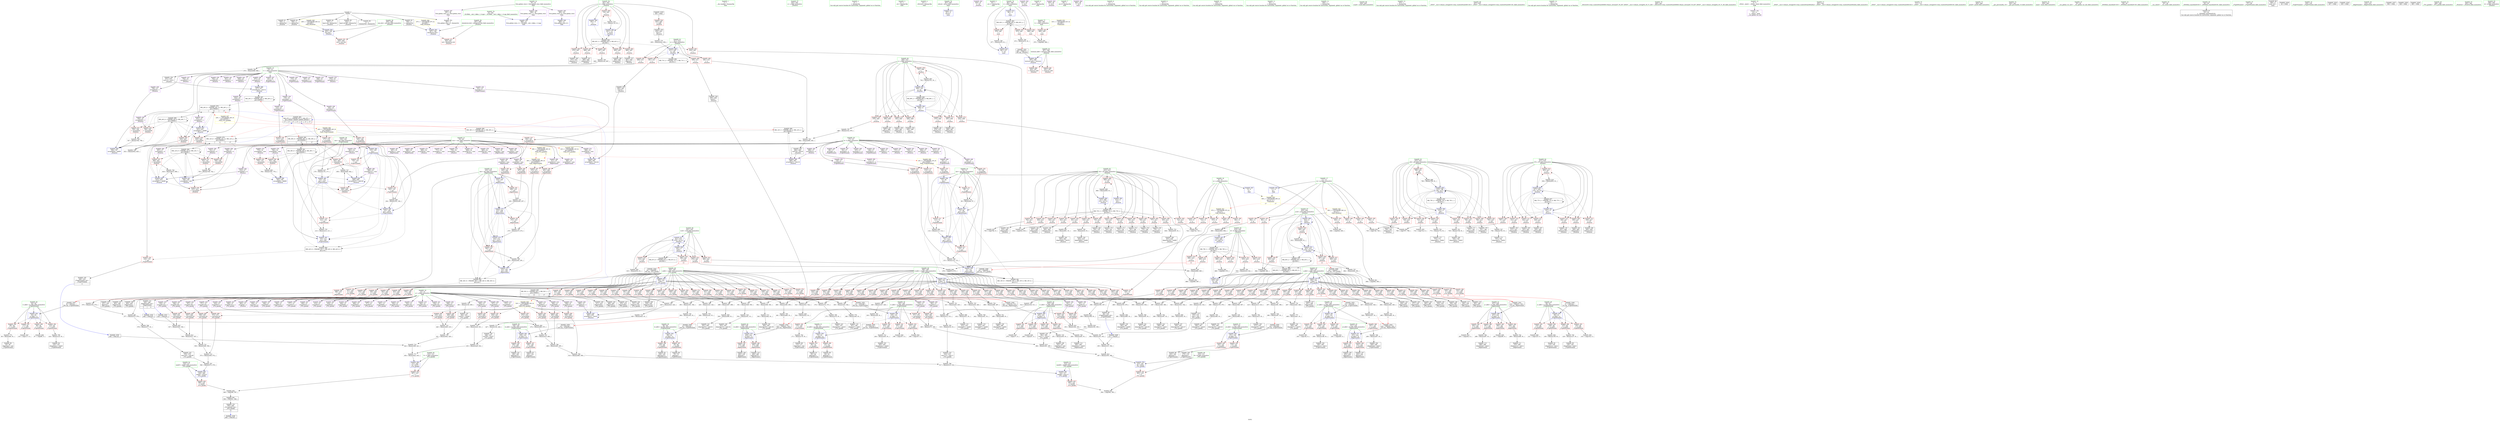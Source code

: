 digraph "SVFG" {
	label="SVFG";

	Node0x560d201ec150 [shape=record,color=grey,label="{NodeID: 0\nNullPtr}"];
	Node0x560d201ec150 -> Node0x560d2022dda0[style=solid];
	Node0x560d201ec150 -> Node0x560d2022dea0[style=solid];
	Node0x560d201ec150 -> Node0x560d2022df70[style=solid];
	Node0x560d201ec150 -> Node0x560d2022e040[style=solid];
	Node0x560d201ec150 -> Node0x560d2022e110[style=solid];
	Node0x560d201ec150 -> Node0x560d2022e1e0[style=solid];
	Node0x560d201ec150 -> Node0x560d2024ce20[style=solid];
	Node0x560d2029d7a0 [shape=record,color=yellow,style=double,label="{NodeID: 941\n57V_1 = ENCHI(MR_57V_0)\npts\{10 \}\nFun[_Z5solvei]}"];
	Node0x560d2029d7a0 -> Node0x560d2023b7b0[style=dashed];
	Node0x560d2029d7a0 -> Node0x560d2023b880[style=dashed];
	Node0x560d2029d7a0 -> Node0x560d2023b950[style=dashed];
	Node0x560d2029d7a0 -> Node0x560d2023ba20[style=dashed];
	Node0x560d2029d7a0 -> Node0x560d2023baf0[style=dashed];
	Node0x560d202410f0 [shape=record,color=grey,label="{NodeID: 775\n655 = Binary(654, 656, )\n}"];
	Node0x560d202410f0 -> Node0x560d2024eac0[style=solid];
	Node0x560d2024fd70 [shape=record,color=blue,label="{NodeID: 609\n623\<--9\nj124\<--\n_Z5solvei\n}"];
	Node0x560d2024fd70 -> Node0x560d2024b940[style=dashed];
	Node0x560d2024fd70 -> Node0x560d2024ba10[style=dashed];
	Node0x560d2024fd70 -> Node0x560d2024bae0[style=dashed];
	Node0x560d2024fd70 -> Node0x560d2024bbb0[style=dashed];
	Node0x560d2024fd70 -> Node0x560d2024fd70[style=dashed];
	Node0x560d2024fd70 -> Node0x560d2024fe40[style=dashed];
	Node0x560d2024fd70 -> Node0x560d20289820[style=dashed];
	Node0x560d2024fd70 -> Node0x560d2029aec0[style=dashed];
	Node0x560d20237910 [shape=record,color=red,label="{NodeID: 443\n582\<--314\n\<--needH\n_Z7is_goodiii\n}"];
	Node0x560d20237910 -> Node0x560d20266e60[style=solid];
	Node0x560d2023ae60 [shape=record,color=purple,label="{NodeID: 277\n838\<--19\narrayidx101\<--sum\n_Z5solvei\n}"];
	Node0x560d2022bdd0 [shape=record,color=black,label="{NodeID: 111\n270\<--269\nidxprom13\<--sub12\n_Z6getSumiiii\n}"];
	Node0x560d202cb750 [shape=record,color=black,label="{NodeID: 1052\n141 = PHI(389, )\n0th arg _Z7getVSumiiii }"];
	Node0x560d202cb750 -> Node0x560d2024d5a0[style=solid];
	Node0x560d20257450 [shape=record,color=grey,label="{NodeID: 720\n425 = Binary(423, 424, )\n}"];
	Node0x560d20257450 -> Node0x560d20256cd0[style=solid];
	Node0x560d2024d0c0 [shape=record,color=blue,label="{NodeID: 554\n68\<--62\ni2.addr\<--i2\n_Z7getHSumiiii\n}"];
	Node0x560d2024d0c0 -> Node0x560d2023c720[style=dashed];
	Node0x560d2024d0c0 -> Node0x560d2023c7f0[style=dashed];
	Node0x560d20234c60 [shape=record,color=red,label="{NodeID: 388\n332\<--306\n\<--j.addr\n_Z7is_goodiii\n}"];
	Node0x560d20234c60 -> Node0x560d2025b7d0[style=solid];
	Node0x560d20230360 [shape=record,color=purple,label="{NodeID: 222\n557\<--13\narrayidx136\<--a\n_Z7is_goodiii\n}"];
	Node0x560d20230360 -> Node0x560d20238610[style=solid];
	Node0x560d2022c870 [shape=record,color=green,label="{NodeID: 56\n601\<--602\ni\<--i_field_insensitive\n_Z5solvei\n}"];
	Node0x560d2022c870 -> Node0x560d20248610[style=solid];
	Node0x560d2022c870 -> Node0x560d202486e0[style=solid];
	Node0x560d2022c870 -> Node0x560d202487b0[style=solid];
	Node0x560d2022c870 -> Node0x560d20248880[style=solid];
	Node0x560d2022c870 -> Node0x560d20248950[style=solid];
	Node0x560d2022c870 -> Node0x560d20248a20[style=solid];
	Node0x560d2022c870 -> Node0x560d20248af0[style=solid];
	Node0x560d2022c870 -> Node0x560d2024e920[style=solid];
	Node0x560d2022c870 -> Node0x560d2024f140[style=solid];
	Node0x560d20265ae0 [shape=record,color=grey,label="{NodeID: 831\n201 = cmp(200, 9, )\n}"];
	Node0x560d2024a350 [shape=record,color=red,label="{NodeID: 499\n728\<--615\n\<--j36\n_Z5solvei\n}"];
	Node0x560d2024a350 -> Node0x560d20265f60[style=solid];
	Node0x560d2023dc40 [shape=record,color=red,label="{NodeID: 333\n212\<--153\n\<--ans\n_Z7getVSumiiii\n}"];
	Node0x560d2023dc40 -> Node0x560d20257bd0[style=solid];
	Node0x560d202334d0 [shape=record,color=black,label="{NodeID: 167\n697\<--696\nidxprom27\<--\n_Z5solvei\n}"];
	Node0x560d2020fc40 [shape=record,color=green,label="{NodeID: 1\n7\<--1\n__dso_handle\<--dummyObj\nGlob }"];
	Node0x560d2029d8b0 [shape=record,color=yellow,style=double,label="{NodeID: 942\n59V_1 = ENCHI(MR_59V_0)\npts\{12 \}\nFun[_Z5solvei]}"];
	Node0x560d2029d8b0 -> Node0x560d2023bbc0[style=dashed];
	Node0x560d2029d8b0 -> Node0x560d2023bc90[style=dashed];
	Node0x560d2029d8b0 -> Node0x560d2023bd60[style=dashed];
	Node0x560d2029d8b0 -> Node0x560d2023be30[style=dashed];
	Node0x560d2029d8b0 -> Node0x560d2023bf00[style=dashed];
	Node0x560d2029d8b0 -> Node0x560d2023bfd0[style=dashed];
	Node0x560d20241270 [shape=record,color=grey,label="{NodeID: 776\n447 = Binary(445, 446, )\n}"];
	Node0x560d20241270 -> Node0x560d202413f0[style=solid];
	Node0x560d2024fe40 [shape=record,color=blue,label="{NodeID: 610\n623\<--910\nj124\<--inc138\n_Z5solvei\n}"];
	Node0x560d2024fe40 -> Node0x560d2024b940[style=dashed];
	Node0x560d2024fe40 -> Node0x560d2024ba10[style=dashed];
	Node0x560d2024fe40 -> Node0x560d2024bae0[style=dashed];
	Node0x560d2024fe40 -> Node0x560d2024bbb0[style=dashed];
	Node0x560d2024fe40 -> Node0x560d2024fd70[style=dashed];
	Node0x560d2024fe40 -> Node0x560d2024fe40[style=dashed];
	Node0x560d2024fe40 -> Node0x560d20289820[style=dashed];
	Node0x560d2024fe40 -> Node0x560d2029aec0[style=dashed];
	Node0x560d202379e0 [shape=record,color=red,label="{NodeID: 444\n586\<--316\n\<--needV\n_Z7is_goodiii\n}"];
	Node0x560d202379e0 -> Node0x560d20266b60[style=solid];
	Node0x560d2023af30 [shape=record,color=purple,label="{NodeID: 278\n841\<--19\narrayidx103\<--sum\n_Z5solvei\n}"];
	Node0x560d2023af30 -> Node0x560d2024c570[style=solid];
	Node0x560d2022bea0 [shape=record,color=black,label="{NodeID: 112\n285\<--284\nidxprom21\<--sub20\n_Z6getSumiiii\n}"];
	Node0x560d202cb890 [shape=record,color=black,label="{NodeID: 1053\n142 = PHI(390, )\n1st arg _Z7getVSumiiii }"];
	Node0x560d202cb890 -> Node0x560d2024d670[style=solid];
	Node0x560d202575d0 [shape=record,color=grey,label="{NodeID: 721\n559 = Binary(548, 558, )\n}"];
	Node0x560d202575d0 -> Node0x560d20256b50[style=solid];
	Node0x560d2024d190 [shape=record,color=blue,label="{NodeID: 555\n70\<--63\nj2.addr\<--j2\n_Z7getHSumiiii\n}"];
	Node0x560d2024d190 -> Node0x560d2023c8c0[style=dashed];
	Node0x560d2024d190 -> Node0x560d2023c990[style=dashed];
	Node0x560d20234d30 [shape=record,color=red,label="{NodeID: 389\n339\<--306\n\<--j.addr\n_Z7is_goodiii\n}"];
	Node0x560d20234d30 -> Node0x560d20230c30[style=solid];
	Node0x560d20230430 [shape=record,color=purple,label="{NodeID: 223\n565\<--13\narrayidx141\<--a\n_Z7is_goodiii\n}"];
	Node0x560d2022c940 [shape=record,color=green,label="{NodeID: 57\n603\<--604\ns\<--s_field_insensitive\n_Z5solvei\n}"];
	Node0x560d20265c60 [shape=record,color=grey,label="{NodeID: 832\n263 = cmp(262, 9, )\n}"];
	Node0x560d2024a420 [shape=record,color=red,label="{NodeID: 500\n732\<--615\n\<--j36\n_Z5solvei\n}"];
	Node0x560d2024a420 -> Node0x560d202660e0[style=solid];
	Node0x560d2023dd10 [shape=record,color=red,label="{NodeID: 334\n216\<--153\n\<--ans\n_Z7getVSumiiii\n}"];
	Node0x560d2023dd10 -> Node0x560d2022b8f0[style=solid];
	Node0x560d202335a0 [shape=record,color=black,label="{NodeID: 168\n736\<--735\nidxprom41\<--\n_Z5solvei\n}"];
	Node0x560d2020ef20 [shape=record,color=green,label="{NodeID: 2\n9\<--1\n\<--dummyObj\nCan only get source location for instruction, argument, global var or function.}"];
	Node0x560d202413f0 [shape=record,color=grey,label="{NodeID: 777\n448 = Binary(447, 91, )\n}"];
	Node0x560d202413f0 -> Node0x560d20231a00[style=solid];
	Node0x560d2024ff10 [shape=record,color=blue,label="{NodeID: 611\n621\<--915\ni120\<--inc141\n_Z5solvei\n}"];
	Node0x560d2024ff10 -> Node0x560d2024b600[style=dashed];
	Node0x560d2024ff10 -> Node0x560d2024b6d0[style=dashed];
	Node0x560d2024ff10 -> Node0x560d2024b7a0[style=dashed];
	Node0x560d2024ff10 -> Node0x560d2024b870[style=dashed];
	Node0x560d2024ff10 -> Node0x560d2024fca0[style=dashed];
	Node0x560d2024ff10 -> Node0x560d2024ff10[style=dashed];
	Node0x560d2024ff10 -> Node0x560d20289320[style=dashed];
	Node0x560d20237ab0 [shape=record,color=red,label="{NodeID: 445\n342\<--341\n\<--arrayidx4\n_Z7is_goodiii\n}"];
	Node0x560d20237ab0 -> Node0x560d20264be0[style=solid];
	Node0x560d2023b000 [shape=record,color=purple,label="{NodeID: 279\n845\<--19\narrayidx105\<--sum\n_Z5solvei\n}"];
	Node0x560d2022bf70 [shape=record,color=black,label="{NodeID: 113\n289\<--288\nidxprom24\<--sub23\n_Z6getSumiiii\n}"];
	Node0x560d202cb9d0 [shape=record,color=black,label="{NodeID: 1054\n143 = PHI(394, )\n2nd arg _Z7getVSumiiii }"];
	Node0x560d202cb9d0 -> Node0x560d2024d740[style=solid];
	Node0x560d20257750 [shape=record,color=grey,label="{NodeID: 722\n551 = Binary(549, 550, )\n}"];
	Node0x560d20257750 -> Node0x560d20257a50[style=solid];
	Node0x560d2024d260 [shape=record,color=blue,label="{NodeID: 556\n72\<--84\nans\<--\n_Z7getHSumiiii\n}"];
	Node0x560d2024d260 -> Node0x560d2023ca60[style=dashed];
	Node0x560d2024d260 -> Node0x560d2023cb30[style=dashed];
	Node0x560d2024d260 -> Node0x560d2023cc00[style=dashed];
	Node0x560d2024d260 -> Node0x560d2024d330[style=dashed];
	Node0x560d2024d260 -> Node0x560d2024d400[style=dashed];
	Node0x560d2024d260 -> Node0x560d2024d4d0[style=dashed];
	Node0x560d2024d260 -> Node0x560d20290bb0[style=dashed];
	Node0x560d20234e00 [shape=record,color=red,label="{NodeID: 390\n349\<--306\n\<--j.addr\n_Z7is_goodiii\n}"];
	Node0x560d20234e00 -> Node0x560d20230dd0[style=solid];
	Node0x560d20230500 [shape=record,color=purple,label="{NodeID: 224\n571\<--13\narrayidx145\<--a\n_Z7is_goodiii\n}"];
	Node0x560d20230500 -> Node0x560d202386e0[style=solid];
	Node0x560d2022ca10 [shape=record,color=green,label="{NodeID: 58\n605\<--606\nexn.slot\<--exn.slot_field_insensitive\n_Z5solvei\n}"];
	Node0x560d2022ca10 -> Node0x560d20248bc0[style=solid];
	Node0x560d2022ca10 -> Node0x560d2024efa0[style=solid];
	Node0x560d20265de0 [shape=record,color=grey,label="{NodeID: 833\n724 = cmp(722, 723, )\n}"];
	Node0x560d2024a4f0 [shape=record,color=red,label="{NodeID: 501\n738\<--615\n\<--j36\n_Z5solvei\n}"];
	Node0x560d2024a4f0 -> Node0x560d202593d0[style=solid];
	Node0x560d2023dde0 [shape=record,color=red,label="{NodeID: 335\n165\<--164\n\<--arrayidx2\n_Z7getVSumiiii\n}"];
	Node0x560d2023dde0 -> Node0x560d2024d8e0[style=solid];
	Node0x560d20233670 [shape=record,color=black,label="{NodeID: 169\n740\<--739\nidxprom44\<--sub43\n_Z5solvei\n}"];
	Node0x560d20211320 [shape=record,color=green,label="{NodeID: 3\n21\<--1\n.str\<--dummyObj\nGlob }"];
	Node0x560d20241570 [shape=record,color=grey,label="{NodeID: 778\n452 = Binary(438, 451, )\n}"];
	Node0x560d20241570 -> Node0x560d20240c70[style=solid];
	Node0x560d2024ffe0 [shape=record,color=blue,label="{NodeID: 612\n619\<--920\nD\<--dec\n_Z5solvei\n}"];
	Node0x560d2024ffe0 -> Node0x560d2029a4c0[style=dashed];
	Node0x560d20237b80 [shape=record,color=red,label="{NodeID: 446\n352\<--351\n\<--arrayidx10\n_Z7is_goodiii\n}"];
	Node0x560d20237b80 -> Node0x560d20264be0[style=solid];
	Node0x560d2023b0d0 [shape=record,color=purple,label="{NodeID: 280\n848\<--19\narrayidx107\<--sum\n_Z5solvei\n}"];
	Node0x560d2023b0d0 -> Node0x560d2024c640[style=solid];
	Node0x560d2023b0d0 -> Node0x560d2024f960[style=solid];
	Node0x560d2022c040 [shape=record,color=black,label="{NodeID: 114\n220\<--296\n_Z6getSumiiii_ret\<--\n_Z6getSumiiii\n|{<s0>5|<s1>6}}"];
	Node0x560d2022c040:s0 -> Node0x560d202c9ed0[style=solid,color=blue];
	Node0x560d2022c040:s1 -> Node0x560d202c9d90[style=solid,color=blue];
	Node0x560d202cbb10 [shape=record,color=black,label="{NodeID: 1055\n144 = PHI(398, )\n3rd arg _Z7getVSumiiii }"];
	Node0x560d202cbb10 -> Node0x560d2024d810[style=solid];
	Node0x560d202578d0 [shape=record,color=grey,label="{NodeID: 723\n836 = Binary(835, 91, )\n}"];
	Node0x560d202578d0 -> Node0x560d202345e0[style=solid];
	Node0x560d2024d330 [shape=record,color=blue,label="{NodeID: 557\n72\<--99\nans\<--sub7\n_Z7getHSumiiii\n}"];
	Node0x560d2024d330 -> Node0x560d2023cb30[style=dashed];
	Node0x560d2024d330 -> Node0x560d2023cc00[style=dashed];
	Node0x560d2024d330 -> Node0x560d2024d400[style=dashed];
	Node0x560d2024d330 -> Node0x560d2024d4d0[style=dashed];
	Node0x560d2024d330 -> Node0x560d20290bb0[style=dashed];
	Node0x560d20234ed0 [shape=record,color=red,label="{NodeID: 391\n356\<--306\n\<--j.addr\n_Z7is_goodiii\n}"];
	Node0x560d20234ed0 -> Node0x560d202651e0[style=solid];
	Node0x560d202305d0 [shape=record,color=purple,label="{NodeID: 225\n662\<--13\narrayidx\<--a\n_Z5solvei\n}"];
	Node0x560d2022cae0 [shape=record,color=green,label="{NodeID: 59\n607\<--608\nehselector.slot\<--ehselector.slot_field_insensitive\n_Z5solvei\n}"];
	Node0x560d2022cae0 -> Node0x560d20248c90[style=solid];
	Node0x560d2022cae0 -> Node0x560d2024f070[style=solid];
	Node0x560d20265f60 [shape=record,color=grey,label="{NodeID: 834\n730 = cmp(728, 729, )\n}"];
	Node0x560d2024a5c0 [shape=record,color=red,label="{NodeID: 502\n746\<--615\n\<--j36\n_Z5solvei\n}"];
	Node0x560d2024a5c0 -> Node0x560d20233810[style=solid];
	Node0x560d2023deb0 [shape=record,color=red,label="{NodeID: 336\n177\<--176\n\<--arrayidx6\n_Z7getVSumiiii\n}"];
	Node0x560d2023deb0 -> Node0x560d202645e0[style=solid];
	Node0x560d20233740 [shape=record,color=black,label="{NodeID: 170\n744\<--743\nidxprom46\<--\n_Z5solvei\n}"];
	Node0x560d202113b0 [shape=record,color=green,label="{NodeID: 4\n23\<--1\n_ZSt3cin\<--dummyObj\nGlob }"];
	Node0x560d2029db50 [shape=record,color=yellow,style=double,label="{NodeID: 945\n65V_1 = ENCHI(MR_65V_0)\npts\{606 \}\nFun[_Z5solvei]}"];
	Node0x560d2029db50 -> Node0x560d2024efa0[style=dashed];
	Node0x560d202416f0 [shape=record,color=grey,label="{NodeID: 779\n326 = Binary(325, 91, )\n|{<s0>3}}"];
	Node0x560d202416f0:s0 -> Node0x560d202cb390[style=solid,color=red];
	Node0x560d202500b0 [shape=record,color=blue,label="{NodeID: 613\n957\<--9\nretval\<--\nmain\n}"];
	Node0x560d20237c50 [shape=record,color=red,label="{NodeID: 447\n371\<--370\n\<--arrayidx23\n_Z7is_goodiii\n}"];
	Node0x560d20237c50 -> Node0x560d20264160[style=solid];
	Node0x560d2023b1a0 [shape=record,color=purple,label="{NodeID: 281\n626\<--21\n\<--.str\n_Z5solvei\n}"];
	Node0x560d2022c110 [shape=record,color=black,label="{NodeID: 115\n335\<--333\nconv\<--mul\n_Z7is_goodiii\n}"];
	Node0x560d2022c110 -> Node0x560d2025b1d0[style=solid];
	Node0x560d20257a50 [shape=record,color=grey,label="{NodeID: 724\n552 = Binary(551, 91, )\n}"];
	Node0x560d20257a50 -> Node0x560d20232560[style=solid];
	Node0x560d2024d400 [shape=record,color=blue,label="{NodeID: 558\n72\<--114\nans\<--sub15\n_Z7getHSumiiii\n}"];
	Node0x560d2024d400 -> Node0x560d2023cc00[style=dashed];
	Node0x560d2024d400 -> Node0x560d2024d4d0[style=dashed];
	Node0x560d2024d400 -> Node0x560d20290bb0[style=dashed];
	Node0x560d20234fa0 [shape=record,color=red,label="{NodeID: 392\n365\<--306\n\<--j.addr\n_Z7is_goodiii\n}"];
	Node0x560d20234fa0 -> Node0x560d2025a5d0[style=solid];
	Node0x560d202306a0 [shape=record,color=purple,label="{NodeID: 226\n665\<--13\narrayidx10\<--a\n_Z5solvei\n}"];
	Node0x560d202306a0 -> Node0x560d2024eb90[style=solid];
	Node0x560d2022cbb0 [shape=record,color=green,label="{NodeID: 60\n609\<--610\nj\<--j_field_insensitive\n_Z5solvei\n}"];
	Node0x560d2022cbb0 -> Node0x560d20248d60[style=solid];
	Node0x560d2022cbb0 -> Node0x560d20248e30[style=solid];
	Node0x560d2022cbb0 -> Node0x560d20248f00[style=solid];
	Node0x560d2022cbb0 -> Node0x560d20248fd0[style=solid];
	Node0x560d2022cbb0 -> Node0x560d202490a0[style=solid];
	Node0x560d2022cbb0 -> Node0x560d20249170[style=solid];
	Node0x560d2022cbb0 -> Node0x560d20249240[style=solid];
	Node0x560d2022cbb0 -> Node0x560d20249310[style=solid];
	Node0x560d2022cbb0 -> Node0x560d2024e9f0[style=solid];
	Node0x560d2022cbb0 -> Node0x560d2024eed0[style=solid];
	Node0x560d202660e0 [shape=record,color=grey,label="{NodeID: 835\n733 = cmp(732, 9, )\n}"];
	Node0x560d2024a690 [shape=record,color=red,label="{NodeID: 503\n755\<--615\n\<--j36\n_Z5solvei\n}"];
	Node0x560d2024a690 -> Node0x560d20259cd0[style=solid];
	Node0x560d2023df80 [shape=record,color=red,label="{NodeID: 337\n192\<--191\n\<--arrayidx14\n_Z7getVSumiiii\n}"];
	Node0x560d2023df80 -> Node0x560d202554d0[style=solid];
	Node0x560d20233810 [shape=record,color=black,label="{NodeID: 171\n747\<--746\nidxprom48\<--\n_Z5solvei\n}"];
	Node0x560d20211440 [shape=record,color=green,label="{NodeID: 5\n24\<--1\n.str.1\<--dummyObj\nGlob }"];
	Node0x560d2029dc30 [shape=record,color=yellow,style=double,label="{NodeID: 946\n67V_1 = ENCHI(MR_67V_0)\npts\{608 \}\nFun[_Z5solvei]}"];
	Node0x560d2029dc30 -> Node0x560d2024f070[style=dashed];
	Node0x560d20241870 [shape=record,color=grey,label="{NodeID: 780\n325 = Binary(323, 324, )\n}"];
	Node0x560d20241870 -> Node0x560d202416f0[style=solid];
	Node0x560d20250180 [shape=record,color=blue,label="{NodeID: 614\n961\<--9\ni\<--\nmain\n}"];
	Node0x560d20250180 -> Node0x560d2028b1b0[style=dashed];
	Node0x560d20237d20 [shape=record,color=red,label="{NodeID: 448\n384\<--383\n\<--arrayidx31\n_Z7is_goodiii\n}"];
	Node0x560d20237d20 -> Node0x560d20264160[style=solid];
	Node0x560d2023b270 [shape=record,color=purple,label="{NodeID: 282\n903\<--24\n\<--.str.1\n_Z5solvei\n}"];
	Node0x560d20230b60 [shape=record,color=black,label="{NodeID: 116\n337\<--336\nidxprom\<--\n_Z7is_goodiii\n}"];
	Node0x560d20257bd0 [shape=record,color=grey,label="{NodeID: 725\n213 = Binary(212, 211, )\n}"];
	Node0x560d20257bd0 -> Node0x560d2024db50[style=solid];
	Node0x560d2024d4d0 [shape=record,color=blue,label="{NodeID: 559\n72\<--133\nans\<--add\n_Z7getHSumiiii\n}"];
	Node0x560d2024d4d0 -> Node0x560d20290bb0[style=dashed];
	Node0x560d20235070 [shape=record,color=red,label="{NodeID: 393\n378\<--306\n\<--j.addr\n_Z7is_goodiii\n}"];
	Node0x560d20235070 -> Node0x560d2025ad50[style=solid];
	Node0x560d20230770 [shape=record,color=purple,label="{NodeID: 227\n161\<--15\narrayidx\<--v\n_Z7getVSumiiii\n}"];
	Node0x560d2022cc80 [shape=record,color=green,label="{NodeID: 61\n611\<--612\nx\<--x_field_insensitive\n_Z5solvei\n}"];
	Node0x560d2022cc80 -> Node0x560d202493e0[style=solid];
	Node0x560d2022cc80 -> Node0x560d202494b0[style=solid];
	Node0x560d2022cc80 -> Node0x560d20249580[style=solid];
	Node0x560d2022cc80 -> Node0x560d20249650[style=solid];
	Node0x560d2022cc80 -> Node0x560d2024eac0[style=solid];
	Node0x560d20266260 [shape=record,color=grey,label="{NodeID: 836\n281 = cmp(280, 9, )\n}"];
	Node0x560d2024a760 [shape=record,color=red,label="{NodeID: 504\n763\<--615\n\<--j36\n_Z5solvei\n}"];
	Node0x560d2024a760 -> Node0x560d20233b50[style=solid];
	Node0x560d2023e050 [shape=record,color=red,label="{NodeID: 338\n211\<--210\n\<--arrayidx25\n_Z7getVSumiiii\n}"];
	Node0x560d2023e050 -> Node0x560d20257bd0[style=solid];
	Node0x560d202338e0 [shape=record,color=black,label="{NodeID: 172\n753\<--752\nidxprom50\<--\n_Z5solvei\n}"];
	Node0x560d202107e0 [shape=record,color=green,label="{NodeID: 6\n26\<--1\n.str.2\<--dummyObj\nGlob }"];
	Node0x560d202419f0 [shape=record,color=grey,label="{NodeID: 781\n512 = Binary(334, 511, )\n}"];
	Node0x560d202419f0 -> Node0x560d20241e70[style=solid];
	Node0x560d20250250 [shape=record,color=blue,label="{NodeID: 615\n961\<--977\ni\<--inc\nmain\n}"];
	Node0x560d20250250 -> Node0x560d2028b1b0[style=dashed];
	Node0x560d20237df0 [shape=record,color=red,label="{NodeID: 449\n409\<--408\n\<--arrayidx45\n_Z7is_goodiii\n}"];
	Node0x560d20237df0 -> Node0x560d20256550[style=solid];
	Node0x560d2023b340 [shape=record,color=purple,label="{NodeID: 283\n925\<--26\n\<--.str.2\n_Z5solvei\n}"];
	Node0x560d20230c30 [shape=record,color=black,label="{NodeID: 117\n340\<--339\nidxprom3\<--\n_Z7is_goodiii\n}"];
	Node0x560d20257d50 [shape=record,color=grey,label="{NodeID: 726\n833 = Binary(832, 825, )\n}"];
	Node0x560d20257d50 -> Node0x560d2024f890[style=solid];
	Node0x560d2024d5a0 [shape=record,color=blue,label="{NodeID: 560\n145\<--141\ni1.addr\<--i1\n_Z7getVSumiiii\n}"];
	Node0x560d2024d5a0 -> Node0x560d2023d0e0[style=dashed];
	Node0x560d2024d5a0 -> Node0x560d2023d1b0[style=dashed];
	Node0x560d2024d5a0 -> Node0x560d2023d280[style=dashed];
	Node0x560d2024d5a0 -> Node0x560d2023d350[style=dashed];
	Node0x560d20235140 [shape=record,color=red,label="{NodeID: 394\n390\<--306\n\<--j.addr\n_Z7is_goodiii\n|{<s0>4}}"];
	Node0x560d20235140:s0 -> Node0x560d202cb890[style=solid,color=red];
	Node0x560d20230840 [shape=record,color=purple,label="{NodeID: 228\n164\<--15\narrayidx2\<--v\n_Z7getVSumiiii\n}"];
	Node0x560d20230840 -> Node0x560d2023dde0[style=solid];
	Node0x560d2022cd50 [shape=record,color=green,label="{NodeID: 62\n613\<--614\ni32\<--i32_field_insensitive\n_Z5solvei\n}"];
	Node0x560d2022cd50 -> Node0x560d20249720[style=solid];
	Node0x560d2022cd50 -> Node0x560d202497f0[style=solid];
	Node0x560d2022cd50 -> Node0x560d202498c0[style=solid];
	Node0x560d2022cd50 -> Node0x560d20249990[style=solid];
	Node0x560d2022cd50 -> Node0x560d20249a60[style=solid];
	Node0x560d2022cd50 -> Node0x560d20249b30[style=solid];
	Node0x560d2022cd50 -> Node0x560d20249c00[style=solid];
	Node0x560d2022cd50 -> Node0x560d20249cd0[style=solid];
	Node0x560d2022cd50 -> Node0x560d20249da0[style=solid];
	Node0x560d2022cd50 -> Node0x560d20249e70[style=solid];
	Node0x560d2022cd50 -> Node0x560d20249f40[style=solid];
	Node0x560d2022cd50 -> Node0x560d2024a010[style=solid];
	Node0x560d2022cd50 -> Node0x560d2024a0e0[style=solid];
	Node0x560d2022cd50 -> Node0x560d2024a1b0[style=solid];
	Node0x560d2022cd50 -> Node0x560d2024a280[style=solid];
	Node0x560d2022cd50 -> Node0x560d2024f210[style=solid];
	Node0x560d2022cd50 -> Node0x560d2024fb00[style=solid];
	Node0x560d202663e0 [shape=record,color=grey,label="{NodeID: 837\n278 = cmp(277, 9, )\n}"];
	Node0x560d2024a830 [shape=record,color=red,label="{NodeID: 505\n772\<--615\n\<--j36\n_Z5solvei\n}"];
	Node0x560d2024a830 -> Node0x560d20258650[style=solid];
	Node0x560d2023e120 [shape=record,color=red,label="{NodeID: 339\n247\<--225\n\<--i1.addr\n_Z6getSumiiii\n}"];
	Node0x560d2023e120 -> Node0x560d202666e0[style=solid];
	Node0x560d202339b0 [shape=record,color=black,label="{NodeID: 173\n757\<--756\nidxprom53\<--sub52\n_Z5solvei\n}"];
	Node0x560d20210870 [shape=record,color=green,label="{NodeID: 7\n28\<--1\n.str.3\<--dummyObj\nGlob }"];
	Node0x560d20241b70 [shape=record,color=grey,label="{NodeID: 782\n670 = Binary(668, 669, )\n}"];
	Node0x560d20241b70 -> Node0x560d20232e50[style=solid];
	Node0x560d20237ec0 [shape=record,color=red,label="{NodeID: 450\n419\<--418\n\<--arrayidx51\n_Z7is_goodiii\n}"];
	Node0x560d20237ec0 -> Node0x560d20256550[style=solid];
	Node0x560d2023b410 [shape=record,color=purple,label="{NodeID: 284\n964\<--28\n\<--.str.3\nmain\n}"];
	Node0x560d20230d00 [shape=record,color=black,label="{NodeID: 118\n347\<--346\nidxprom7\<--sub6\n_Z7is_goodiii\n}"];
	Node0x560d20257ed0 [shape=record,color=grey,label="{NodeID: 727\n850 = Binary(849, 842, )\n}"];
	Node0x560d20257ed0 -> Node0x560d2024f960[style=solid];
	Node0x560d2024d670 [shape=record,color=blue,label="{NodeID: 561\n147\<--142\nj1.addr\<--j1\n_Z7getVSumiiii\n}"];
	Node0x560d2024d670 -> Node0x560d2023d420[style=dashed];
	Node0x560d2024d670 -> Node0x560d2023d4f0[style=dashed];
	Node0x560d2024d670 -> Node0x560d2023d5c0[style=dashed];
	Node0x560d2024d670 -> Node0x560d2023d690[style=dashed];
	Node0x560d20235210 [shape=record,color=red,label="{NodeID: 395\n395\<--306\n\<--j.addr\n_Z7is_goodiii\n}"];
	Node0x560d20235210 -> Node0x560d20258dd0[style=solid];
	Node0x560d20230910 [shape=record,color=purple,label="{NodeID: 229\n173\<--15\narrayidx4\<--v\n_Z7getVSumiiii\n}"];
	Node0x560d2022ce20 [shape=record,color=green,label="{NodeID: 63\n615\<--616\nj36\<--j36_field_insensitive\n_Z5solvei\n}"];
	Node0x560d2022ce20 -> Node0x560d2024a350[style=solid];
	Node0x560d2022ce20 -> Node0x560d2024a420[style=solid];
	Node0x560d2022ce20 -> Node0x560d2024a4f0[style=solid];
	Node0x560d2022ce20 -> Node0x560d2024a5c0[style=solid];
	Node0x560d2022ce20 -> Node0x560d2024a690[style=solid];
	Node0x560d2022ce20 -> Node0x560d2024a760[style=solid];
	Node0x560d2022ce20 -> Node0x560d2024a830[style=solid];
	Node0x560d2022ce20 -> Node0x560d2024a900[style=solid];
	Node0x560d2022ce20 -> Node0x560d2024a9d0[style=solid];
	Node0x560d2022ce20 -> Node0x560d2024f2e0[style=solid];
	Node0x560d2022ce20 -> Node0x560d2024f620[style=solid];
	Node0x560d20266560 [shape=record,color=grey,label="{NodeID: 838\n103 = cmp(102, 9, )\n}"];
	Node0x560d2024a900 [shape=record,color=red,label="{NodeID: 506\n780\<--615\n\<--j36\n_Z5solvei\n}"];
	Node0x560d2024a900 -> Node0x560d20233e90[style=solid];
	Node0x560d2023e1f0 [shape=record,color=red,label="{NodeID: 340\n250\<--225\n\<--i1.addr\n_Z6getSumiiii\n}"];
	Node0x560d2023e1f0 -> Node0x560d20258ad0[style=solid];
	Node0x560d20233a80 [shape=record,color=black,label="{NodeID: 174\n761\<--760\nidxprom55\<--\n_Z5solvei\n}"];
	Node0x560d20210900 [shape=record,color=green,label="{NodeID: 8\n31\<--1\n\<--dummyObj\nCan only get source location for instruction, argument, global var or function.}"];
	Node0x560d20241cf0 [shape=record,color=grey,label="{NodeID: 783\n515 = Binary(514, 91, )\n}"];
	Node0x560d20241cf0 -> Node0x560d20232150[style=solid];
	Node0x560d20237f90 [shape=record,color=red,label="{NodeID: 451\n438\<--437\n\<--arrayidx64\n_Z7is_goodiii\n}"];
	Node0x560d20237f90 -> Node0x560d20241570[style=solid];
	Node0x560d2023b4e0 [shape=record,color=purple,label="{NodeID: 285\n985\<--30\nllvm.global_ctors_0\<--llvm.global_ctors\nGlob }"];
	Node0x560d2023b4e0 -> Node0x560d2024cc20[style=solid];
	Node0x560d20230dd0 [shape=record,color=black,label="{NodeID: 119\n350\<--349\nidxprom9\<--\n_Z7is_goodiii\n}"];
	Node0x560d20258050 [shape=record,color=grey,label="{NodeID: 728\n208 = Binary(207, 91, )\n}"];
	Node0x560d20258050 -> Node0x560d2022b820[style=solid];
	Node0x560d2024d740 [shape=record,color=blue,label="{NodeID: 562\n149\<--143\ni2.addr\<--i2\n_Z7getVSumiiii\n}"];
	Node0x560d2024d740 -> Node0x560d2023d760[style=dashed];
	Node0x560d2024d740 -> Node0x560d2023d830[style=dashed];
	Node0x560d202352e0 [shape=record,color=red,label="{NodeID: 396\n406\<--306\n\<--j.addr\n_Z7is_goodiii\n}"];
	Node0x560d202352e0 -> Node0x560d20231450[style=solid];
	Node0x560d202309e0 [shape=record,color=purple,label="{NodeID: 230\n176\<--15\narrayidx6\<--v\n_Z7getVSumiiii\n}"];
	Node0x560d202309e0 -> Node0x560d2023deb0[style=solid];
	Node0x560d2022cef0 [shape=record,color=green,label="{NodeID: 64\n617\<--618\nj75\<--j75_field_insensitive\n_Z5solvei\n}"];
	Node0x560d2022cef0 -> Node0x560d2024aaa0[style=solid];
	Node0x560d2022cef0 -> Node0x560d2024ab70[style=solid];
	Node0x560d2022cef0 -> Node0x560d2024ac40[style=solid];
	Node0x560d2022cef0 -> Node0x560d2024ad10[style=solid];
	Node0x560d2022cef0 -> Node0x560d2024ade0[style=solid];
	Node0x560d2022cef0 -> Node0x560d2024aeb0[style=solid];
	Node0x560d2022cef0 -> Node0x560d2024af80[style=solid];
	Node0x560d2022cef0 -> Node0x560d2024b050[style=solid];
	Node0x560d2022cef0 -> Node0x560d2024f6f0[style=solid];
	Node0x560d2022cef0 -> Node0x560d2024fa30[style=solid];
	Node0x560d202666e0 [shape=record,color=grey,label="{NodeID: 839\n248 = cmp(247, 9, )\n}"];
	Node0x560d2024a9d0 [shape=record,color=red,label="{NodeID: 507\n788\<--615\n\<--j36\n_Z5solvei\n}"];
	Node0x560d2024a9d0 -> Node0x560d20255050[style=solid];
	Node0x560d2023e2c0 [shape=record,color=red,label="{NodeID: 341\n277\<--225\n\<--i1.addr\n_Z6getSumiiii\n}"];
	Node0x560d2023e2c0 -> Node0x560d202663e0[style=solid];
	Node0x560d20233b50 [shape=record,color=black,label="{NodeID: 175\n764\<--763\nidxprom57\<--\n_Z5solvei\n}"];
	Node0x560d20211530 [shape=record,color=green,label="{NodeID: 9\n91\<--1\n\<--dummyObj\nCan only get source location for instruction, argument, global var or function.}"];
	Node0x560d20241e70 [shape=record,color=grey,label="{NodeID: 784\n514 = Binary(512, 513, )\n}"];
	Node0x560d20241e70 -> Node0x560d20241cf0[style=solid];
	Node0x560d20238060 [shape=record,color=red,label="{NodeID: 452\n451\<--450\n\<--arrayidx72\n_Z7is_goodiii\n}"];
	Node0x560d20238060 -> Node0x560d20241570[style=solid];
	Node0x560d2023b5b0 [shape=record,color=purple,label="{NodeID: 286\n986\<--30\nllvm.global_ctors_1\<--llvm.global_ctors\nGlob }"];
	Node0x560d2023b5b0 -> Node0x560d2024cd20[style=solid];
	Node0x560d20230ea0 [shape=record,color=black,label="{NodeID: 120\n361\<--360\nconv17\<--mul16\n_Z7is_goodiii\n}"];
	Node0x560d20230ea0 -> Node0x560d20263fe0[style=solid];
	Node0x560d202581d0 [shape=record,color=grey,label="{NodeID: 729\n569 = Binary(568, 91, )\n}"];
	Node0x560d202581d0 -> Node0x560d202327d0[style=solid];
	Node0x560d2024d810 [shape=record,color=blue,label="{NodeID: 563\n151\<--144\nj2.addr\<--j2\n_Z7getVSumiiii\n}"];
	Node0x560d2024d810 -> Node0x560d2023d900[style=dashed];
	Node0x560d2024d810 -> Node0x560d2023d9d0[style=dashed];
	Node0x560d202353b0 [shape=record,color=red,label="{NodeID: 397\n413\<--306\n\<--j.addr\n_Z7is_goodiii\n}"];
	Node0x560d202353b0 -> Node0x560d202428f0[style=solid];
	Node0x560d20238940 [shape=record,color=purple,label="{NodeID: 231\n187\<--15\narrayidx11\<--v\n_Z7getVSumiiii\n}"];
	Node0x560d2022cfc0 [shape=record,color=green,label="{NodeID: 65\n619\<--620\nD\<--D_field_insensitive\n_Z5solvei\n}"];
	Node0x560d2022cfc0 -> Node0x560d2024b120[style=solid];
	Node0x560d2022cfc0 -> Node0x560d2024b1f0[style=solid];
	Node0x560d2022cfc0 -> Node0x560d2024b2c0[style=solid];
	Node0x560d2022cfc0 -> Node0x560d2024b390[style=solid];
	Node0x560d2022cfc0 -> Node0x560d2024b460[style=solid];
	Node0x560d2022cfc0 -> Node0x560d2024b530[style=solid];
	Node0x560d2022cfc0 -> Node0x560d2024fbd0[style=solid];
	Node0x560d2022cfc0 -> Node0x560d2024ffe0[style=solid];
	Node0x560d20266860 [shape=record,color=grey,label="{NodeID: 840\n876 = cmp(874, 875, )\n}"];
	Node0x560d2024aaa0 [shape=record,color=red,label="{NodeID: 508\n797\<--617\n\<--j75\n_Z5solvei\n}"];
	Node0x560d2024aaa0 -> Node0x560d202657e0[style=solid];
	Node0x560d2023e390 [shape=record,color=red,label="{NodeID: 342\n283\<--225\n\<--i1.addr\n_Z6getSumiiii\n}"];
	Node0x560d2023e390 -> Node0x560d20258f50[style=solid];
	Node0x560d20233c20 [shape=record,color=black,label="{NodeID: 176\n770\<--769\nidxprom60\<--\n_Z5solvei\n}"];
	Node0x560d202115c0 [shape=record,color=green,label="{NodeID: 10\n334\<--1\n\<--dummyObj\nCan only get source location for instruction, argument, global var or function.}"];
	Node0x560d20241ff0 [shape=record,color=grey,label="{NodeID: 785\n668 = Binary(334, 667, )\n}"];
	Node0x560d20241ff0 -> Node0x560d20241b70[style=solid];
	Node0x560d20238130 [shape=record,color=red,label="{NodeID: 453\n473\<--472\n\<--arrayidx84\n_Z7is_goodiii\n}"];
	Node0x560d20238130 -> Node0x560d20254a50[style=solid];
	Node0x560d2023b6b0 [shape=record,color=purple,label="{NodeID: 287\n987\<--30\nllvm.global_ctors_2\<--llvm.global_ctors\nGlob }"];
	Node0x560d2023b6b0 -> Node0x560d2024ce20[style=solid];
	Node0x560d20230f70 [shape=record,color=black,label="{NodeID: 121\n363\<--362\nidxprom18\<--\n_Z7is_goodiii\n}"];
	Node0x560d20258350 [shape=record,color=grey,label="{NodeID: 730\n568 = Binary(566, 567, )\n}"];
	Node0x560d20258350 -> Node0x560d202581d0[style=solid];
	Node0x560d2024d8e0 [shape=record,color=blue,label="{NodeID: 564\n153\<--165\nans\<--\n_Z7getVSumiiii\n}"];
	Node0x560d2024d8e0 -> Node0x560d2023daa0[style=dashed];
	Node0x560d2024d8e0 -> Node0x560d2023db70[style=dashed];
	Node0x560d2024d8e0 -> Node0x560d2023dc40[style=dashed];
	Node0x560d2024d8e0 -> Node0x560d2024d9b0[style=dashed];
	Node0x560d2024d8e0 -> Node0x560d2024da80[style=dashed];
	Node0x560d2024d8e0 -> Node0x560d2024db50[style=dashed];
	Node0x560d2024d8e0 -> Node0x560d2028a220[style=dashed];
	Node0x560d20235480 [shape=record,color=red,label="{NodeID: 398\n435\<--306\n\<--j.addr\n_Z7is_goodiii\n}"];
	Node0x560d20235480 -> Node0x560d20231860[style=solid];
	Node0x560d202389d0 [shape=record,color=purple,label="{NodeID: 232\n191\<--15\narrayidx14\<--v\n_Z7getVSumiiii\n}"];
	Node0x560d202389d0 -> Node0x560d2023df80[style=solid];
	Node0x560d2022d090 [shape=record,color=green,label="{NodeID: 66\n621\<--622\ni120\<--i120_field_insensitive\n_Z5solvei\n}"];
	Node0x560d2022d090 -> Node0x560d2024b600[style=solid];
	Node0x560d2022d090 -> Node0x560d2024b6d0[style=solid];
	Node0x560d2022d090 -> Node0x560d2024b7a0[style=solid];
	Node0x560d2022d090 -> Node0x560d2024b870[style=solid];
	Node0x560d2022d090 -> Node0x560d2024fca0[style=solid];
	Node0x560d2022d090 -> Node0x560d2024ff10[style=solid];
	Node0x560d202669e0 [shape=record,color=grey,label="{NodeID: 841\n894 = cmp(892, 893, )\n}"];
	Node0x560d2024ab70 [shape=record,color=red,label="{NodeID: 509\n805\<--617\n\<--j75\n_Z5solvei\n}"];
	Node0x560d2024ab70 -> Node0x560d20234030[style=solid];
	Node0x560d2023e460 [shape=record,color=red,label="{NodeID: 343\n262\<--227\n\<--j1.addr\n_Z6getSumiiii\n}"];
	Node0x560d2023e460 -> Node0x560d20265c60[style=solid];
	Node0x560d20233cf0 [shape=record,color=black,label="{NodeID: 177\n774\<--773\nidxprom63\<--sub62\n_Z5solvei\n}"];
	Node0x560d20211650 [shape=record,color=green,label="{NodeID: 11\n591\<--1\n\<--dummyObj\nCan only get source location for instruction, argument, global var or function.}"];
	Node0x560d20242170 [shape=record,color=grey,label="{NodeID: 786\n517 = Binary(510, 516, )\n}"];
	Node0x560d20242170 -> Node0x560d2024e6b0[style=solid];
	Node0x560d20238200 [shape=record,color=red,label="{NodeID: 454\n484\<--483\n\<--arrayidx91\n_Z7is_goodiii\n}"];
	Node0x560d20238200 -> Node0x560d202584d0[style=solid];
	Node0x560d2023b7b0 [shape=record,color=red,label="{NodeID: 288\n633\<--8\n\<--n\n_Z5solvei\n}"];
	Node0x560d2023b7b0 -> Node0x560d20266ce0[style=solid];
	Node0x560d20231040 [shape=record,color=black,label="{NodeID: 122\n369\<--368\nidxprom22\<--sub21\n_Z7is_goodiii\n}"];
	Node0x560d202584d0 [shape=record,color=grey,label="{NodeID: 731\n485 = Binary(474, 484, )\n}"];
	Node0x560d202584d0 -> Node0x560d20243070[style=solid];
	Node0x560d2024d9b0 [shape=record,color=blue,label="{NodeID: 565\n153\<--179\nans\<--sub7\n_Z7getVSumiiii\n}"];
	Node0x560d2024d9b0 -> Node0x560d2023db70[style=dashed];
	Node0x560d2024d9b0 -> Node0x560d2023dc40[style=dashed];
	Node0x560d2024d9b0 -> Node0x560d2024da80[style=dashed];
	Node0x560d2024d9b0 -> Node0x560d2024db50[style=dashed];
	Node0x560d2024d9b0 -> Node0x560d2028a220[style=dashed];
	Node0x560d20235550 [shape=record,color=red,label="{NodeID: 399\n445\<--306\n\<--j.addr\n_Z7is_goodiii\n}"];
	Node0x560d20235550 -> Node0x560d20241270[style=solid];
	Node0x560d20238aa0 [shape=record,color=purple,label="{NodeID: 233\n206\<--15\narrayidx22\<--v\n_Z7getVSumiiii\n}"];
	Node0x560d2022d160 [shape=record,color=green,label="{NodeID: 67\n623\<--624\nj124\<--j124_field_insensitive\n_Z5solvei\n}"];
	Node0x560d2022d160 -> Node0x560d2024b940[style=solid];
	Node0x560d2022d160 -> Node0x560d2024ba10[style=solid];
	Node0x560d2022d160 -> Node0x560d2024bae0[style=solid];
	Node0x560d2022d160 -> Node0x560d2024bbb0[style=solid];
	Node0x560d2022d160 -> Node0x560d2024fd70[style=solid];
	Node0x560d2022d160 -> Node0x560d2024fe40[style=solid];
	Node0x560d20266b60 [shape=record,color=grey,label="{NodeID: 842\n588 = cmp(586, 587, )\n}"];
	Node0x560d20266b60 -> Node0x560d202544b0[style=solid];
	Node0x560d2024ac40 [shape=record,color=red,label="{NodeID: 510\n812\<--617\n\<--j75\n_Z5solvei\n}"];
	Node0x560d2024ac40 -> Node0x560d202341d0[style=solid];
	Node0x560d2023e530 [shape=record,color=red,label="{NodeID: 344\n268\<--227\n\<--j1.addr\n_Z6getSumiiii\n}"];
	Node0x560d2023e530 -> Node0x560d20259850[style=solid];
	Node0x560d20233dc0 [shape=record,color=black,label="{NodeID: 178\n778\<--777\nidxprom65\<--\n_Z5solvei\n}"];
	Node0x560d202116e0 [shape=record,color=green,label="{NodeID: 12\n656\<--1\n\<--dummyObj\nCan only get source location for instruction, argument, global var or function.}"];
	Node0x560d202422f0 [shape=record,color=grey,label="{NodeID: 787\n680 = Binary(334, 679, )\n}"];
	Node0x560d202422f0 -> Node0x560d20242bf0[style=solid];
	Node0x560d202382d0 [shape=record,color=red,label="{NodeID: 455\n495\<--494\n\<--arrayidx98\n_Z7is_goodiii\n}"];
	Node0x560d202382d0 -> Node0x560d20243070[style=solid];
	Node0x560d2023b880 [shape=record,color=red,label="{NodeID: 289\n723\<--8\n\<--n\n_Z5solvei\n}"];
	Node0x560d2023b880 -> Node0x560d20265de0[style=solid];
	Node0x560d20231110 [shape=record,color=black,label="{NodeID: 123\n376\<--375\nidxprom26\<--sub25\n_Z7is_goodiii\n}"];
	Node0x560d20258650 [shape=record,color=grey,label="{NodeID: 732\n773 = Binary(772, 91, )\n}"];
	Node0x560d20258650 -> Node0x560d20233cf0[style=solid];
	Node0x560d2024da80 [shape=record,color=blue,label="{NodeID: 566\n153\<--194\nans\<--sub15\n_Z7getVSumiiii\n}"];
	Node0x560d2024da80 -> Node0x560d2023dc40[style=dashed];
	Node0x560d2024da80 -> Node0x560d2024db50[style=dashed];
	Node0x560d2024da80 -> Node0x560d2028a220[style=dashed];
	Node0x560d20235620 [shape=record,color=red,label="{NodeID: 400\n457\<--306\n\<--j.addr\n_Z7is_goodiii\n|{<s0>5}}"];
	Node0x560d20235620:s0 -> Node0x560d202ca960[style=solid,color=red];
	Node0x560d20238b70 [shape=record,color=purple,label="{NodeID: 234\n210\<--15\narrayidx25\<--v\n_Z7getVSumiiii\n}"];
	Node0x560d20238b70 -> Node0x560d2023e050[style=solid];
	Node0x560d2022d230 [shape=record,color=green,label="{NodeID: 68\n628\<--629\nscanf\<--scanf_field_insensitive\n}"];
	Node0x560d20266ce0 [shape=record,color=grey,label="{NodeID: 843\n634 = cmp(632, 633, )\n}"];
	Node0x560d2024ad10 [shape=record,color=red,label="{NodeID: 511\n822\<--617\n\<--j75\n_Z5solvei\n}"];
	Node0x560d2024ad10 -> Node0x560d20234370[style=solid];
	Node0x560d2023e600 [shape=record,color=red,label="{NodeID: 345\n280\<--227\n\<--j1.addr\n_Z6getSumiiii\n}"];
	Node0x560d2023e600 -> Node0x560d20266260[style=solid];
	Node0x560d20233e90 [shape=record,color=black,label="{NodeID: 179\n781\<--780\nidxprom67\<--\n_Z5solvei\n}"];
	Node0x560d20211020 [shape=record,color=green,label="{NodeID: 13\n870\<--1\n\<--dummyObj\nCan only get source location for instruction, argument, global var or function.}"];
	Node0x560d20242470 [shape=record,color=grey,label="{NodeID: 788\n505 = Binary(503, 504, )\n}"];
	Node0x560d20242470 -> Node0x560d202425f0[style=solid];
	Node0x560d202383a0 [shape=record,color=red,label="{NodeID: 456\n509\<--508\n\<--arrayidx107\n_Z7is_goodiii\n}"];
	Node0x560d202383a0 -> Node0x560d20242770[style=solid];
	Node0x560d2023b950 [shape=record,color=red,label="{NodeID: 290\n863\<--8\n\<--n\n_Z5solvei\n}"];
	Node0x560d2023b950 -> Node0x560d20243f70[style=solid];
	Node0x560d202311e0 [shape=record,color=black,label="{NodeID: 124\n382\<--381\nidxprom30\<--sub29\n_Z7is_goodiii\n}"];
	Node0x560d20296dc0 [shape=record,color=black,label="{NodeID: 899\nMR_24V_9 = PHI(MR_24V_8, MR_24V_7, )\npts\{160000 \}\n}"];
	Node0x560d20296dc0 -> Node0x560d2024bef0[style=dashed];
	Node0x560d20296dc0 -> Node0x560d2024bfc0[style=dashed];
	Node0x560d20296dc0 -> Node0x560d2024c3d0[style=dashed];
	Node0x560d20296dc0 -> Node0x560d2024c4a0[style=dashed];
	Node0x560d20296dc0 -> Node0x560d2024f480[style=dashed];
	Node0x560d20296dc0 -> Node0x560d2024f890[style=dashed];
	Node0x560d20296dc0 -> Node0x560d2028fcb0[style=dashed];
	Node0x560d20296dc0 -> Node0x560d20296dc0[style=dashed];
	Node0x560d202587d0 [shape=record,color=grey,label="{NodeID: 733\n259 = Binary(258, 257, )\n}"];
	Node0x560d202587d0 -> Node0x560d2024e030[style=solid];
	Node0x560d2024db50 [shape=record,color=blue,label="{NodeID: 567\n153\<--213\nans\<--add\n_Z7getVSumiiii\n}"];
	Node0x560d2024db50 -> Node0x560d2028a220[style=dashed];
	Node0x560d202356f0 [shape=record,color=red,label="{NodeID: 401\n462\<--306\n\<--j.addr\n_Z7is_goodiii\n}"];
	Node0x560d202356f0 -> Node0x560d20255950[style=solid];
	Node0x560d20238c40 [shape=record,color=purple,label="{NodeID: 235\n674\<--15\narrayidx14\<--v\n_Z5solvei\n}"];
	Node0x560d2022d330 [shape=record,color=green,label="{NodeID: 69\n637\<--638\n_ZNSt7__cxx1112basic_stringIcSt11char_traitsIcESaIcEEC1Ev\<--_ZNSt7__cxx1112basic_stringIcSt11char_traitsIcESaIcEEC1Ev_field_insensitive\n}"];
	Node0x560d20266e60 [shape=record,color=grey,label="{NodeID: 844\n584 = cmp(582, 583, )\n}"];
	Node0x560d2024ade0 [shape=record,color=red,label="{NodeID: 512\n829\<--617\n\<--j75\n_Z5solvei\n}"];
	Node0x560d2024ade0 -> Node0x560d20234510[style=solid];
	Node0x560d2023e6d0 [shape=record,color=red,label="{NodeID: 346\n287\<--227\n\<--j1.addr\n_Z6getSumiiii\n}"];
	Node0x560d2023e6d0 -> Node0x560d20242d70[style=solid];
	Node0x560d20233f60 [shape=record,color=black,label="{NodeID: 180\n803\<--802\nidxprom80\<--sub79\n_Z5solvei\n}"];
	Node0x560d202110b0 [shape=record,color=green,label="{NodeID: 14\n921\<--1\n\<--dummyObj\nCan only get source location for instruction, argument, global var or function.}"];
	Node0x560d202425f0 [shape=record,color=grey,label="{NodeID: 789\n506 = Binary(505, 91, )\n}"];
	Node0x560d202425f0 -> Node0x560d20232080[style=solid];
	Node0x560d20238470 [shape=record,color=red,label="{NodeID: 457\n536\<--535\n\<--arrayidx122\n_Z7is_goodiii\n}"];
	Node0x560d20238470 -> Node0x560d202440f0[style=solid];
	Node0x560d2023ba20 [shape=record,color=red,label="{NodeID: 291\n875\<--8\n\<--n\n_Z5solvei\n}"];
	Node0x560d2023ba20 -> Node0x560d20266860[style=solid];
	Node0x560d202312b0 [shape=record,color=black,label="{NodeID: 125\n402\<--401\nconv41\<--mul40\n_Z7is_goodiii\n}"];
	Node0x560d202312b0 -> Node0x560d20257150[style=solid];
	Node0x560d202972c0 [shape=record,color=black,label="{NodeID: 900\nMR_12V_9 = PHI(MR_12V_8, MR_12V_7, )\npts\{180000 \}\n}"];
	Node0x560d202972c0 -> Node0x560d2024bd50[style=dashed];
	Node0x560d202972c0 -> Node0x560d2024be20[style=dashed];
	Node0x560d202972c0 -> Node0x560d2024c230[style=dashed];
	Node0x560d202972c0 -> Node0x560d2024c300[style=dashed];
	Node0x560d202972c0 -> Node0x560d2024f3b0[style=dashed];
	Node0x560d202972c0 -> Node0x560d2024f7c0[style=dashed];
	Node0x560d202972c0 -> Node0x560d202901b0[style=dashed];
	Node0x560d202972c0 -> Node0x560d202972c0[style=dashed];
	Node0x560d20258950 [shape=record,color=grey,label="{NodeID: 734\n717 = Binary(716, 91, )\n}"];
	Node0x560d20258950 -> Node0x560d2024f140[style=solid];
	Node0x560d2024dc20 [shape=record,color=blue,label="{NodeID: 568\n225\<--221\ni1.addr\<--i1\n_Z6getSumiiii\n}"];
	Node0x560d2024dc20 -> Node0x560d2023e120[style=dashed];
	Node0x560d2024dc20 -> Node0x560d2023e1f0[style=dashed];
	Node0x560d2024dc20 -> Node0x560d2023e2c0[style=dashed];
	Node0x560d2024dc20 -> Node0x560d2023e390[style=dashed];
	Node0x560d202357c0 [shape=record,color=red,label="{NodeID: 402\n470\<--306\n\<--j.addr\n_Z7is_goodiii\n}"];
	Node0x560d202357c0 -> Node0x560d20231ba0[style=solid];
	Node0x560d20238d10 [shape=record,color=purple,label="{NodeID: 236\n677\<--15\narrayidx16\<--v\n_Z5solvei\n}"];
	Node0x560d20238d10 -> Node0x560d2024ec60[style=solid];
	Node0x560d2022d430 [shape=record,color=green,label="{NodeID: 70\n640\<--641\n_ZStrsIcSt11char_traitsIcESaIcEERSt13basic_istreamIT_T0_ES7_RNSt7__cxx1112basic_stringIS4_S5_T1_EE\<--_ZStrsIcSt11char_traitsIcESaIcEERSt13basic_istreamIT_T0_ES7_RNSt7__cxx1112basic_stringIS4_S5_T1_EE_field_insensitive\n}"];
	Node0x560d20266fe0 [shape=record,color=grey,label="{NodeID: 845\n646 = cmp(644, 645, )\n}"];
	Node0x560d2024aeb0 [shape=record,color=red,label="{NodeID: 513\n839\<--617\n\<--j75\n_Z5solvei\n}"];
	Node0x560d2024aeb0 -> Node0x560d202346b0[style=solid];
	Node0x560d2023e7a0 [shape=record,color=red,label="{NodeID: 347\n239\<--229\n\<--i2.addr\n_Z6getSumiiii\n}"];
	Node0x560d2023e7a0 -> Node0x560d2022b9c0[style=solid];
	Node0x560d20234030 [shape=record,color=black,label="{NodeID: 181\n806\<--805\nidxprom82\<--\n_Z5solvei\n}"];
	Node0x560d20211180 [shape=record,color=green,label="{NodeID: 15\n4\<--6\n_ZStL8__ioinit\<--_ZStL8__ioinit_field_insensitive\nGlob }"];
	Node0x560d20211180 -> Node0x560d2022eb00[style=solid];
	Node0x560d20242770 [shape=record,color=grey,label="{NodeID: 790\n510 = Binary(496, 509, )\n}"];
	Node0x560d20242770 -> Node0x560d20242170[style=solid];
	Node0x560d20238540 [shape=record,color=red,label="{NodeID: 458\n547\<--546\n\<--arrayidx129\n_Z7is_goodiii\n}"];
	Node0x560d20238540 -> Node0x560d20263ce0[style=solid];
	Node0x560d2023baf0 [shape=record,color=red,label="{NodeID: 292\n887\<--8\n\<--n\n_Z5solvei\n}"];
	Node0x560d2023baf0 -> Node0x560d20267a60[style=solid];
	Node0x560d20231380 [shape=record,color=black,label="{NodeID: 126\n404\<--403\nidxprom42\<--\n_Z7is_goodiii\n}"];
	Node0x560d202977c0 [shape=record,color=black,label="{NodeID: 901\nMR_36V_9 = PHI(MR_36V_8, MR_36V_7, )\npts\{200000 \}\n}"];
	Node0x560d202977c0 -> Node0x560d2024c090[style=dashed];
	Node0x560d202977c0 -> Node0x560d2024c160[style=dashed];
	Node0x560d202977c0 -> Node0x560d2024c570[style=dashed];
	Node0x560d202977c0 -> Node0x560d2024c640[style=dashed];
	Node0x560d202977c0 -> Node0x560d2024f550[style=dashed];
	Node0x560d202977c0 -> Node0x560d2024f960[style=dashed];
	Node0x560d202977c0 -> Node0x560d202906b0[style=dashed];
	Node0x560d202977c0 -> Node0x560d202977c0[style=dashed];
	Node0x560d20258ad0 [shape=record,color=grey,label="{NodeID: 735\n251 = Binary(250, 91, )\n}"];
	Node0x560d20258ad0 -> Node0x560d2022bb60[style=solid];
	Node0x560d2024dcf0 [shape=record,color=blue,label="{NodeID: 569\n227\<--222\nj1.addr\<--j1\n_Z6getSumiiii\n}"];
	Node0x560d2024dcf0 -> Node0x560d2023e460[style=dashed];
	Node0x560d2024dcf0 -> Node0x560d2023e530[style=dashed];
	Node0x560d2024dcf0 -> Node0x560d2023e600[style=dashed];
	Node0x560d2024dcf0 -> Node0x560d2023e6d0[style=dashed];
	Node0x560d20235890 [shape=record,color=red,label="{NodeID: 403\n478\<--306\n\<--j.addr\n_Z7is_goodiii\n}"];
	Node0x560d20235890 -> Node0x560d20254ed0[style=solid];
	Node0x560d20238de0 [shape=record,color=purple,label="{NodeID: 237\n754\<--15\narrayidx51\<--v\n_Z5solvei\n}"];
	Node0x560d2022d530 [shape=record,color=green,label="{NodeID: 71\n651\<--652\n_ZNSt7__cxx1112basic_stringIcSt11char_traitsIcESaIcEEixEm\<--_ZNSt7__cxx1112basic_stringIcSt11char_traitsIcESaIcEEixEm_field_insensitive\n}"];
	Node0x560d20267160 [shape=record,color=grey,label="{NodeID: 846\n87 = cmp(86, 9, )\n}"];
	Node0x560d2024af80 [shape=record,color=red,label="{NodeID: 514\n846\<--617\n\<--j75\n_Z5solvei\n}"];
	Node0x560d2024af80 -> Node0x560d20234850[style=solid];
	Node0x560d2023e870 [shape=record,color=red,label="{NodeID: 348\n265\<--229\n\<--i2.addr\n_Z6getSumiiii\n}"];
	Node0x560d2023e870 -> Node0x560d2022bd00[style=solid];
	Node0x560d20234100 [shape=record,color=black,label="{NodeID: 182\n810\<--809\nidxprom84\<--\n_Z5solvei\n}"];
	Node0x560d20210480 [shape=record,color=green,label="{NodeID: 16\n8\<--10\nn\<--n_field_insensitive\nGlob }"];
	Node0x560d20210480 -> Node0x560d2023b7b0[style=solid];
	Node0x560d20210480 -> Node0x560d2023b880[style=solid];
	Node0x560d20210480 -> Node0x560d2023b950[style=solid];
	Node0x560d20210480 -> Node0x560d2023ba20[style=solid];
	Node0x560d20210480 -> Node0x560d2023baf0[style=solid];
	Node0x560d20210480 -> Node0x560d2024ca50[style=solid];
	Node0x560d202428f0 [shape=record,color=grey,label="{NodeID: 791\n415 = Binary(413, 414, )\n}"];
	Node0x560d202428f0 -> Node0x560d20242a70[style=solid];
	Node0x560d20238610 [shape=record,color=red,label="{NodeID: 459\n558\<--557\n\<--arrayidx136\n_Z7is_goodiii\n}"];
	Node0x560d20238610 -> Node0x560d202575d0[style=solid];
	Node0x560d2023bbc0 [shape=record,color=red,label="{NodeID: 293\n645\<--11\n\<--m\n_Z5solvei\n}"];
	Node0x560d2023bbc0 -> Node0x560d20266fe0[style=solid];
	Node0x560d20231450 [shape=record,color=black,label="{NodeID: 127\n407\<--406\nidxprom44\<--\n_Z7is_goodiii\n}"];
	Node0x560d20258c50 [shape=record,color=grey,label="{NodeID: 736\n398 = Binary(397, 91, )\n|{<s0>4}}"];
	Node0x560d20258c50:s0 -> Node0x560d202cbb10[style=solid,color=red];
	Node0x560d2024ddc0 [shape=record,color=blue,label="{NodeID: 570\n229\<--223\ni2.addr\<--i2\n_Z6getSumiiii\n}"];
	Node0x560d2024ddc0 -> Node0x560d2023e7a0[style=dashed];
	Node0x560d2024ddc0 -> Node0x560d2023e870[style=dashed];
	Node0x560d20235960 [shape=record,color=red,label="{NodeID: 404\n492\<--306\n\<--j.addr\n_Z7is_goodiii\n}"];
	Node0x560d20235960 -> Node0x560d20231ee0[style=solid];
	Node0x560d20238eb0 [shape=record,color=purple,label="{NodeID: 238\n758\<--15\narrayidx54\<--v\n_Z5solvei\n}"];
	Node0x560d20238eb0 -> Node0x560d2024bef0[style=solid];
	Node0x560d2022d630 [shape=record,color=green,label="{NodeID: 72\n711\<--712\n_ZNSt7__cxx1112basic_stringIcSt11char_traitsIcESaIcEED1Ev\<--_ZNSt7__cxx1112basic_stringIcSt11char_traitsIcESaIcEED1Ev_field_insensitive\n}"];
	Node0x560d202672e0 [shape=record,color=grey,label="{NodeID: 847\n118 = cmp(117, 9, )\n}"];
	Node0x560d2024b050 [shape=record,color=red,label="{NodeID: 515\n853\<--617\n\<--j75\n_Z5solvei\n}"];
	Node0x560d2024b050 -> Node0x560d20263ba0[style=solid];
	Node0x560d2023e940 [shape=record,color=red,label="{NodeID: 349\n242\<--231\n\<--j2.addr\n_Z6getSumiiii\n}"];
	Node0x560d2023e940 -> Node0x560d2022ba90[style=solid];
	Node0x560d202341d0 [shape=record,color=black,label="{NodeID: 183\n813\<--812\nidxprom86\<--\n_Z5solvei\n}"];
	Node0x560d20210550 [shape=record,color=green,label="{NodeID: 17\n11\<--12\nm\<--m_field_insensitive\nGlob }"];
	Node0x560d20210550 -> Node0x560d2023bbc0[style=solid];
	Node0x560d20210550 -> Node0x560d2023bc90[style=solid];
	Node0x560d20210550 -> Node0x560d2023bd60[style=solid];
	Node0x560d20210550 -> Node0x560d2023be30[style=solid];
	Node0x560d20210550 -> Node0x560d2023bf00[style=solid];
	Node0x560d20210550 -> Node0x560d2023bfd0[style=solid];
	Node0x560d20210550 -> Node0x560d2024cb20[style=solid];
	Node0x560d20242a70 [shape=record,color=grey,label="{NodeID: 792\n416 = Binary(415, 91, )\n}"];
	Node0x560d20242a70 -> Node0x560d202315f0[style=solid];
	Node0x560d202386e0 [shape=record,color=red,label="{NodeID: 460\n572\<--571\n\<--arrayidx145\n_Z7is_goodiii\n}"];
	Node0x560d202386e0 -> Node0x560d20256b50[style=solid];
	Node0x560d2023bc90 [shape=record,color=red,label="{NodeID: 294\n729\<--11\n\<--m\n_Z5solvei\n}"];
	Node0x560d2023bc90 -> Node0x560d20265f60[style=solid];
	Node0x560d20231520 [shape=record,color=black,label="{NodeID: 128\n411\<--410\nidxprom46\<--\n_Z7is_goodiii\n}"];
	Node0x560d20258dd0 [shape=record,color=grey,label="{NodeID: 737\n397 = Binary(395, 396, )\n}"];
	Node0x560d20258dd0 -> Node0x560d20258c50[style=solid];
	Node0x560d2024de90 [shape=record,color=blue,label="{NodeID: 571\n231\<--224\nj2.addr\<--j2\n_Z6getSumiiii\n}"];
	Node0x560d2024de90 -> Node0x560d2023e940[style=dashed];
	Node0x560d2024de90 -> Node0x560d2023ea10[style=dashed];
	Node0x560d20235a30 [shape=record,color=red,label="{NodeID: 405\n503\<--306\n\<--j.addr\n_Z7is_goodiii\n}"];
	Node0x560d20235a30 -> Node0x560d20242470[style=solid];
	Node0x560d20238f80 [shape=record,color=purple,label="{NodeID: 239\n762\<--15\narrayidx56\<--v\n_Z5solvei\n}"];
	Node0x560d2022d730 [shape=record,color=green,label="{NodeID: 73\n905\<--906\nprintf\<--printf_field_insensitive\n}"];
	Node0x560d20267460 [shape=record,color=grey,label="{NodeID: 848\n121 = cmp(120, 9, )\n}"];
	Node0x560d2024b120 [shape=record,color=red,label="{NodeID: 516\n868\<--619\n\<--D\n_Z5solvei\n}"];
	Node0x560d2024b120 -> Node0x560d202675e0[style=solid];
	Node0x560d2023ea10 [shape=record,color=red,label="{NodeID: 350\n254\<--231\n\<--j2.addr\n_Z6getSumiiii\n}"];
	Node0x560d2023ea10 -> Node0x560d2022bc30[style=solid];
	Node0x560d202342a0 [shape=record,color=black,label="{NodeID: 184\n820\<--819\nidxprom90\<--sub89\n_Z5solvei\n}"];
	Node0x560d20210650 [shape=record,color=green,label="{NodeID: 18\n13\<--14\na\<--a_field_insensitive\nGlob }"];
	Node0x560d20210650 -> Node0x560d2022ebd0[style=solid];
	Node0x560d20210650 -> Node0x560d2022eca0[style=solid];
	Node0x560d20210650 -> Node0x560d2022ed70[style=solid];
	Node0x560d20210650 -> Node0x560d2022ee40[style=solid];
	Node0x560d20210650 -> Node0x560d2022ef10[style=solid];
	Node0x560d20210650 -> Node0x560d2022efe0[style=solid];
	Node0x560d20210650 -> Node0x560d2022f0b0[style=solid];
	Node0x560d20210650 -> Node0x560d2022f180[style=solid];
	Node0x560d20210650 -> Node0x560d2022f250[style=solid];
	Node0x560d20210650 -> Node0x560d2022f320[style=solid];
	Node0x560d20210650 -> Node0x560d2022f3f0[style=solid];
	Node0x560d20210650 -> Node0x560d2022f4c0[style=solid];
	Node0x560d20210650 -> Node0x560d2022f590[style=solid];
	Node0x560d20210650 -> Node0x560d2022f660[style=solid];
	Node0x560d20210650 -> Node0x560d2022f730[style=solid];
	Node0x560d20210650 -> Node0x560d2022f800[style=solid];
	Node0x560d20210650 -> Node0x560d2022f8d0[style=solid];
	Node0x560d20210650 -> Node0x560d2022f9a0[style=solid];
	Node0x560d20210650 -> Node0x560d2022fa70[style=solid];
	Node0x560d20210650 -> Node0x560d2022fb40[style=solid];
	Node0x560d20210650 -> Node0x560d2022fc10[style=solid];
	Node0x560d20210650 -> Node0x560d2022fce0[style=solid];
	Node0x560d20210650 -> Node0x560d2022fdb0[style=solid];
	Node0x560d20210650 -> Node0x560d2022fe80[style=solid];
	Node0x560d20210650 -> Node0x560d2022ff50[style=solid];
	Node0x560d20210650 -> Node0x560d20230020[style=solid];
	Node0x560d20210650 -> Node0x560d202300f0[style=solid];
	Node0x560d20210650 -> Node0x560d202301c0[style=solid];
	Node0x560d20210650 -> Node0x560d20230290[style=solid];
	Node0x560d20210650 -> Node0x560d20230360[style=solid];
	Node0x560d20210650 -> Node0x560d20230430[style=solid];
	Node0x560d20210650 -> Node0x560d20230500[style=solid];
	Node0x560d20210650 -> Node0x560d202305d0[style=solid];
	Node0x560d20210650 -> Node0x560d202306a0[style=solid];
	Node0x560d20242bf0 [shape=record,color=grey,label="{NodeID: 793\n682 = Binary(680, 681, )\n}"];
	Node0x560d20242bf0 -> Node0x560d202330c0[style=solid];
	Node0x560d202387b0 [shape=record,color=red,label="{NodeID: 461\n901\<--597\n\<--testnum.addr\n_Z5solvei\n}"];
	Node0x560d2023bd60 [shape=record,color=red,label="{NodeID: 295\n798\<--11\n\<--m\n_Z5solvei\n}"];
	Node0x560d2023bd60 -> Node0x560d202657e0[style=solid];
	Node0x560d202315f0 [shape=record,color=black,label="{NodeID: 129\n417\<--416\nidxprom50\<--sub49\n_Z7is_goodiii\n}"];
	Node0x560d20258f50 [shape=record,color=grey,label="{NodeID: 738\n284 = Binary(283, 91, )\n}"];
	Node0x560d20258f50 -> Node0x560d2022bea0[style=solid];
	Node0x560d2024df60 [shape=record,color=blue,label="{NodeID: 572\n233\<--245\nans\<--\n_Z6getSumiiii\n}"];
	Node0x560d2024df60 -> Node0x560d2023eae0[style=dashed];
	Node0x560d2024df60 -> Node0x560d2023ebb0[style=dashed];
	Node0x560d2024df60 -> Node0x560d2023ec80[style=dashed];
	Node0x560d2024df60 -> Node0x560d2024e030[style=dashed];
	Node0x560d2024df60 -> Node0x560d2024e100[style=dashed];
	Node0x560d2024df60 -> Node0x560d2024e1d0[style=dashed];
	Node0x560d2024df60 -> Node0x560d2028a720[style=dashed];
	Node0x560d20235b00 [shape=record,color=red,label="{NodeID: 406\n511\<--306\n\<--j.addr\n_Z7is_goodiii\n}"];
	Node0x560d20235b00 -> Node0x560d202419f0[style=solid];
	Node0x560d20239050 [shape=record,color=purple,label="{NodeID: 240\n765\<--15\narrayidx58\<--v\n_Z5solvei\n}"];
	Node0x560d20239050 -> Node0x560d2024bfc0[style=solid];
	Node0x560d20239050 -> Node0x560d2024f480[style=solid];
	Node0x560d2022d830 [shape=record,color=green,label="{NodeID: 74\n942\<--943\n__gxx_personality_v0\<--__gxx_personality_v0_field_insensitive\n}"];
	Node0x560d202675e0 [shape=record,color=grey,label="{NodeID: 849\n869 = cmp(868, 870, )\n}"];
	Node0x560d2024b1f0 [shape=record,color=red,label="{NodeID: 517\n885\<--619\n\<--D\n_Z5solvei\n}"];
	Node0x560d2024b1f0 -> Node0x560d20264460[style=solid];
	Node0x560d2023eae0 [shape=record,color=red,label="{NodeID: 351\n258\<--233\n\<--ans\n_Z6getSumiiii\n}"];
	Node0x560d2023eae0 -> Node0x560d202587d0[style=solid];
	Node0x560d20234370 [shape=record,color=black,label="{NodeID: 185\n823\<--822\nidxprom92\<--\n_Z5solvei\n}"];
	Node0x560d2020ffa0 [shape=record,color=green,label="{NodeID: 19\n15\<--16\nv\<--v_field_insensitive\nGlob }"];
	Node0x560d2020ffa0 -> Node0x560d20230770[style=solid];
	Node0x560d2020ffa0 -> Node0x560d20230840[style=solid];
	Node0x560d2020ffa0 -> Node0x560d20230910[style=solid];
	Node0x560d2020ffa0 -> Node0x560d202309e0[style=solid];
	Node0x560d2020ffa0 -> Node0x560d20238940[style=solid];
	Node0x560d2020ffa0 -> Node0x560d202389d0[style=solid];
	Node0x560d2020ffa0 -> Node0x560d20238aa0[style=solid];
	Node0x560d2020ffa0 -> Node0x560d20238b70[style=solid];
	Node0x560d2020ffa0 -> Node0x560d20238c40[style=solid];
	Node0x560d2020ffa0 -> Node0x560d20238d10[style=solid];
	Node0x560d2020ffa0 -> Node0x560d20238de0[style=solid];
	Node0x560d2020ffa0 -> Node0x560d20238eb0[style=solid];
	Node0x560d2020ffa0 -> Node0x560d20238f80[style=solid];
	Node0x560d2020ffa0 -> Node0x560d20239050[style=solid];
	Node0x560d2020ffa0 -> Node0x560d20239120[style=solid];
	Node0x560d2020ffa0 -> Node0x560d202391f0[style=solid];
	Node0x560d2020ffa0 -> Node0x560d202392c0[style=solid];
	Node0x560d2020ffa0 -> Node0x560d20239390[style=solid];
	Node0x560d20242d70 [shape=record,color=grey,label="{NodeID: 794\n288 = Binary(287, 91, )\n}"];
	Node0x560d20242d70 -> Node0x560d2022bf70[style=solid];
	Node0x560d20238880 [shape=record,color=red,label="{NodeID: 462\n924\<--597\n\<--testnum.addr\n_Z5solvei\n}"];
	Node0x560d2023be30 [shape=record,color=red,label="{NodeID: 296\n864\<--11\n\<--m\n_Z5solvei\n}"];
	Node0x560d2023be30 -> Node0x560d20243f70[style=solid];
	Node0x560d202316c0 [shape=record,color=black,label="{NodeID: 130\n428\<--427\nconv58\<--mul57\n_Z7is_goodiii\n}"];
	Node0x560d202316c0 -> Node0x560d20240c70[style=solid];
	Node0x560d202590d0 [shape=record,color=grey,label="{NodeID: 739\n394 = Binary(393, 91, )\n|{<s0>4}}"];
	Node0x560d202590d0:s0 -> Node0x560d202cb9d0[style=solid,color=red];
	Node0x560d2024e030 [shape=record,color=blue,label="{NodeID: 573\n233\<--259\nans\<--sub7\n_Z6getSumiiii\n}"];
	Node0x560d2024e030 -> Node0x560d2023ebb0[style=dashed];
	Node0x560d2024e030 -> Node0x560d2023ec80[style=dashed];
	Node0x560d2024e030 -> Node0x560d2024e100[style=dashed];
	Node0x560d2024e030 -> Node0x560d2024e1d0[style=dashed];
	Node0x560d2024e030 -> Node0x560d2028a720[style=dashed];
	Node0x560d20235bd0 [shape=record,color=red,label="{NodeID: 407\n520\<--306\n\<--j.addr\n_Z7is_goodiii\n|{<s0>6}}"];
	Node0x560d20235bd0:s0 -> Node0x560d202ca960[style=solid,color=red];
	Node0x560d20239120 [shape=record,color=purple,label="{NodeID: 241\n821\<--15\narrayidx91\<--v\n_Z5solvei\n}"];
	Node0x560d2022d930 [shape=record,color=green,label="{NodeID: 75\n954\<--955\nmain\<--main_field_insensitive\n}"];
	Node0x560d20267760 [shape=record,color=grey,label="{NodeID: 850\n882 = cmp(880, 881, )\n}"];
	Node0x560d2024b2c0 [shape=record,color=red,label="{NodeID: 518\n891\<--619\n\<--D\n_Z5solvei\n}"];
	Node0x560d2024b2c0 -> Node0x560d2025abd0[style=solid];
	Node0x560d2023ebb0 [shape=record,color=red,label="{NodeID: 352\n273\<--233\n\<--ans\n_Z6getSumiiii\n}"];
	Node0x560d2023ebb0 -> Node0x560d20259550[style=solid];
	Node0x560d20234440 [shape=record,color=black,label="{NodeID: 186\n827\<--826\nidxprom94\<--\n_Z5solvei\n}"];
	Node0x560d202100a0 [shape=record,color=green,label="{NodeID: 20\n17\<--18\nh\<--h_field_insensitive\nGlob }"];
	Node0x560d202100a0 -> Node0x560d20239460[style=solid];
	Node0x560d202100a0 -> Node0x560d20239530[style=solid];
	Node0x560d202100a0 -> Node0x560d20239600[style=solid];
	Node0x560d202100a0 -> Node0x560d202396d0[style=solid];
	Node0x560d202100a0 -> Node0x560d202397a0[style=solid];
	Node0x560d202100a0 -> Node0x560d20239870[style=solid];
	Node0x560d202100a0 -> Node0x560d20239940[style=solid];
	Node0x560d202100a0 -> Node0x560d20239a10[style=solid];
	Node0x560d202100a0 -> Node0x560d20239ae0[style=solid];
	Node0x560d202100a0 -> Node0x560d20239bb0[style=solid];
	Node0x560d202100a0 -> Node0x560d20239c80[style=solid];
	Node0x560d202100a0 -> Node0x560d20239d50[style=solid];
	Node0x560d202100a0 -> Node0x560d20239e20[style=solid];
	Node0x560d202100a0 -> Node0x560d20239ef0[style=solid];
	Node0x560d202100a0 -> Node0x560d20239fc0[style=solid];
	Node0x560d202100a0 -> Node0x560d2023a090[style=solid];
	Node0x560d202100a0 -> Node0x560d2023a160[style=solid];
	Node0x560d202100a0 -> Node0x560d2023a230[style=solid];
	Node0x560d20242ef0 [shape=record,color=grey,label="{NodeID: 795\n124 = Binary(123, 91, )\n}"];
	Node0x560d20242ef0 -> Node0x560d2022e960[style=solid];
	Node0x560d20248610 [shape=record,color=red,label="{NodeID: 463\n632\<--601\n\<--i\n_Z5solvei\n}"];
	Node0x560d20248610 -> Node0x560d20266ce0[style=solid];
	Node0x560d2023bf00 [shape=record,color=red,label="{NodeID: 297\n881\<--11\n\<--m\n_Z5solvei\n}"];
	Node0x560d2023bf00 -> Node0x560d20267760[style=solid];
	Node0x560d20231790 [shape=record,color=black,label="{NodeID: 131\n433\<--432\nidxprom61\<--sub60\n_Z7is_goodiii\n}"];
	Node0x560d20259250 [shape=record,color=grey,label="{NodeID: 740\n393 = Binary(391, 392, )\n}"];
	Node0x560d20259250 -> Node0x560d202590d0[style=solid];
	Node0x560d2024e100 [shape=record,color=blue,label="{NodeID: 574\n233\<--274\nans\<--sub15\n_Z6getSumiiii\n}"];
	Node0x560d2024e100 -> Node0x560d2023ec80[style=dashed];
	Node0x560d2024e100 -> Node0x560d2024e1d0[style=dashed];
	Node0x560d2024e100 -> Node0x560d2028a720[style=dashed];
	Node0x560d20235ca0 [shape=record,color=red,label="{NodeID: 408\n525\<--306\n\<--j.addr\n_Z7is_goodiii\n}"];
	Node0x560d20235ca0 -> Node0x560d202648e0[style=solid];
	Node0x560d202391f0 [shape=record,color=purple,label="{NodeID: 242\n824\<--15\narrayidx93\<--v\n_Z5solvei\n}"];
	Node0x560d202391f0 -> Node0x560d2024c3d0[style=solid];
	Node0x560d2022da30 [shape=record,color=green,label="{NodeID: 76\n957\<--958\nretval\<--retval_field_insensitive\nmain\n}"];
	Node0x560d2022da30 -> Node0x560d202500b0[style=solid];
	Node0x560d202678e0 [shape=record,color=grey,label="{NodeID: 851\n183 = cmp(182, 9, )\n}"];
	Node0x560d2024b390 [shape=record,color=red,label="{NodeID: 519\n898\<--619\n\<--D\n_Z5solvei\n|{<s0>13}}"];
	Node0x560d2024b390:s0 -> Node0x560d202cb000[style=solid,color=red];
	Node0x560d2023ec80 [shape=record,color=red,label="{NodeID: 353\n292\<--233\n\<--ans\n_Z6getSumiiii\n}"];
	Node0x560d2023ec80 -> Node0x560d202434f0[style=solid];
	Node0x560d20234510 [shape=record,color=black,label="{NodeID: 187\n830\<--829\nidxprom96\<--\n_Z5solvei\n}"];
	Node0x560d202101a0 [shape=record,color=green,label="{NodeID: 21\n19\<--20\nsum\<--sum_field_insensitive\nGlob }"];
	Node0x560d202101a0 -> Node0x560d2023a300[style=solid];
	Node0x560d202101a0 -> Node0x560d2023a3d0[style=solid];
	Node0x560d202101a0 -> Node0x560d2023a4a0[style=solid];
	Node0x560d202101a0 -> Node0x560d2023a570[style=solid];
	Node0x560d202101a0 -> Node0x560d2023a640[style=solid];
	Node0x560d202101a0 -> Node0x560d2023a710[style=solid];
	Node0x560d202101a0 -> Node0x560d2023a7e0[style=solid];
	Node0x560d202101a0 -> Node0x560d2023a8b0[style=solid];
	Node0x560d202101a0 -> Node0x560d2023a980[style=solid];
	Node0x560d202101a0 -> Node0x560d2023aa50[style=solid];
	Node0x560d202101a0 -> Node0x560d2023ab20[style=solid];
	Node0x560d202101a0 -> Node0x560d2023abf0[style=solid];
	Node0x560d202101a0 -> Node0x560d2023acc0[style=solid];
	Node0x560d202101a0 -> Node0x560d2023ad90[style=solid];
	Node0x560d202101a0 -> Node0x560d2023ae60[style=solid];
	Node0x560d202101a0 -> Node0x560d2023af30[style=solid];
	Node0x560d202101a0 -> Node0x560d2023b000[style=solid];
	Node0x560d202101a0 -> Node0x560d2023b0d0[style=solid];
	Node0x560d20243070 [shape=record,color=grey,label="{NodeID: 796\n496 = Binary(485, 495, )\n}"];
	Node0x560d20243070 -> Node0x560d20242770[style=solid];
	Node0x560d202486e0 [shape=record,color=red,label="{NodeID: 464\n660\<--601\n\<--i\n_Z5solvei\n}"];
	Node0x560d202486e0 -> Node0x560d20232cb0[style=solid];
	Node0x560d2023bfd0 [shape=record,color=red,label="{NodeID: 298\n893\<--11\n\<--m\n_Z5solvei\n}"];
	Node0x560d2023bfd0 -> Node0x560d202669e0[style=solid];
	Node0x560d20231860 [shape=record,color=black,label="{NodeID: 132\n436\<--435\nidxprom63\<--\n_Z7is_goodiii\n}"];
	Node0x560d202995c0 [shape=record,color=black,label="{NodeID: 907\nMR_24V_3 = PHI(MR_24V_4, MR_24V_2, )\npts\{160000 \}\n}"];
	Node0x560d202995c0 -> Node0x560d2024ec60[style=dashed];
	Node0x560d202995c0 -> Node0x560d2028fcb0[style=dashed];
	Node0x560d202995c0 -> Node0x560d202995c0[style=dashed];
	Node0x560d202593d0 [shape=record,color=grey,label="{NodeID: 741\n739 = Binary(738, 91, )\n}"];
	Node0x560d202593d0 -> Node0x560d20233670[style=solid];
	Node0x560d2024e1d0 [shape=record,color=blue,label="{NodeID: 575\n233\<--293\nans\<--add\n_Z6getSumiiii\n}"];
	Node0x560d2024e1d0 -> Node0x560d2028a720[style=dashed];
	Node0x560d20235d70 [shape=record,color=red,label="{NodeID: 409\n533\<--306\n\<--j.addr\n_Z7is_goodiii\n}"];
	Node0x560d20235d70 -> Node0x560d202322f0[style=solid];
	Node0x560d202392c0 [shape=record,color=purple,label="{NodeID: 243\n828\<--15\narrayidx95\<--v\n_Z5solvei\n}"];
	Node0x560d2022db00 [shape=record,color=green,label="{NodeID: 77\n959\<--960\nt\<--t_field_insensitive\nmain\n}"];
	Node0x560d2022db00 -> Node0x560d2024c710[style=solid];
	Node0x560d20267a60 [shape=record,color=grey,label="{NodeID: 852\n888 = cmp(886, 887, )\n}"];
	Node0x560d2024b460 [shape=record,color=red,label="{NodeID: 520\n902\<--619\n\<--D\n_Z5solvei\n}"];
	Node0x560d2023ed50 [shape=record,color=red,label="{NodeID: 354\n296\<--233\n\<--ans\n_Z6getSumiiii\n}"];
	Node0x560d2023ed50 -> Node0x560d2022c040[style=solid];
	Node0x560d202345e0 [shape=record,color=black,label="{NodeID: 188\n837\<--836\nidxprom100\<--sub99\n_Z5solvei\n}"];
	Node0x560d202102a0 [shape=record,color=green,label="{NodeID: 22\n30\<--34\nllvm.global_ctors\<--llvm.global_ctors_field_insensitive\nGlob }"];
	Node0x560d202102a0 -> Node0x560d2023b4e0[style=solid];
	Node0x560d202102a0 -> Node0x560d2023b5b0[style=solid];
	Node0x560d202102a0 -> Node0x560d2023b6b0[style=solid];
	Node0x560d202431f0 [shape=record,color=grey,label="{NodeID: 797\n441 = Binary(439, 440, )\n}"];
	Node0x560d202431f0 -> Node0x560d2025b950[style=solid];
	Node0x560d202487b0 [shape=record,color=red,label="{NodeID: 465\n667\<--601\n\<--i\n_Z5solvei\n}"];
	Node0x560d202487b0 -> Node0x560d20241ff0[style=solid];
	Node0x560d2023c0a0 [shape=record,color=red,label="{NodeID: 299\n86\<--64\n\<--i1.addr\n_Z7getHSumiiii\n}"];
	Node0x560d2023c0a0 -> Node0x560d20267160[style=solid];
	Node0x560d20231930 [shape=record,color=black,label="{NodeID: 133\n443\<--442\nidxprom67\<--sub66\n_Z7is_goodiii\n}"];
	Node0x560d20299ac0 [shape=record,color=black,label="{NodeID: 908\nMR_12V_3 = PHI(MR_12V_4, MR_12V_2, )\npts\{180000 \}\n}"];
	Node0x560d20299ac0 -> Node0x560d2024ed30[style=dashed];
	Node0x560d20299ac0 -> Node0x560d202901b0[style=dashed];
	Node0x560d20299ac0 -> Node0x560d20299ac0[style=dashed];
	Node0x560d20259550 [shape=record,color=grey,label="{NodeID: 742\n274 = Binary(273, 272, )\n}"];
	Node0x560d20259550 -> Node0x560d2024e100[style=solid];
	Node0x560d2024e2a0 [shape=record,color=blue,label="{NodeID: 576\n304\<--301\ni.addr\<--i\n_Z7is_goodiii\n}"];
	Node0x560d2024e2a0 -> Node0x560d2023f160[style=dashed];
	Node0x560d2024e2a0 -> Node0x560d2023f230[style=dashed];
	Node0x560d2024e2a0 -> Node0x560d2023f300[style=dashed];
	Node0x560d2024e2a0 -> Node0x560d2023f3d0[style=dashed];
	Node0x560d2024e2a0 -> Node0x560d2023f4a0[style=dashed];
	Node0x560d2024e2a0 -> Node0x560d2023f570[style=dashed];
	Node0x560d2024e2a0 -> Node0x560d2023f640[style=dashed];
	Node0x560d2024e2a0 -> Node0x560d2023f710[style=dashed];
	Node0x560d2024e2a0 -> Node0x560d2023f7e0[style=dashed];
	Node0x560d2024e2a0 -> Node0x560d2023f8b0[style=dashed];
	Node0x560d2024e2a0 -> Node0x560d2023f980[style=dashed];
	Node0x560d2024e2a0 -> Node0x560d2023fa50[style=dashed];
	Node0x560d2024e2a0 -> Node0x560d2023fb20[style=dashed];
	Node0x560d2024e2a0 -> Node0x560d2023fbf0[style=dashed];
	Node0x560d2024e2a0 -> Node0x560d2023fcc0[style=dashed];
	Node0x560d2024e2a0 -> Node0x560d2023fd90[style=dashed];
	Node0x560d2024e2a0 -> Node0x560d2023fe60[style=dashed];
	Node0x560d2024e2a0 -> Node0x560d2023ff30[style=dashed];
	Node0x560d2024e2a0 -> Node0x560d20240000[style=dashed];
	Node0x560d2024e2a0 -> Node0x560d202400d0[style=dashed];
	Node0x560d2024e2a0 -> Node0x560d202401a0[style=dashed];
	Node0x560d2024e2a0 -> Node0x560d20240270[style=dashed];
	Node0x560d2024e2a0 -> Node0x560d20240340[style=dashed];
	Node0x560d2024e2a0 -> Node0x560d20240410[style=dashed];
	Node0x560d2024e2a0 -> Node0x560d202404e0[style=dashed];
	Node0x560d2024e2a0 -> Node0x560d20234920[style=dashed];
	Node0x560d2024e2a0 -> Node0x560d202349f0[style=dashed];
	Node0x560d20235e40 [shape=record,color=red,label="{NodeID: 410\n541\<--306\n\<--j.addr\n_Z7is_goodiii\n}"];
	Node0x560d20235e40 -> Node0x560d202443f0[style=solid];
	Node0x560d20239390 [shape=record,color=purple,label="{NodeID: 244\n831\<--15\narrayidx97\<--v\n_Z5solvei\n}"];
	Node0x560d20239390 -> Node0x560d2024c4a0[style=solid];
	Node0x560d20239390 -> Node0x560d2024f890[style=solid];
	Node0x560d2022dbd0 [shape=record,color=green,label="{NodeID: 78\n961\<--962\ni\<--i_field_insensitive\nmain\n}"];
	Node0x560d2022dbd0 -> Node0x560d2024c7e0[style=solid];
	Node0x560d2022dbd0 -> Node0x560d2024c8b0[style=solid];
	Node0x560d2022dbd0 -> Node0x560d2024c980[style=solid];
	Node0x560d2022dbd0 -> Node0x560d20250180[style=solid];
	Node0x560d2022dbd0 -> Node0x560d20250250[style=solid];
	Node0x560d20267be0 [shape=record,color=grey,label="{NodeID: 853\n168 = cmp(167, 9, )\n}"];
	Node0x560d2024b530 [shape=record,color=red,label="{NodeID: 521\n919\<--619\n\<--D\n_Z5solvei\n}"];
	Node0x560d2024b530 -> Node0x560d2025b050[style=solid];
	Node0x560d2023ee20 [shape=record,color=red,label="{NodeID: 355\n245\<--244\n\<--arrayidx2\n_Z6getSumiiii\n}"];
	Node0x560d2023ee20 -> Node0x560d2024df60[style=solid];
	Node0x560d202346b0 [shape=record,color=black,label="{NodeID: 189\n840\<--839\nidxprom102\<--\n_Z5solvei\n}"];
	Node0x560d20229cb0 [shape=record,color=green,label="{NodeID: 23\n35\<--36\n__cxx_global_var_init\<--__cxx_global_var_init_field_insensitive\n}"];
	Node0x560d2029ec20 [shape=record,color=yellow,style=double,label="{NodeID: 964\n24V_1 = ENCHI(MR_24V_0)\npts\{160000 \}\nFun[_Z7getVSumiiii]}"];
	Node0x560d2029ec20 -> Node0x560d2023dde0[style=dashed];
	Node0x560d2029ec20 -> Node0x560d2023deb0[style=dashed];
	Node0x560d2029ec20 -> Node0x560d2023df80[style=dashed];
	Node0x560d2029ec20 -> Node0x560d2023e050[style=dashed];
	Node0x560d20243370 [shape=record,color=grey,label="{NodeID: 798\n499 = Binary(497, 498, )\n}"];
	Node0x560d20243370 -> Node0x560d20243670[style=solid];
	Node0x560d20248880 [shape=record,color=red,label="{NodeID: 466\n672\<--601\n\<--i\n_Z5solvei\n}"];
	Node0x560d20248880 -> Node0x560d20232f20[style=solid];
	Node0x560d2023c170 [shape=record,color=red,label="{NodeID: 300\n89\<--64\n\<--i1.addr\n_Z7getHSumiiii\n}"];
	Node0x560d2023c170 -> Node0x560d20240df0[style=solid];
	Node0x560d20231a00 [shape=record,color=black,label="{NodeID: 134\n449\<--448\nidxprom71\<--sub70\n_Z7is_goodiii\n}"];
	Node0x560d20299fc0 [shape=record,color=black,label="{NodeID: 909\nMR_36V_3 = PHI(MR_36V_4, MR_36V_2, )\npts\{200000 \}\n}"];
	Node0x560d20299fc0 -> Node0x560d2024ee00[style=dashed];
	Node0x560d20299fc0 -> Node0x560d202906b0[style=dashed];
	Node0x560d20299fc0 -> Node0x560d20299fc0[style=dashed];
	Node0x560d202596d0 [shape=record,color=grey,label="{NodeID: 743\n401 = Binary(334, 400, )\n}"];
	Node0x560d202596d0 -> Node0x560d202312b0[style=solid];
	Node0x560d2024e370 [shape=record,color=blue,label="{NodeID: 577\n306\<--302\nj.addr\<--j\n_Z7is_goodiii\n}"];
	Node0x560d2024e370 -> Node0x560d20234ac0[style=dashed];
	Node0x560d2024e370 -> Node0x560d20234b90[style=dashed];
	Node0x560d2024e370 -> Node0x560d20234c60[style=dashed];
	Node0x560d2024e370 -> Node0x560d20234d30[style=dashed];
	Node0x560d2024e370 -> Node0x560d20234e00[style=dashed];
	Node0x560d2024e370 -> Node0x560d20234ed0[style=dashed];
	Node0x560d2024e370 -> Node0x560d20234fa0[style=dashed];
	Node0x560d2024e370 -> Node0x560d20235070[style=dashed];
	Node0x560d2024e370 -> Node0x560d20235140[style=dashed];
	Node0x560d2024e370 -> Node0x560d20235210[style=dashed];
	Node0x560d2024e370 -> Node0x560d202352e0[style=dashed];
	Node0x560d2024e370 -> Node0x560d202353b0[style=dashed];
	Node0x560d2024e370 -> Node0x560d20235480[style=dashed];
	Node0x560d2024e370 -> Node0x560d20235550[style=dashed];
	Node0x560d2024e370 -> Node0x560d20235620[style=dashed];
	Node0x560d2024e370 -> Node0x560d202356f0[style=dashed];
	Node0x560d2024e370 -> Node0x560d202357c0[style=dashed];
	Node0x560d2024e370 -> Node0x560d20235890[style=dashed];
	Node0x560d2024e370 -> Node0x560d20235960[style=dashed];
	Node0x560d2024e370 -> Node0x560d20235a30[style=dashed];
	Node0x560d2024e370 -> Node0x560d20235b00[style=dashed];
	Node0x560d2024e370 -> Node0x560d20235bd0[style=dashed];
	Node0x560d2024e370 -> Node0x560d20235ca0[style=dashed];
	Node0x560d2024e370 -> Node0x560d20235d70[style=dashed];
	Node0x560d2024e370 -> Node0x560d20235e40[style=dashed];
	Node0x560d2024e370 -> Node0x560d20235f10[style=dashed];
	Node0x560d2024e370 -> Node0x560d20235fe0[style=dashed];
	Node0x560d20235f10 [shape=record,color=red,label="{NodeID: 411\n555\<--306\n\<--j.addr\n_Z7is_goodiii\n}"];
	Node0x560d20235f10 -> Node0x560d20232630[style=solid];
	Node0x560d20239460 [shape=record,color=purple,label="{NodeID: 245\n80\<--17\narrayidx\<--h\n_Z7getHSumiiii\n}"];
	Node0x560d2022dca0 [shape=record,color=green,label="{NodeID: 79\n32\<--981\n_GLOBAL__sub_I_Akim_1_0.cpp\<--_GLOBAL__sub_I_Akim_1_0.cpp_field_insensitive\n}"];
	Node0x560d2022dca0 -> Node0x560d2024cd20[style=solid];
	Node0x560d2024b600 [shape=record,color=red,label="{NodeID: 522\n874\<--621\n\<--i120\n_Z5solvei\n}"];
	Node0x560d2024b600 -> Node0x560d20266860[style=solid];
	Node0x560d2023eef0 [shape=record,color=red,label="{NodeID: 356\n257\<--256\n\<--arrayidx6\n_Z6getSumiiii\n}"];
	Node0x560d2023eef0 -> Node0x560d202587d0[style=solid];
	Node0x560d20234780 [shape=record,color=black,label="{NodeID: 190\n844\<--843\nidxprom104\<--\n_Z5solvei\n}"];
	Node0x560d20229d40 [shape=record,color=green,label="{NodeID: 24\n39\<--40\n_ZNSt8ios_base4InitC1Ev\<--_ZNSt8ios_base4InitC1Ev_field_insensitive\n}"];
	Node0x560d202434f0 [shape=record,color=grey,label="{NodeID: 799\n293 = Binary(292, 291, )\n}"];
	Node0x560d202434f0 -> Node0x560d2024e1d0[style=solid];
	Node0x560d20248950 [shape=record,color=red,label="{NodeID: 467\n684\<--601\n\<--i\n_Z5solvei\n}"];
	Node0x560d20248950 -> Node0x560d20233190[style=solid];
	Node0x560d2023c240 [shape=record,color=red,label="{NodeID: 301\n117\<--64\n\<--i1.addr\n_Z7getHSumiiii\n}"];
	Node0x560d2023c240 -> Node0x560d202672e0[style=solid];
	Node0x560d20231ad0 [shape=record,color=black,label="{NodeID: 135\n468\<--467\nidxprom81\<--\n_Z7is_goodiii\n}"];
	Node0x560d2029a4c0 [shape=record,color=black,label="{NodeID: 910\nMR_79V_3 = PHI(MR_79V_4, MR_79V_2, )\npts\{620 \}\n}"];
	Node0x560d2029a4c0 -> Node0x560d2024b120[style=dashed];
	Node0x560d2029a4c0 -> Node0x560d2024b1f0[style=dashed];
	Node0x560d2029a4c0 -> Node0x560d2024b2c0[style=dashed];
	Node0x560d2029a4c0 -> Node0x560d2024b390[style=dashed];
	Node0x560d2029a4c0 -> Node0x560d2024b460[style=dashed];
	Node0x560d2029a4c0 -> Node0x560d2024b530[style=dashed];
	Node0x560d2029a4c0 -> Node0x560d2024ffe0[style=dashed];
	Node0x560d20259850 [shape=record,color=grey,label="{NodeID: 744\n269 = Binary(268, 91, )\n}"];
	Node0x560d20259850 -> Node0x560d2022bdd0[style=solid];
	Node0x560d2024e440 [shape=record,color=blue,label="{NodeID: 578\n308\<--303\nd.addr\<--d\n_Z7is_goodiii\n}"];
	Node0x560d2024e440 -> Node0x560d202360b0[style=dashed];
	Node0x560d2024e440 -> Node0x560d20236180[style=dashed];
	Node0x560d2024e440 -> Node0x560d20236250[style=dashed];
	Node0x560d2024e440 -> Node0x560d20236320[style=dashed];
	Node0x560d2024e440 -> Node0x560d202363f0[style=dashed];
	Node0x560d2024e440 -> Node0x560d202364c0[style=dashed];
	Node0x560d2024e440 -> Node0x560d20236590[style=dashed];
	Node0x560d2024e440 -> Node0x560d20236660[style=dashed];
	Node0x560d2024e440 -> Node0x560d20236730[style=dashed];
	Node0x560d2024e440 -> Node0x560d20236800[style=dashed];
	Node0x560d2024e440 -> Node0x560d202368d0[style=dashed];
	Node0x560d2024e440 -> Node0x560d202369a0[style=dashed];
	Node0x560d2024e440 -> Node0x560d20236a70[style=dashed];
	Node0x560d2024e440 -> Node0x560d20236b40[style=dashed];
	Node0x560d2024e440 -> Node0x560d20236c10[style=dashed];
	Node0x560d2024e440 -> Node0x560d20236ce0[style=dashed];
	Node0x560d2024e440 -> Node0x560d20236db0[style=dashed];
	Node0x560d2024e440 -> Node0x560d20236e80[style=dashed];
	Node0x560d2024e440 -> Node0x560d20236f50[style=dashed];
	Node0x560d2024e440 -> Node0x560d20237020[style=dashed];
	Node0x560d2024e440 -> Node0x560d202370f0[style=dashed];
	Node0x560d2024e440 -> Node0x560d202371c0[style=dashed];
	Node0x560d2024e440 -> Node0x560d20237290[style=dashed];
	Node0x560d2024e440 -> Node0x560d20237360[style=dashed];
	Node0x560d2024e440 -> Node0x560d20237430[style=dashed];
	Node0x560d2024e440 -> Node0x560d20237500[style=dashed];
	Node0x560d2024e440 -> Node0x560d202375d0[style=dashed];
	Node0x560d2024e440 -> Node0x560d202376a0[style=dashed];
	Node0x560d20235fe0 [shape=record,color=red,label="{NodeID: 412\n566\<--306\n\<--j.addr\n_Z7is_goodiii\n}"];
	Node0x560d20235fe0 -> Node0x560d20258350[style=solid];
	Node0x560d20239530 [shape=record,color=purple,label="{NodeID: 246\n83\<--17\narrayidx2\<--h\n_Z7getHSumiiii\n}"];
	Node0x560d20239530 -> Node0x560d2023cda0[style=solid];
	Node0x560d2022dda0 [shape=record,color=black,label="{NodeID: 80\n2\<--3\ndummyVal\<--dummyVal\n}"];
	Node0x560d2024b6d0 [shape=record,color=red,label="{NodeID: 523\n884\<--621\n\<--i120\n_Z5solvei\n}"];
	Node0x560d2024b6d0 -> Node0x560d20264460[style=solid];
	Node0x560d2023efc0 [shape=record,color=red,label="{NodeID: 357\n272\<--271\n\<--arrayidx14\n_Z6getSumiiii\n}"];
	Node0x560d2023efc0 -> Node0x560d20259550[style=solid];
	Node0x560d20234850 [shape=record,color=black,label="{NodeID: 191\n847\<--846\nidxprom106\<--\n_Z5solvei\n}"];
	Node0x560d20229dd0 [shape=record,color=green,label="{NodeID: 25\n45\<--46\n__cxa_atexit\<--__cxa_atexit_field_insensitive\n}"];
	Node0x560d20243670 [shape=record,color=grey,label="{NodeID: 800\n500 = Binary(499, 91, )\n}"];
	Node0x560d20243670 -> Node0x560d20231fb0[style=solid];
	Node0x560d20248a20 [shape=record,color=red,label="{NodeID: 468\n693\<--601\n\<--i\n_Z5solvei\n}"];
	Node0x560d20248a20 -> Node0x560d20233400[style=solid];
	Node0x560d2023c310 [shape=record,color=red,label="{NodeID: 302\n123\<--64\n\<--i1.addr\n_Z7getHSumiiii\n}"];
	Node0x560d2023c310 -> Node0x560d20242ef0[style=solid];
	Node0x560d20231ba0 [shape=record,color=black,label="{NodeID: 136\n471\<--470\nidxprom83\<--\n_Z7is_goodiii\n}"];
	Node0x560d202599d0 [shape=record,color=grey,label="{NodeID: 745\n128 = Binary(127, 91, )\n}"];
	Node0x560d202599d0 -> Node0x560d2022ea30[style=solid];
	Node0x560d2024e510 [shape=record,color=blue,label="{NodeID: 579\n310\<--387\nH\<--sub34\n_Z7is_goodiii\n}"];
	Node0x560d2024e510 -> Node0x560d20237770[style=dashed];
	Node0x560d202360b0 [shape=record,color=red,label="{NodeID: 413\n324\<--308\n\<--d.addr\n_Z7is_goodiii\n}"];
	Node0x560d202360b0 -> Node0x560d20241870[style=solid];
	Node0x560d20239600 [shape=record,color=purple,label="{NodeID: 247\n93\<--17\narrayidx4\<--h\n_Z7getHSumiiii\n}"];
	Node0x560d2022dea0 [shape=record,color=black,label="{NodeID: 81\n705\<--3\n\<--dummyVal\n_Z5solvei\n}"];
	Node0x560d2024b7a0 [shape=record,color=red,label="{NodeID: 524\n896\<--621\n\<--i120\n_Z5solvei\n|{<s0>13}}"];
	Node0x560d2024b7a0:s0 -> Node0x560d202cade0[style=solid,color=red];
	Node0x560d2023f090 [shape=record,color=red,label="{NodeID: 358\n291\<--290\n\<--arrayidx25\n_Z6getSumiiii\n}"];
	Node0x560d2023f090 -> Node0x560d202434f0[style=solid];
	Node0x560d2022eb00 [shape=record,color=purple,label="{NodeID: 192\n41\<--4\n\<--_ZStL8__ioinit\n__cxx_global_var_init\n}"];
	Node0x560d20229ed0 [shape=record,color=green,label="{NodeID: 26\n44\<--50\n_ZNSt8ios_base4InitD1Ev\<--_ZNSt8ios_base4InitD1Ev_field_insensitive\n}"];
	Node0x560d20229ed0 -> Node0x560d2022e380[style=solid];
	Node0x560d202437f0 [shape=record,color=grey,label="{NodeID: 801\n577 = Binary(575, 576, )\n}"];
	Node0x560d202437f0 -> Node0x560d20240670[style=solid];
	Node0x560d20248af0 [shape=record,color=red,label="{NodeID: 469\n716\<--601\n\<--i\n_Z5solvei\n}"];
	Node0x560d20248af0 -> Node0x560d20258950[style=solid];
	Node0x560d2023c3e0 [shape=record,color=red,label="{NodeID: 303\n102\<--66\n\<--j1.addr\n_Z7getHSumiiii\n}"];
	Node0x560d2023c3e0 -> Node0x560d20266560[style=solid];
	Node0x560d20231c70 [shape=record,color=black,label="{NodeID: 137\n476\<--475\nidxprom86\<--\n_Z7is_goodiii\n}"];
	Node0x560d2029aec0 [shape=record,color=black,label="{NodeID: 912\nMR_83V_2 = PHI(MR_83V_3, MR_83V_1, )\npts\{624 \}\n}"];
	Node0x560d2029aec0 -> Node0x560d2024fd70[style=dashed];
	Node0x560d2029aec0 -> Node0x560d20289820[style=dashed];
	Node0x560d2029aec0 -> Node0x560d2029aec0[style=dashed];
	Node0x560d20259b50 [shape=record,color=grey,label="{NodeID: 746\n750 = Binary(749, 742, )\n}"];
	Node0x560d20259b50 -> Node0x560d2024f3b0[style=solid];
	Node0x560d2024e5e0 [shape=record,color=blue,label="{NodeID: 580\n312\<--454\nV\<--sub75\n_Z7is_goodiii\n}"];
	Node0x560d2024e5e0 -> Node0x560d20237840[style=dashed];
	Node0x560d20236180 [shape=record,color=red,label="{NodeID: 414\n328\<--308\n\<--d.addr\n_Z7is_goodiii\n}"];
	Node0x560d20236180 -> Node0x560d2025b650[style=solid];
	Node0x560d202396d0 [shape=record,color=purple,label="{NodeID: 248\n96\<--17\narrayidx6\<--h\n_Z7getHSumiiii\n}"];
	Node0x560d202396d0 -> Node0x560d2023ce70[style=solid];
	Node0x560d2022df70 [shape=record,color=black,label="{NodeID: 82\n706\<--3\n\<--dummyVal\n_Z5solvei\n}"];
	Node0x560d2022df70 -> Node0x560d2024efa0[style=solid];
	Node0x560d20289320 [shape=record,color=black,label="{NodeID: 857\nMR_81V_6 = PHI(MR_81V_2, MR_81V_4, )\npts\{622 \}\n}"];
	Node0x560d202544b0 [shape=record,color=black,label="{NodeID: 691\n590 = PHI(591, 588, )\n}"];
	Node0x560d202544b0 -> Node0x560d20232970[style=solid];
	Node0x560d2024b870 [shape=record,color=red,label="{NodeID: 525\n914\<--621\n\<--i120\n_Z5solvei\n}"];
	Node0x560d2024b870 -> Node0x560d20265360[style=solid];
	Node0x560d2023f160 [shape=record,color=red,label="{NodeID: 359\n321\<--304\n\<--i.addr\n_Z7is_goodiii\n|{<s0>3}}"];
	Node0x560d2023f160:s0 -> Node0x560d202cb110[style=solid,color=red];
	Node0x560d2022ebd0 [shape=record,color=purple,label="{NodeID: 193\n338\<--13\narrayidx\<--a\n_Z7is_goodiii\n}"];
	Node0x560d20229fd0 [shape=record,color=green,label="{NodeID: 27\n57\<--58\n_Z7getHSumiiii\<--_Z7getHSumiiii_field_insensitive\n}"];
	Node0x560d20243970 [shape=record,color=grey,label="{NodeID: 802\n109 = Binary(108, 91, )\n}"];
	Node0x560d20243970 -> Node0x560d2022e890[style=solid];
	Node0x560d20248bc0 [shape=record,color=red,label="{NodeID: 470\n929\<--605\nexn\<--exn.slot\n_Z5solvei\n}"];
	Node0x560d2023c4b0 [shape=record,color=red,label="{NodeID: 304\n108\<--66\n\<--j1.addr\n_Z7getHSumiiii\n}"];
	Node0x560d2023c4b0 -> Node0x560d20243970[style=solid];
	Node0x560d20231d40 [shape=record,color=black,label="{NodeID: 138\n482\<--481\nidxprom90\<--sub89\n_Z7is_goodiii\n}"];
	Node0x560d20259cd0 [shape=record,color=grey,label="{NodeID: 747\n756 = Binary(755, 91, )\n}"];
	Node0x560d20259cd0 -> Node0x560d202339b0[style=solid];
	Node0x560d2024e6b0 [shape=record,color=blue,label="{NodeID: 581\n314\<--517\nneedH\<--mul113\n_Z7is_goodiii\n}"];
	Node0x560d2024e6b0 -> Node0x560d20237910[style=dashed];
	Node0x560d20236250 [shape=record,color=red,label="{NodeID: 415\n344\<--308\n\<--d.addr\n_Z7is_goodiii\n}"];
	Node0x560d20236250 -> Node0x560d202407f0[style=solid];
	Node0x560d202397a0 [shape=record,color=purple,label="{NodeID: 249\n107\<--17\narrayidx11\<--h\n_Z7getHSumiiii\n}"];
	Node0x560d2022e040 [shape=record,color=black,label="{NodeID: 83\n708\<--3\n\<--dummyVal\n_Z5solvei\n}"];
	Node0x560d2022e040 -> Node0x560d2024f070[style=solid];
	Node0x560d20289820 [shape=record,color=black,label="{NodeID: 858\nMR_83V_7 = PHI(MR_83V_2, MR_83V_5, )\npts\{624 \}\n}"];
	Node0x560d20254a50 [shape=record,color=grey,label="{NodeID: 692\n474 = Binary(466, 473, )\n}"];
	Node0x560d20254a50 -> Node0x560d202584d0[style=solid];
	Node0x560d2024b940 [shape=record,color=red,label="{NodeID: 526\n880\<--623\n\<--j124\n_Z5solvei\n}"];
	Node0x560d2024b940 -> Node0x560d20267760[style=solid];
	Node0x560d2023f230 [shape=record,color=red,label="{NodeID: 360\n323\<--304\n\<--i.addr\n_Z7is_goodiii\n}"];
	Node0x560d2023f230 -> Node0x560d20241870[style=solid];
	Node0x560d2022eca0 [shape=record,color=purple,label="{NodeID: 194\n341\<--13\narrayidx4\<--a\n_Z7is_goodiii\n}"];
	Node0x560d2022eca0 -> Node0x560d20237ab0[style=solid];
	Node0x560d2022a0d0 [shape=record,color=green,label="{NodeID: 28\n64\<--65\ni1.addr\<--i1.addr_field_insensitive\n_Z7getHSumiiii\n}"];
	Node0x560d2022a0d0 -> Node0x560d2023c0a0[style=solid];
	Node0x560d2022a0d0 -> Node0x560d2023c170[style=solid];
	Node0x560d2022a0d0 -> Node0x560d2023c240[style=solid];
	Node0x560d2022a0d0 -> Node0x560d2023c310[style=solid];
	Node0x560d2022a0d0 -> Node0x560d2024cf20[style=solid];
	Node0x560d20243af0 [shape=record,color=grey,label="{NodeID: 803\n702 = Binary(701, 91, )\n}"];
	Node0x560d20243af0 -> Node0x560d2024eed0[style=solid];
	Node0x560d20248c90 [shape=record,color=red,label="{NodeID: 471\n930\<--607\nsel\<--ehselector.slot\n_Z5solvei\n}"];
	Node0x560d2023c580 [shape=record,color=red,label="{NodeID: 305\n120\<--66\n\<--j1.addr\n_Z7getHSumiiii\n}"];
	Node0x560d2023c580 -> Node0x560d20267460[style=solid];
	Node0x560d20231e10 [shape=record,color=black,label="{NodeID: 139\n490\<--489\nidxprom95\<--sub94\n_Z7is_goodiii\n}"];
	Node0x560d20259e50 [shape=record,color=grey,label="{NodeID: 748\n133 = Binary(132, 131, )\n}"];
	Node0x560d20259e50 -> Node0x560d2024d4d0[style=solid];
	Node0x560d2024e780 [shape=record,color=blue,label="{NodeID: 582\n316\<--580\nneedV\<--mul151\n_Z7is_goodiii\n}"];
	Node0x560d2024e780 -> Node0x560d202379e0[style=dashed];
	Node0x560d20236320 [shape=record,color=red,label="{NodeID: 416\n357\<--308\n\<--d.addr\n_Z7is_goodiii\n}"];
	Node0x560d20236320 -> Node0x560d202651e0[style=solid];
	Node0x560d20239870 [shape=record,color=purple,label="{NodeID: 250\n111\<--17\narrayidx14\<--h\n_Z7getHSumiiii\n}"];
	Node0x560d20239870 -> Node0x560d2023cf40[style=solid];
	Node0x560d2022e110 [shape=record,color=black,label="{NodeID: 84\n931\<--3\nlpad.val\<--dummyVal\n_Z5solvei\n}"];
	Node0x560d20254bd0 [shape=record,color=grey,label="{NodeID: 693\n784 = Binary(783, 776, )\n}"];
	Node0x560d20254bd0 -> Node0x560d2024f550[style=solid];
	Node0x560d2024ba10 [shape=record,color=red,label="{NodeID: 527\n890\<--623\n\<--j124\n_Z5solvei\n}"];
	Node0x560d2024ba10 -> Node0x560d2025abd0[style=solid];
	Node0x560d2023f300 [shape=record,color=red,label="{NodeID: 361\n336\<--304\n\<--i.addr\n_Z7is_goodiii\n}"];
	Node0x560d2023f300 -> Node0x560d20230b60[style=solid];
	Node0x560d2022ed70 [shape=record,color=purple,label="{NodeID: 195\n348\<--13\narrayidx8\<--a\n_Z7is_goodiii\n}"];
	Node0x560d2022a1a0 [shape=record,color=green,label="{NodeID: 29\n66\<--67\nj1.addr\<--j1.addr_field_insensitive\n_Z7getHSumiiii\n}"];
	Node0x560d2022a1a0 -> Node0x560d2023c3e0[style=solid];
	Node0x560d2022a1a0 -> Node0x560d2023c4b0[style=solid];
	Node0x560d2022a1a0 -> Node0x560d2023c580[style=solid];
	Node0x560d2022a1a0 -> Node0x560d2023c650[style=solid];
	Node0x560d2022a1a0 -> Node0x560d2024cff0[style=solid];
	Node0x560d20243c70 [shape=record,color=grey,label="{NodeID: 804\n114 = Binary(113, 112, )\n}"];
	Node0x560d20243c70 -> Node0x560d2024d400[style=solid];
	Node0x560d20248d60 [shape=record,color=red,label="{NodeID: 472\n644\<--609\n\<--j\n_Z5solvei\n}"];
	Node0x560d20248d60 -> Node0x560d20266fe0[style=solid];
	Node0x560d2023c650 [shape=record,color=red,label="{NodeID: 306\n127\<--66\n\<--j1.addr\n_Z7getHSumiiii\n}"];
	Node0x560d2023c650 -> Node0x560d202599d0[style=solid];
	Node0x560d20231ee0 [shape=record,color=black,label="{NodeID: 140\n493\<--492\nidxprom97\<--\n_Z7is_goodiii\n}"];
	Node0x560d20259fd0 [shape=record,color=grey,label="{NodeID: 749\n767 = Binary(766, 759, )\n}"];
	Node0x560d20259fd0 -> Node0x560d2024f480[style=solid];
	Node0x560d2024e850 [shape=record,color=blue,label="{NodeID: 583\n597\<--596\ntestnum.addr\<--testnum\n_Z5solvei\n}"];
	Node0x560d2024e850 -> Node0x560d202387b0[style=dashed];
	Node0x560d2024e850 -> Node0x560d20238880[style=dashed];
	Node0x560d202363f0 [shape=record,color=red,label="{NodeID: 417\n366\<--308\n\<--d.addr\n_Z7is_goodiii\n}"];
	Node0x560d202363f0 -> Node0x560d2025a5d0[style=solid];
	Node0x560d20239940 [shape=record,color=purple,label="{NodeID: 251\n126\<--17\narrayidx22\<--h\n_Z7getHSumiiii\n}"];
	Node0x560d2022e1e0 [shape=record,color=black,label="{NodeID: 85\n932\<--3\nlpad.val146\<--dummyVal\n_Z5solvei\n}"];
	Node0x560d2028a220 [shape=record,color=black,label="{NodeID: 860\nMR_22V_8 = PHI(MR_22V_7, MR_22V_6, MR_22V_6, )\npts\{154 \}\n}"];
	Node0x560d2028a220 -> Node0x560d2023dd10[style=dashed];
	Node0x560d20254d50 [shape=record,color=grey,label="{NodeID: 694\n481 = Binary(480, 91, )\n}"];
	Node0x560d20254d50 -> Node0x560d20231d40[style=solid];
	Node0x560d2024bae0 [shape=record,color=red,label="{NodeID: 528\n897\<--623\n\<--j124\n_Z5solvei\n|{<s0>13}}"];
	Node0x560d2024bae0:s0 -> Node0x560d202caef0[style=solid,color=red];
	Node0x560d2023f3d0 [shape=record,color=red,label="{NodeID: 362\n343\<--304\n\<--i.addr\n_Z7is_goodiii\n}"];
	Node0x560d2023f3d0 -> Node0x560d202407f0[style=solid];
	Node0x560d2022ee40 [shape=record,color=purple,label="{NodeID: 196\n351\<--13\narrayidx10\<--a\n_Z7is_goodiii\n}"];
	Node0x560d2022ee40 -> Node0x560d20237b80[style=solid];
	Node0x560d2022a270 [shape=record,color=green,label="{NodeID: 30\n68\<--69\ni2.addr\<--i2.addr_field_insensitive\n_Z7getHSumiiii\n}"];
	Node0x560d2022a270 -> Node0x560d2023c720[style=solid];
	Node0x560d2022a270 -> Node0x560d2023c7f0[style=solid];
	Node0x560d2022a270 -> Node0x560d2024d0c0[style=solid];
	Node0x560d20243df0 [shape=record,color=grey,label="{NodeID: 805\n860 = Binary(859, 91, )\n}"];
	Node0x560d20243df0 -> Node0x560d2024fb00[style=solid];
	Node0x560d20248e30 [shape=record,color=red,label="{NodeID: 473\n648\<--609\n\<--j\n_Z5solvei\n}"];
	Node0x560d20248e30 -> Node0x560d20232a40[style=solid];
	Node0x560d2023c720 [shape=record,color=red,label="{NodeID: 307\n78\<--68\n\<--i2.addr\n_Z7getHSumiiii\n}"];
	Node0x560d2023c720 -> Node0x560d2022e480[style=solid];
	Node0x560d20231fb0 [shape=record,color=black,label="{NodeID: 141\n501\<--500\nidxprom102\<--sub101\n_Z7is_goodiii\n}"];
	Node0x560d2025a150 [shape=record,color=grey,label="{NodeID: 750\n488 = Binary(486, 487, )\n}"];
	Node0x560d2025a150 -> Node0x560d2025a2d0[style=solid];
	Node0x560d2024e920 [shape=record,color=blue,label="{NodeID: 584\n601\<--9\ni\<--\n_Z5solvei\n}"];
	Node0x560d2024e920 -> Node0x560d202910b0[style=dashed];
	Node0x560d202364c0 [shape=record,color=red,label="{NodeID: 418\n373\<--308\n\<--d.addr\n_Z7is_goodiii\n}"];
	Node0x560d202364c0 -> Node0x560d2025a8d0[style=solid];
	Node0x560d20239a10 [shape=record,color=purple,label="{NodeID: 252\n130\<--17\narrayidx25\<--h\n_Z7getHSumiiii\n}"];
	Node0x560d20239a10 -> Node0x560d2023d010[style=solid];
	Node0x560d2022e2b0 [shape=record,color=black,label="{NodeID: 86\n956\<--9\nmain_ret\<--\nmain\n}"];
	Node0x560d2028a720 [shape=record,color=black,label="{NodeID: 861\nMR_34V_8 = PHI(MR_34V_7, MR_34V_6, MR_34V_6, )\npts\{234 \}\n}"];
	Node0x560d2028a720 -> Node0x560d2023ed50[style=dashed];
	Node0x560d20254ed0 [shape=record,color=grey,label="{NodeID: 695\n480 = Binary(478, 479, )\n}"];
	Node0x560d20254ed0 -> Node0x560d20254d50[style=solid];
	Node0x560d2024bbb0 [shape=record,color=red,label="{NodeID: 529\n909\<--623\n\<--j124\n_Z5solvei\n}"];
	Node0x560d2024bbb0 -> Node0x560d20265060[style=solid];
	Node0x560d2023f4a0 [shape=record,color=red,label="{NodeID: 363\n362\<--304\n\<--i.addr\n_Z7is_goodiii\n}"];
	Node0x560d2023f4a0 -> Node0x560d20230f70[style=solid];
	Node0x560d2022ef10 [shape=record,color=purple,label="{NodeID: 197\n364\<--13\narrayidx19\<--a\n_Z7is_goodiii\n}"];
	Node0x560d2022a340 [shape=record,color=green,label="{NodeID: 31\n70\<--71\nj2.addr\<--j2.addr_field_insensitive\n_Z7getHSumiiii\n}"];
	Node0x560d2022a340 -> Node0x560d2023c8c0[style=solid];
	Node0x560d2022a340 -> Node0x560d2023c990[style=solid];
	Node0x560d2022a340 -> Node0x560d2024d190[style=solid];
	Node0x560d20243f70 [shape=record,color=grey,label="{NodeID: 806\n865 = Binary(863, 864, )\n}"];
	Node0x560d20243f70 -> Node0x560d2024fbd0[style=solid];
	Node0x560d20248f00 [shape=record,color=red,label="{NodeID: 474\n663\<--609\n\<--j\n_Z5solvei\n}"];
	Node0x560d20248f00 -> Node0x560d20232d80[style=solid];
	Node0x560d2023c7f0 [shape=record,color=red,label="{NodeID: 308\n105\<--68\n\<--i2.addr\n_Z7getHSumiiii\n}"];
	Node0x560d2023c7f0 -> Node0x560d2022e7c0[style=solid];
	Node0x560d20232080 [shape=record,color=black,label="{NodeID: 142\n507\<--506\nidxprom106\<--sub105\n_Z7is_goodiii\n}"];
	Node0x560d2025a2d0 [shape=record,color=grey,label="{NodeID: 751\n489 = Binary(488, 91, )\n}"];
	Node0x560d2025a2d0 -> Node0x560d20231e10[style=solid];
	Node0x560d2024e9f0 [shape=record,color=blue,label="{NodeID: 585\n609\<--9\nj\<--\n_Z5solvei\n}"];
	Node0x560d2024e9f0 -> Node0x560d20248d60[style=dashed];
	Node0x560d2024e9f0 -> Node0x560d20248e30[style=dashed];
	Node0x560d2024e9f0 -> Node0x560d20248f00[style=dashed];
	Node0x560d2024e9f0 -> Node0x560d20248fd0[style=dashed];
	Node0x560d2024e9f0 -> Node0x560d202490a0[style=dashed];
	Node0x560d2024e9f0 -> Node0x560d20249170[style=dashed];
	Node0x560d2024e9f0 -> Node0x560d20249240[style=dashed];
	Node0x560d2024e9f0 -> Node0x560d20249310[style=dashed];
	Node0x560d2024e9f0 -> Node0x560d2024eed0[style=dashed];
	Node0x560d2024e9f0 -> Node0x560d202915b0[style=dashed];
	Node0x560d20236590 [shape=record,color=red,label="{NodeID: 419\n379\<--308\n\<--d.addr\n_Z7is_goodiii\n}"];
	Node0x560d20236590 -> Node0x560d2025ad50[style=solid];
	Node0x560d20239ae0 [shape=record,color=purple,label="{NodeID: 253\n686\<--17\narrayidx21\<--h\n_Z5solvei\n}"];
	Node0x560d2022e380 [shape=record,color=black,label="{NodeID: 87\n43\<--44\n\<--_ZNSt8ios_base4InitD1Ev\nCan only get source location for instruction, argument, global var or function.}"];
	Node0x560d202c78d0 [shape=record,color=black,label="{NodeID: 1028\n331 = PHI(59, )\n}"];
	Node0x560d202c78d0 -> Node0x560d2025b350[style=solid];
	Node0x560d2028ac20 [shape=record,color=black,label="{NodeID: 862\nMR_97V_2 = PHI(MR_97V_3, MR_97V_1, )\npts\{140000 160000 180000 200000 \}\n|{<s0>17|<s1>17|<s2>17|<s3>17|<s4>17|<s5>17|<s6>17}}"];
	Node0x560d2028ac20:s0 -> Node0x560d2028fcb0[style=dashed,color=red];
	Node0x560d2028ac20:s1 -> Node0x560d202901b0[style=dashed,color=red];
	Node0x560d2028ac20:s2 -> Node0x560d202906b0[style=dashed,color=red];
	Node0x560d2028ac20:s3 -> Node0x560d20291fb0[style=dashed,color=red];
	Node0x560d2028ac20:s4 -> Node0x560d202995c0[style=dashed,color=red];
	Node0x560d2028ac20:s5 -> Node0x560d20299ac0[style=dashed,color=red];
	Node0x560d2028ac20:s6 -> Node0x560d20299fc0[style=dashed,color=red];
	Node0x560d20255050 [shape=record,color=grey,label="{NodeID: 696\n789 = Binary(788, 91, )\n}"];
	Node0x560d20255050 -> Node0x560d2024f620[style=solid];
	Node0x560d2024bc80 [shape=record,color=red,label="{NodeID: 530\n653\<--650\n\<--call6\n_Z5solvei\n}"];
	Node0x560d2024bc80 -> Node0x560d20232b10[style=solid];
	Node0x560d2023f570 [shape=record,color=red,label="{NodeID: 364\n372\<--304\n\<--i.addr\n_Z7is_goodiii\n}"];
	Node0x560d2023f570 -> Node0x560d2025a8d0[style=solid];
	Node0x560d2022efe0 [shape=record,color=purple,label="{NodeID: 198\n370\<--13\narrayidx23\<--a\n_Z7is_goodiii\n}"];
	Node0x560d2022efe0 -> Node0x560d20237c50[style=solid];
	Node0x560d2022a410 [shape=record,color=green,label="{NodeID: 32\n72\<--73\nans\<--ans_field_insensitive\n_Z7getHSumiiii\n}"];
	Node0x560d2022a410 -> Node0x560d2023ca60[style=solid];
	Node0x560d2022a410 -> Node0x560d2023cb30[style=solid];
	Node0x560d2022a410 -> Node0x560d2023cc00[style=solid];
	Node0x560d2022a410 -> Node0x560d2023ccd0[style=solid];
	Node0x560d2022a410 -> Node0x560d2024d260[style=solid];
	Node0x560d2022a410 -> Node0x560d2024d330[style=solid];
	Node0x560d2022a410 -> Node0x560d2024d400[style=solid];
	Node0x560d2022a410 -> Node0x560d2024d4d0[style=solid];
	Node0x560d202440f0 [shape=record,color=grey,label="{NodeID: 807\n537 = Binary(529, 536, )\n}"];
	Node0x560d202440f0 -> Node0x560d20263ce0[style=solid];
	Node0x560d20248fd0 [shape=record,color=red,label="{NodeID: 475\n675\<--609\n\<--j\n_Z5solvei\n}"];
	Node0x560d20248fd0 -> Node0x560d20232ff0[style=solid];
	Node0x560d2023c8c0 [shape=record,color=red,label="{NodeID: 309\n81\<--70\n\<--j2.addr\n_Z7getHSumiiii\n}"];
	Node0x560d2023c8c0 -> Node0x560d2022e550[style=solid];
	Node0x560d20232150 [shape=record,color=black,label="{NodeID: 143\n516\<--515\nconv112\<--sub111\n_Z7is_goodiii\n}"];
	Node0x560d20232150 -> Node0x560d20242170[style=solid];
	Node0x560d2029c260 [shape=record,color=yellow,style=double,label="{NodeID: 918\n36V_1 = ENCHI(MR_36V_0)\npts\{200000 \}\nFun[_Z6getSumiiii]}"];
	Node0x560d2029c260 -> Node0x560d2023ee20[style=dashed];
	Node0x560d2029c260 -> Node0x560d2023eef0[style=dashed];
	Node0x560d2029c260 -> Node0x560d2023efc0[style=dashed];
	Node0x560d2029c260 -> Node0x560d2023f090[style=dashed];
	Node0x560d2025a450 [shape=record,color=grey,label="{NodeID: 752\n171 = Binary(170, 91, )\n}"];
	Node0x560d2025a450 -> Node0x560d2022b410[style=solid];
	Node0x560d2024eac0 [shape=record,color=blue,label="{NodeID: 586\n611\<--655\nx\<--sub\n_Z5solvei\n}"];
	Node0x560d2024eac0 -> Node0x560d202493e0[style=dashed];
	Node0x560d2024eac0 -> Node0x560d202494b0[style=dashed];
	Node0x560d2024eac0 -> Node0x560d20249580[style=dashed];
	Node0x560d2024eac0 -> Node0x560d20249650[style=dashed];
	Node0x560d2024eac0 -> Node0x560d2024eac0[style=dashed];
	Node0x560d2024eac0 -> Node0x560d20291ab0[style=dashed];
	Node0x560d20236660 [shape=record,color=red,label="{NodeID: 420\n392\<--308\n\<--d.addr\n_Z7is_goodiii\n}"];
	Node0x560d20236660 -> Node0x560d20259250[style=solid];
	Node0x560d20239bb0 [shape=record,color=purple,label="{NodeID: 254\n689\<--17\narrayidx23\<--h\n_Z5solvei\n}"];
	Node0x560d20239bb0 -> Node0x560d2024ed30[style=solid];
	Node0x560d2022e480 [shape=record,color=black,label="{NodeID: 88\n79\<--78\nidxprom\<--\n_Z7getHSumiiii\n}"];
	Node0x560d202c9b90 [shape=record,color=black,label="{NodeID: 1029\n42 = PHI()\n}"];
	Node0x560d2028b1b0 [shape=record,color=black,label="{NodeID: 863\nMR_93V_3 = PHI(MR_93V_4, MR_93V_2, )\npts\{962 \}\n}"];
	Node0x560d2028b1b0 -> Node0x560d2024c7e0[style=dashed];
	Node0x560d2028b1b0 -> Node0x560d2024c8b0[style=dashed];
	Node0x560d2028b1b0 -> Node0x560d2024c980[style=dashed];
	Node0x560d2028b1b0 -> Node0x560d20250250[style=dashed];
	Node0x560d202551d0 [shape=record,color=grey,label="{NodeID: 697\n802 = Binary(801, 91, )\n}"];
	Node0x560d202551d0 -> Node0x560d20233f60[style=solid];
	Node0x560d2024bd50 [shape=record,color=red,label="{NodeID: 531\n742\<--741\n\<--arrayidx45\n_Z5solvei\n}"];
	Node0x560d2024bd50 -> Node0x560d20259b50[style=solid];
	Node0x560d2023f640 [shape=record,color=red,label="{NodeID: 365\n389\<--304\n\<--i.addr\n_Z7is_goodiii\n|{<s0>4}}"];
	Node0x560d2023f640:s0 -> Node0x560d202cb750[style=solid,color=red];
	Node0x560d2022f0b0 [shape=record,color=purple,label="{NodeID: 199\n377\<--13\narrayidx27\<--a\n_Z7is_goodiii\n}"];
	Node0x560d2022a4e0 [shape=record,color=green,label="{NodeID: 33\n138\<--139\n_Z7getVSumiiii\<--_Z7getVSumiiii_field_insensitive\n}"];
	Node0x560d20244270 [shape=record,color=grey,label="{NodeID: 808\n544 = Binary(543, 91, )\n}"];
	Node0x560d20244270 -> Node0x560d20232490[style=solid];
	Node0x560d202490a0 [shape=record,color=red,label="{NodeID: 476\n679\<--609\n\<--j\n_Z5solvei\n}"];
	Node0x560d202490a0 -> Node0x560d202422f0[style=solid];
	Node0x560d2023c990 [shape=record,color=red,label="{NodeID: 310\n94\<--70\n\<--j2.addr\n_Z7getHSumiiii\n}"];
	Node0x560d2023c990 -> Node0x560d2022e6f0[style=solid];
	Node0x560d20232220 [shape=record,color=black,label="{NodeID: 144\n531\<--530\nidxprom119\<--\n_Z7is_goodiii\n}"];
	Node0x560d2025a5d0 [shape=record,color=grey,label="{NodeID: 753\n367 = Binary(365, 366, )\n}"];
	Node0x560d2025a5d0 -> Node0x560d2025a750[style=solid];
	Node0x560d2024eb90 [shape=record,color=blue,label="{NodeID: 587\n665\<--659\narrayidx10\<--conv8\n_Z5solvei\n}"];
	Node0x560d2024eb90 -> Node0x560d2024eb90[style=dashed];
	Node0x560d2024eb90 -> Node0x560d20291fb0[style=dashed];
	Node0x560d20236730 [shape=record,color=red,label="{NodeID: 421\n396\<--308\n\<--d.addr\n_Z7is_goodiii\n}"];
	Node0x560d20236730 -> Node0x560d20258dd0[style=solid];
	Node0x560d20239c80 [shape=record,color=purple,label="{NodeID: 255\n737\<--17\narrayidx42\<--h\n_Z5solvei\n}"];
	Node0x560d2022e550 [shape=record,color=black,label="{NodeID: 89\n82\<--81\nidxprom1\<--\n_Z7getHSumiiii\n}"];
	Node0x560d202c9c60 [shape=record,color=black,label="{NodeID: 1030\n399 = PHI(140, )\n}"];
	Node0x560d202c9c60 -> Node0x560d202572d0[style=solid];
	Node0x560d20255350 [shape=record,color=grey,label="{NodeID: 698\n432 = Binary(431, 91, )\n}"];
	Node0x560d20255350 -> Node0x560d20231790[style=solid];
	Node0x560d2024be20 [shape=record,color=red,label="{NodeID: 532\n749\<--748\n\<--arrayidx49\n_Z5solvei\n}"];
	Node0x560d2024be20 -> Node0x560d20259b50[style=solid];
	Node0x560d2023f710 [shape=record,color=red,label="{NodeID: 366\n391\<--304\n\<--i.addr\n_Z7is_goodiii\n}"];
	Node0x560d2023f710 -> Node0x560d20259250[style=solid];
	Node0x560d2022f180 [shape=record,color=purple,label="{NodeID: 200\n383\<--13\narrayidx31\<--a\n_Z7is_goodiii\n}"];
	Node0x560d2022f180 -> Node0x560d20237d20[style=solid];
	Node0x560d2022a5e0 [shape=record,color=green,label="{NodeID: 34\n145\<--146\ni1.addr\<--i1.addr_field_insensitive\n_Z7getVSumiiii\n}"];
	Node0x560d2022a5e0 -> Node0x560d2023d0e0[style=solid];
	Node0x560d2022a5e0 -> Node0x560d2023d1b0[style=solid];
	Node0x560d2022a5e0 -> Node0x560d2023d280[style=solid];
	Node0x560d2022a5e0 -> Node0x560d2023d350[style=solid];
	Node0x560d2022a5e0 -> Node0x560d2024d5a0[style=solid];
	Node0x560d202443f0 [shape=record,color=grey,label="{NodeID: 809\n543 = Binary(541, 542, )\n}"];
	Node0x560d202443f0 -> Node0x560d20244270[style=solid];
	Node0x560d20249170 [shape=record,color=red,label="{NodeID: 477\n687\<--609\n\<--j\n_Z5solvei\n}"];
	Node0x560d20249170 -> Node0x560d20233260[style=solid];
	Node0x560d2023ca60 [shape=record,color=red,label="{NodeID: 311\n98\<--72\n\<--ans\n_Z7getHSumiiii\n}"];
	Node0x560d2023ca60 -> Node0x560d20240f70[style=solid];
	Node0x560d202322f0 [shape=record,color=black,label="{NodeID: 145\n534\<--533\nidxprom121\<--\n_Z7is_goodiii\n}"];
	Node0x560d2025a750 [shape=record,color=grey,label="{NodeID: 754\n368 = Binary(367, 91, )\n}"];
	Node0x560d2025a750 -> Node0x560d20231040[style=solid];
	Node0x560d2024ec60 [shape=record,color=blue,label="{NodeID: 588\n677\<--671\narrayidx16\<--conv12\n_Z5solvei\n}"];
	Node0x560d2024ec60 -> Node0x560d202995c0[style=dashed];
	Node0x560d20236800 [shape=record,color=red,label="{NodeID: 422\n414\<--308\n\<--d.addr\n_Z7is_goodiii\n}"];
	Node0x560d20236800 -> Node0x560d202428f0[style=solid];
	Node0x560d20239d50 [shape=record,color=purple,label="{NodeID: 256\n741\<--17\narrayidx45\<--h\n_Z5solvei\n}"];
	Node0x560d20239d50 -> Node0x560d2024bd50[style=solid];
	Node0x560d2022e620 [shape=record,color=black,label="{NodeID: 90\n92\<--90\nidxprom3\<--sub\n_Z7getHSumiiii\n}"];
	Node0x560d202c9d90 [shape=record,color=black,label="{NodeID: 1031\n529 = PHI(220, )\n}"];
	Node0x560d202c9d90 -> Node0x560d202440f0[style=solid];
	Node0x560d202554d0 [shape=record,color=grey,label="{NodeID: 699\n194 = Binary(193, 192, )\n}"];
	Node0x560d202554d0 -> Node0x560d2024da80[style=solid];
	Node0x560d2024bef0 [shape=record,color=red,label="{NodeID: 533\n759\<--758\n\<--arrayidx54\n_Z5solvei\n}"];
	Node0x560d2024bef0 -> Node0x560d20259fd0[style=solid];
	Node0x560d2023f7e0 [shape=record,color=red,label="{NodeID: 367\n400\<--304\n\<--i.addr\n_Z7is_goodiii\n}"];
	Node0x560d2023f7e0 -> Node0x560d202596d0[style=solid];
	Node0x560d2022f250 [shape=record,color=purple,label="{NodeID: 201\n405\<--13\narrayidx43\<--a\n_Z7is_goodiii\n}"];
	Node0x560d2022a6b0 [shape=record,color=green,label="{NodeID: 35\n147\<--148\nj1.addr\<--j1.addr_field_insensitive\n_Z7getVSumiiii\n}"];
	Node0x560d2022a6b0 -> Node0x560d2023d420[style=solid];
	Node0x560d2022a6b0 -> Node0x560d2023d4f0[style=solid];
	Node0x560d2022a6b0 -> Node0x560d2023d5c0[style=solid];
	Node0x560d2022a6b0 -> Node0x560d2023d690[style=solid];
	Node0x560d2022a6b0 -> Node0x560d2024d670[style=solid];
	Node0x560d20263ba0 [shape=record,color=grey,label="{NodeID: 810\n854 = Binary(853, 91, )\n}"];
	Node0x560d20263ba0 -> Node0x560d2024fa30[style=solid];
	Node0x560d20249240 [shape=record,color=red,label="{NodeID: 478\n696\<--609\n\<--j\n_Z5solvei\n}"];
	Node0x560d20249240 -> Node0x560d202334d0[style=solid];
	Node0x560d2023cb30 [shape=record,color=red,label="{NodeID: 312\n113\<--72\n\<--ans\n_Z7getHSumiiii\n}"];
	Node0x560d2023cb30 -> Node0x560d20243c70[style=solid];
	Node0x560d202323c0 [shape=record,color=black,label="{NodeID: 146\n539\<--538\nidxprom124\<--\n_Z7is_goodiii\n}"];
	Node0x560d2025a8d0 [shape=record,color=grey,label="{NodeID: 755\n374 = Binary(372, 373, )\n}"];
	Node0x560d2025a8d0 -> Node0x560d2025aa50[style=solid];
	Node0x560d2024ed30 [shape=record,color=blue,label="{NodeID: 589\n689\<--683\narrayidx23\<--conv19\n_Z5solvei\n}"];
	Node0x560d2024ed30 -> Node0x560d20299ac0[style=dashed];
	Node0x560d202368d0 [shape=record,color=red,label="{NodeID: 423\n424\<--308\n\<--d.addr\n_Z7is_goodiii\n}"];
	Node0x560d202368d0 -> Node0x560d20257450[style=solid];
	Node0x560d20239e20 [shape=record,color=purple,label="{NodeID: 257\n745\<--17\narrayidx47\<--h\n_Z5solvei\n}"];
	Node0x560d2022e6f0 [shape=record,color=black,label="{NodeID: 91\n95\<--94\nidxprom5\<--\n_Z7getHSumiiii\n}"];
	Node0x560d202c9ed0 [shape=record,color=black,label="{NodeID: 1032\n466 = PHI(220, )\n}"];
	Node0x560d202c9ed0 -> Node0x560d20254a50[style=solid];
	Node0x560d20255650 [shape=record,color=grey,label="{NodeID: 700\n816 = Binary(815, 808, )\n}"];
	Node0x560d20255650 -> Node0x560d2024f7c0[style=solid];
	Node0x560d2024bfc0 [shape=record,color=red,label="{NodeID: 534\n766\<--765\n\<--arrayidx58\n_Z5solvei\n}"];
	Node0x560d2024bfc0 -> Node0x560d20259fd0[style=solid];
	Node0x560d2023f8b0 [shape=record,color=red,label="{NodeID: 368\n403\<--304\n\<--i.addr\n_Z7is_goodiii\n}"];
	Node0x560d2023f8b0 -> Node0x560d20231380[style=solid];
	Node0x560d2022f320 [shape=record,color=purple,label="{NodeID: 202\n408\<--13\narrayidx45\<--a\n_Z7is_goodiii\n}"];
	Node0x560d2022f320 -> Node0x560d20237df0[style=solid];
	Node0x560d2022a780 [shape=record,color=green,label="{NodeID: 36\n149\<--150\ni2.addr\<--i2.addr_field_insensitive\n_Z7getVSumiiii\n}"];
	Node0x560d2022a780 -> Node0x560d2023d760[style=solid];
	Node0x560d2022a780 -> Node0x560d2023d830[style=solid];
	Node0x560d2022a780 -> Node0x560d2024d740[style=solid];
	Node0x560d20263ce0 [shape=record,color=grey,label="{NodeID: 811\n548 = Binary(537, 547, )\n}"];
	Node0x560d20263ce0 -> Node0x560d202575d0[style=solid];
	Node0x560d20249310 [shape=record,color=red,label="{NodeID: 479\n701\<--609\n\<--j\n_Z5solvei\n}"];
	Node0x560d20249310 -> Node0x560d20243af0[style=solid];
	Node0x560d2023cc00 [shape=record,color=red,label="{NodeID: 313\n132\<--72\n\<--ans\n_Z7getHSumiiii\n}"];
	Node0x560d2023cc00 -> Node0x560d20259e50[style=solid];
	Node0x560d20232490 [shape=record,color=black,label="{NodeID: 147\n545\<--544\nidxprom128\<--sub127\n_Z7is_goodiii\n}"];
	Node0x560d2025aa50 [shape=record,color=grey,label="{NodeID: 756\n375 = Binary(374, 91, )\n}"];
	Node0x560d2025aa50 -> Node0x560d20231110[style=solid];
	Node0x560d2024ee00 [shape=record,color=blue,label="{NodeID: 590\n698\<--692\narrayidx28\<--conv24\n_Z5solvei\n}"];
	Node0x560d2024ee00 -> Node0x560d20299fc0[style=dashed];
	Node0x560d202369a0 [shape=record,color=red,label="{NodeID: 424\n430\<--308\n\<--d.addr\n_Z7is_goodiii\n}"];
	Node0x560d202369a0 -> Node0x560d202557d0[style=solid];
	Node0x560d20239ef0 [shape=record,color=purple,label="{NodeID: 258\n748\<--17\narrayidx49\<--h\n_Z5solvei\n}"];
	Node0x560d20239ef0 -> Node0x560d2024be20[style=solid];
	Node0x560d20239ef0 -> Node0x560d2024f3b0[style=solid];
	Node0x560d2022e7c0 [shape=record,color=black,label="{NodeID: 92\n106\<--105\nidxprom10\<--\n_Z7getHSumiiii\n}"];
	Node0x560d202ca010 [shape=record,color=black,label="{NodeID: 1033\n627 = PHI()\n}"];
	Node0x560d202557d0 [shape=record,color=grey,label="{NodeID: 701\n431 = Binary(429, 430, )\n}"];
	Node0x560d202557d0 -> Node0x560d20255350[style=solid];
	Node0x560d2024c090 [shape=record,color=red,label="{NodeID: 535\n776\<--775\n\<--arrayidx64\n_Z5solvei\n}"];
	Node0x560d2024c090 -> Node0x560d20254bd0[style=solid];
	Node0x560d2023f980 [shape=record,color=red,label="{NodeID: 369\n410\<--304\n\<--i.addr\n_Z7is_goodiii\n}"];
	Node0x560d2023f980 -> Node0x560d20231520[style=solid];
	Node0x560d2022f3f0 [shape=record,color=purple,label="{NodeID: 203\n412\<--13\narrayidx47\<--a\n_Z7is_goodiii\n}"];
	Node0x560d2022a850 [shape=record,color=green,label="{NodeID: 37\n151\<--152\nj2.addr\<--j2.addr_field_insensitive\n_Z7getVSumiiii\n}"];
	Node0x560d2022a850 -> Node0x560d2023d900[style=solid];
	Node0x560d2022a850 -> Node0x560d2023d9d0[style=solid];
	Node0x560d2022a850 -> Node0x560d2024d810[style=solid];
	Node0x560d20263e60 [shape=record,color=grey,label="{NodeID: 812\n387 = Binary(355, 386, )\n}"];
	Node0x560d20263e60 -> Node0x560d2024e510[style=solid];
	Node0x560d202493e0 [shape=record,color=red,label="{NodeID: 480\n658\<--611\n\<--x\n_Z5solvei\n}"];
	Node0x560d202493e0 -> Node0x560d20232be0[style=solid];
	Node0x560d2023ccd0 [shape=record,color=red,label="{NodeID: 314\n136\<--72\n\<--ans\n_Z7getHSumiiii\n}"];
	Node0x560d2023ccd0 -> Node0x560d2022b1a0[style=solid];
	Node0x560d20232560 [shape=record,color=black,label="{NodeID: 148\n553\<--552\nidxprom133\<--sub132\n_Z7is_goodiii\n}"];
	Node0x560d2025abd0 [shape=record,color=grey,label="{NodeID: 757\n892 = Binary(890, 891, )\n}"];
	Node0x560d2025abd0 -> Node0x560d202669e0[style=solid];
	Node0x560d2024eed0 [shape=record,color=blue,label="{NodeID: 591\n609\<--702\nj\<--inc\n_Z5solvei\n}"];
	Node0x560d2024eed0 -> Node0x560d20248d60[style=dashed];
	Node0x560d2024eed0 -> Node0x560d20248e30[style=dashed];
	Node0x560d2024eed0 -> Node0x560d20248f00[style=dashed];
	Node0x560d2024eed0 -> Node0x560d20248fd0[style=dashed];
	Node0x560d2024eed0 -> Node0x560d202490a0[style=dashed];
	Node0x560d2024eed0 -> Node0x560d20249170[style=dashed];
	Node0x560d2024eed0 -> Node0x560d20249240[style=dashed];
	Node0x560d2024eed0 -> Node0x560d20249310[style=dashed];
	Node0x560d2024eed0 -> Node0x560d2024eed0[style=dashed];
	Node0x560d2024eed0 -> Node0x560d202915b0[style=dashed];
	Node0x560d20236a70 [shape=record,color=red,label="{NodeID: 425\n440\<--308\n\<--d.addr\n_Z7is_goodiii\n}"];
	Node0x560d20236a70 -> Node0x560d202431f0[style=solid];
	Node0x560d20239fc0 [shape=record,color=purple,label="{NodeID: 259\n804\<--17\narrayidx81\<--h\n_Z5solvei\n}"];
	Node0x560d2022e890 [shape=record,color=black,label="{NodeID: 93\n110\<--109\nidxprom13\<--sub12\n_Z7getHSumiiii\n}"];
	Node0x560d202ca0e0 [shape=record,color=black,label="{NodeID: 1034\n639 = PHI()\n}"];
	Node0x560d20255950 [shape=record,color=grey,label="{NodeID: 702\n464 = Binary(462, 463, )\n}"];
	Node0x560d20255950 -> Node0x560d20255ad0[style=solid];
	Node0x560d2024c160 [shape=record,color=red,label="{NodeID: 536\n783\<--782\n\<--arrayidx68\n_Z5solvei\n}"];
	Node0x560d2024c160 -> Node0x560d20254bd0[style=solid];
	Node0x560d2023fa50 [shape=record,color=red,label="{NodeID: 370\n423\<--304\n\<--i.addr\n_Z7is_goodiii\n}"];
	Node0x560d2023fa50 -> Node0x560d20257450[style=solid];
	Node0x560d2022f4c0 [shape=record,color=purple,label="{NodeID: 204\n418\<--13\narrayidx51\<--a\n_Z7is_goodiii\n}"];
	Node0x560d2022f4c0 -> Node0x560d20237ec0[style=solid];
	Node0x560d2022a920 [shape=record,color=green,label="{NodeID: 38\n153\<--154\nans\<--ans_field_insensitive\n_Z7getVSumiiii\n}"];
	Node0x560d2022a920 -> Node0x560d2023daa0[style=solid];
	Node0x560d2022a920 -> Node0x560d2023db70[style=solid];
	Node0x560d2022a920 -> Node0x560d2023dc40[style=solid];
	Node0x560d2022a920 -> Node0x560d2023dd10[style=solid];
	Node0x560d2022a920 -> Node0x560d2024d8e0[style=solid];
	Node0x560d2022a920 -> Node0x560d2024d9b0[style=solid];
	Node0x560d2022a920 -> Node0x560d2024da80[style=solid];
	Node0x560d2022a920 -> Node0x560d2024db50[style=solid];
	Node0x560d20263fe0 [shape=record,color=grey,label="{NodeID: 813\n386 = Binary(361, 385, )\n}"];
	Node0x560d20263fe0 -> Node0x560d20263e60[style=solid];
	Node0x560d202494b0 [shape=record,color=red,label="{NodeID: 481\n669\<--611\n\<--x\n_Z5solvei\n}"];
	Node0x560d202494b0 -> Node0x560d20241b70[style=solid];
	Node0x560d2023cda0 [shape=record,color=red,label="{NodeID: 315\n84\<--83\n\<--arrayidx2\n_Z7getHSumiiii\n}"];
	Node0x560d2023cda0 -> Node0x560d2024d260[style=solid];
	Node0x560d20232630 [shape=record,color=black,label="{NodeID: 149\n556\<--555\nidxprom135\<--\n_Z7is_goodiii\n}"];
	Node0x560d2025ad50 [shape=record,color=grey,label="{NodeID: 758\n380 = Binary(378, 379, )\n}"];
	Node0x560d2025ad50 -> Node0x560d2025aed0[style=solid];
	Node0x560d2024efa0 [shape=record,color=blue,label="{NodeID: 592\n605\<--706\nexn.slot\<--\n_Z5solvei\n}"];
	Node0x560d2024efa0 -> Node0x560d20248bc0[style=dashed];
	Node0x560d20236b40 [shape=record,color=red,label="{NodeID: 426\n446\<--308\n\<--d.addr\n_Z7is_goodiii\n}"];
	Node0x560d20236b40 -> Node0x560d20241270[style=solid];
	Node0x560d2023a090 [shape=record,color=purple,label="{NodeID: 260\n807\<--17\narrayidx83\<--h\n_Z5solvei\n}"];
	Node0x560d2023a090 -> Node0x560d2024c230[style=solid];
	Node0x560d2022e960 [shape=record,color=black,label="{NodeID: 94\n125\<--124\nidxprom21\<--sub20\n_Z7getHSumiiii\n}"];
	Node0x560d202ca1b0 [shape=record,color=black,label="{NodeID: 1035\n650 = PHI()\n}"];
	Node0x560d202ca1b0 -> Node0x560d2024bc80[style=solid];
	Node0x560d20255ad0 [shape=record,color=grey,label="{NodeID: 703\n465 = Binary(464, 91, )\n|{<s0>5}}"];
	Node0x560d20255ad0:s0 -> Node0x560d202cac60[style=solid,color=red];
	Node0x560d2024c230 [shape=record,color=red,label="{NodeID: 537\n808\<--807\n\<--arrayidx83\n_Z5solvei\n}"];
	Node0x560d2024c230 -> Node0x560d20255650[style=solid];
	Node0x560d2023fb20 [shape=record,color=red,label="{NodeID: 371\n429\<--304\n\<--i.addr\n_Z7is_goodiii\n}"];
	Node0x560d2023fb20 -> Node0x560d202557d0[style=solid];
	Node0x560d2022f590 [shape=record,color=purple,label="{NodeID: 205\n434\<--13\narrayidx62\<--a\n_Z7is_goodiii\n}"];
	Node0x560d2022a9f0 [shape=record,color=green,label="{NodeID: 39\n218\<--219\n_Z6getSumiiii\<--_Z6getSumiiii_field_insensitive\n}"];
	Node0x560d20264160 [shape=record,color=grey,label="{NodeID: 814\n385 = Binary(371, 384, )\n}"];
	Node0x560d20264160 -> Node0x560d20263fe0[style=solid];
	Node0x560d20249580 [shape=record,color=red,label="{NodeID: 482\n681\<--611\n\<--x\n_Z5solvei\n}"];
	Node0x560d20249580 -> Node0x560d20242bf0[style=solid];
	Node0x560d2023ce70 [shape=record,color=red,label="{NodeID: 316\n97\<--96\n\<--arrayidx6\n_Z7getHSumiiii\n}"];
	Node0x560d2023ce70 -> Node0x560d20240f70[style=solid];
	Node0x560d20232700 [shape=record,color=black,label="{NodeID: 150\n564\<--563\nidxprom140\<--sub139\n_Z7is_goodiii\n}"];
	Node0x560d2025aed0 [shape=record,color=grey,label="{NodeID: 759\n381 = Binary(380, 91, )\n}"];
	Node0x560d2025aed0 -> Node0x560d202311e0[style=solid];
	Node0x560d2024f070 [shape=record,color=blue,label="{NodeID: 593\n607\<--708\nehselector.slot\<--\n_Z5solvei\n}"];
	Node0x560d2024f070 -> Node0x560d20248c90[style=dashed];
	Node0x560d20236c10 [shape=record,color=red,label="{NodeID: 427\n459\<--308\n\<--d.addr\n_Z7is_goodiii\n}"];
	Node0x560d20236c10 -> Node0x560d20255c50[style=solid];
	Node0x560d2023a160 [shape=record,color=purple,label="{NodeID: 261\n811\<--17\narrayidx85\<--h\n_Z5solvei\n}"];
	Node0x560d2022ea30 [shape=record,color=black,label="{NodeID: 95\n129\<--128\nidxprom24\<--sub23\n_Z7getHSumiiii\n}"];
	Node0x560d202ca280 [shape=record,color=black,label="{NodeID: 1036\n899 = PHI(300, )\n}"];
	Node0x560d20255c50 [shape=record,color=grey,label="{NodeID: 704\n460 = Binary(458, 459, )\n}"];
	Node0x560d20255c50 -> Node0x560d20255dd0[style=solid];
	Node0x560d2024c300 [shape=record,color=red,label="{NodeID: 538\n815\<--814\n\<--arrayidx87\n_Z5solvei\n}"];
	Node0x560d2024c300 -> Node0x560d20255650[style=solid];
	Node0x560d2023fbf0 [shape=record,color=red,label="{NodeID: 372\n439\<--304\n\<--i.addr\n_Z7is_goodiii\n}"];
	Node0x560d2023fbf0 -> Node0x560d202431f0[style=solid];
	Node0x560d2022f660 [shape=record,color=purple,label="{NodeID: 206\n437\<--13\narrayidx64\<--a\n_Z7is_goodiii\n}"];
	Node0x560d2022f660 -> Node0x560d20237f90[style=solid];
	Node0x560d2022aaf0 [shape=record,color=green,label="{NodeID: 40\n225\<--226\ni1.addr\<--i1.addr_field_insensitive\n_Z6getSumiiii\n}"];
	Node0x560d2022aaf0 -> Node0x560d2023e120[style=solid];
	Node0x560d2022aaf0 -> Node0x560d2023e1f0[style=solid];
	Node0x560d2022aaf0 -> Node0x560d2023e2c0[style=solid];
	Node0x560d2022aaf0 -> Node0x560d2023e390[style=solid];
	Node0x560d2022aaf0 -> Node0x560d2024dc20[style=solid];
	Node0x560d202642e0 [shape=record,color=grey,label="{NodeID: 815\n523 = Binary(521, 522, )\n}"];
	Node0x560d202642e0 -> Node0x560d20264a60[style=solid];
	Node0x560d20249650 [shape=record,color=red,label="{NodeID: 483\n691\<--611\n\<--x\n_Z5solvei\n}"];
	Node0x560d20249650 -> Node0x560d20233330[style=solid];
	Node0x560d2023cf40 [shape=record,color=red,label="{NodeID: 317\n112\<--111\n\<--arrayidx14\n_Z7getHSumiiii\n}"];
	Node0x560d2023cf40 -> Node0x560d20243c70[style=solid];
	Node0x560d202327d0 [shape=record,color=black,label="{NodeID: 151\n570\<--569\nidxprom144\<--sub143\n_Z7is_goodiii\n}"];
	Node0x560d2029c990 [shape=record,color=yellow,style=double,label="{NodeID: 926\n52V_1 = ENCHI(MR_52V_0)\npts\{140000 \}\nFun[_Z7is_goodiii]}"];
	Node0x560d2029c990 -> Node0x560d20237ab0[style=dashed];
	Node0x560d2029c990 -> Node0x560d20237b80[style=dashed];
	Node0x560d2029c990 -> Node0x560d20237c50[style=dashed];
	Node0x560d2029c990 -> Node0x560d20237d20[style=dashed];
	Node0x560d2029c990 -> Node0x560d20237df0[style=dashed];
	Node0x560d2029c990 -> Node0x560d20237ec0[style=dashed];
	Node0x560d2029c990 -> Node0x560d20237f90[style=dashed];
	Node0x560d2029c990 -> Node0x560d20238060[style=dashed];
	Node0x560d2029c990 -> Node0x560d20238130[style=dashed];
	Node0x560d2029c990 -> Node0x560d20238200[style=dashed];
	Node0x560d2029c990 -> Node0x560d202382d0[style=dashed];
	Node0x560d2029c990 -> Node0x560d202383a0[style=dashed];
	Node0x560d2029c990 -> Node0x560d20238470[style=dashed];
	Node0x560d2029c990 -> Node0x560d20238540[style=dashed];
	Node0x560d2029c990 -> Node0x560d20238610[style=dashed];
	Node0x560d2029c990 -> Node0x560d202386e0[style=dashed];
	Node0x560d2025b050 [shape=record,color=grey,label="{NodeID: 760\n920 = Binary(919, 921, )\n}"];
	Node0x560d2025b050 -> Node0x560d2024ffe0[style=solid];
	Node0x560d2024f140 [shape=record,color=blue,label="{NodeID: 594\n601\<--717\ni\<--inc30\n_Z5solvei\n}"];
	Node0x560d2024f140 -> Node0x560d202910b0[style=dashed];
	Node0x560d20236ce0 [shape=record,color=red,label="{NodeID: 428\n463\<--308\n\<--d.addr\n_Z7is_goodiii\n}"];
	Node0x560d20236ce0 -> Node0x560d20255950[style=solid];
	Node0x560d2023a230 [shape=record,color=purple,label="{NodeID: 262\n814\<--17\narrayidx87\<--h\n_Z5solvei\n}"];
	Node0x560d2023a230 -> Node0x560d2024c300[style=solid];
	Node0x560d2023a230 -> Node0x560d2024f7c0[style=solid];
	Node0x560d2022b1a0 [shape=record,color=black,label="{NodeID: 96\n59\<--136\n_Z7getHSumiiii_ret\<--\n_Z7getHSumiiii\n|{<s0>3}}"];
	Node0x560d2022b1a0:s0 -> Node0x560d202c78d0[style=solid,color=blue];
	Node0x560d202ca3c0 [shape=record,color=black,label="{NodeID: 1037\n904 = PHI()\n}"];
	Node0x560d20255dd0 [shape=record,color=grey,label="{NodeID: 705\n461 = Binary(460, 91, )\n|{<s0>5}}"];
	Node0x560d20255dd0:s0 -> Node0x560d202caae0[style=solid,color=red];
	Node0x560d2024c3d0 [shape=record,color=red,label="{NodeID: 539\n825\<--824\n\<--arrayidx93\n_Z5solvei\n}"];
	Node0x560d2024c3d0 -> Node0x560d20257d50[style=solid];
	Node0x560d2023fcc0 [shape=record,color=red,label="{NodeID: 373\n456\<--304\n\<--i.addr\n_Z7is_goodiii\n|{<s0>5}}"];
	Node0x560d2023fcc0:s0 -> Node0x560d202ca660[style=solid,color=red];
	Node0x560d2022f730 [shape=record,color=purple,label="{NodeID: 207\n444\<--13\narrayidx68\<--a\n_Z7is_goodiii\n}"];
	Node0x560d2022abc0 [shape=record,color=green,label="{NodeID: 41\n227\<--228\nj1.addr\<--j1.addr_field_insensitive\n_Z6getSumiiii\n}"];
	Node0x560d2022abc0 -> Node0x560d2023e460[style=solid];
	Node0x560d2022abc0 -> Node0x560d2023e530[style=solid];
	Node0x560d2022abc0 -> Node0x560d2023e600[style=solid];
	Node0x560d2022abc0 -> Node0x560d2023e6d0[style=solid];
	Node0x560d2022abc0 -> Node0x560d2024dcf0[style=solid];
	Node0x560d20264460 [shape=record,color=grey,label="{NodeID: 816\n886 = Binary(884, 885, )\n}"];
	Node0x560d20264460 -> Node0x560d20267a60[style=solid];
	Node0x560d20249720 [shape=record,color=red,label="{NodeID: 484\n722\<--613\n\<--i32\n_Z5solvei\n}"];
	Node0x560d20249720 -> Node0x560d20265de0[style=solid];
	Node0x560d2023d010 [shape=record,color=red,label="{NodeID: 318\n131\<--130\n\<--arrayidx25\n_Z7getHSumiiii\n}"];
	Node0x560d2023d010 -> Node0x560d20259e50[style=solid];
	Node0x560d202328a0 [shape=record,color=black,label="{NodeID: 152\n579\<--578\nconv150\<--sub149\n_Z7is_goodiii\n}"];
	Node0x560d202328a0 -> Node0x560d2025bad0[style=solid];
	Node0x560d2029ca70 [shape=record,color=yellow,style=double,label="{NodeID: 927\n24V_1 = ENCHI(MR_24V_0)\npts\{160000 \}\nFun[_Z7is_goodiii]|{<s0>4}}"];
	Node0x560d2029ca70:s0 -> Node0x560d2029ec20[style=dashed,color=red];
	Node0x560d2025b1d0 [shape=record,color=grey,label="{NodeID: 761\n354 = Binary(335, 353, )\n}"];
	Node0x560d2025b1d0 -> Node0x560d2025b350[style=solid];
	Node0x560d2024f210 [shape=record,color=blue,label="{NodeID: 595\n613\<--9\ni32\<--\n_Z5solvei\n}"];
	Node0x560d2024f210 -> Node0x560d2028edb0[style=dashed];
	Node0x560d20236db0 [shape=record,color=red,label="{NodeID: 429\n479\<--308\n\<--d.addr\n_Z7is_goodiii\n}"];
	Node0x560d20236db0 -> Node0x560d20254ed0[style=solid];
	Node0x560d2023a300 [shape=record,color=purple,label="{NodeID: 263\n241\<--19\narrayidx\<--sum\n_Z6getSumiiii\n}"];
	Node0x560d2022b270 [shape=record,color=black,label="{NodeID: 97\n160\<--159\nidxprom\<--\n_Z7getVSumiiii\n}"];
	Node0x560d202ca490 [shape=record,color=black,label="{NodeID: 1038\n926 = PHI()\n}"];
	Node0x560d20255f50 [shape=record,color=grey,label="{NodeID: 706\n977 = Binary(976, 91, )\n}"];
	Node0x560d20255f50 -> Node0x560d20250250[style=solid];
	Node0x560d2024c4a0 [shape=record,color=red,label="{NodeID: 540\n832\<--831\n\<--arrayidx97\n_Z5solvei\n}"];
	Node0x560d2024c4a0 -> Node0x560d20257d50[style=solid];
	Node0x560d2023fd90 [shape=record,color=red,label="{NodeID: 374\n458\<--304\n\<--i.addr\n_Z7is_goodiii\n}"];
	Node0x560d2023fd90 -> Node0x560d20255c50[style=solid];
	Node0x560d2022f800 [shape=record,color=purple,label="{NodeID: 208\n450\<--13\narrayidx72\<--a\n_Z7is_goodiii\n}"];
	Node0x560d2022f800 -> Node0x560d20238060[style=solid];
	Node0x560d2022ac90 [shape=record,color=green,label="{NodeID: 42\n229\<--230\ni2.addr\<--i2.addr_field_insensitive\n_Z6getSumiiii\n}"];
	Node0x560d2022ac90 -> Node0x560d2023e7a0[style=solid];
	Node0x560d2022ac90 -> Node0x560d2023e870[style=solid];
	Node0x560d2022ac90 -> Node0x560d2024ddc0[style=solid];
	Node0x560d202645e0 [shape=record,color=grey,label="{NodeID: 817\n179 = Binary(178, 177, )\n}"];
	Node0x560d202645e0 -> Node0x560d2024d9b0[style=solid];
	Node0x560d202497f0 [shape=record,color=red,label="{NodeID: 485\n735\<--613\n\<--i32\n_Z5solvei\n}"];
	Node0x560d202497f0 -> Node0x560d202335a0[style=solid];
	Node0x560d2023d0e0 [shape=record,color=red,label="{NodeID: 319\n167\<--145\n\<--i1.addr\n_Z7getVSumiiii\n}"];
	Node0x560d2023d0e0 -> Node0x560d20267be0[style=solid];
	Node0x560d20232970 [shape=record,color=black,label="{NodeID: 153\n300\<--590\n_Z7is_goodiii_ret\<--\n_Z7is_goodiii\n|{<s0>13}}"];
	Node0x560d20232970:s0 -> Node0x560d202ca280[style=solid,color=blue];
	Node0x560d2029cb50 [shape=record,color=yellow,style=double,label="{NodeID: 928\n12V_1 = ENCHI(MR_12V_0)\npts\{180000 \}\nFun[_Z7is_goodiii]|{<s0>3}}"];
	Node0x560d2029cb50:s0 -> Node0x560d2029d6c0[style=dashed,color=red];
	Node0x560d2025b350 [shape=record,color=grey,label="{NodeID: 762\n355 = Binary(331, 354, )\n}"];
	Node0x560d2025b350 -> Node0x560d20263e60[style=solid];
	Node0x560d2024f2e0 [shape=record,color=blue,label="{NodeID: 596\n615\<--9\nj36\<--\n_Z5solvei\n}"];
	Node0x560d2024f2e0 -> Node0x560d2024a350[style=dashed];
	Node0x560d2024f2e0 -> Node0x560d2024a420[style=dashed];
	Node0x560d2024f2e0 -> Node0x560d2024a4f0[style=dashed];
	Node0x560d2024f2e0 -> Node0x560d2024a5c0[style=dashed];
	Node0x560d2024f2e0 -> Node0x560d2024a690[style=dashed];
	Node0x560d2024f2e0 -> Node0x560d2024a760[style=dashed];
	Node0x560d2024f2e0 -> Node0x560d2024a830[style=dashed];
	Node0x560d2024f2e0 -> Node0x560d2024a900[style=dashed];
	Node0x560d2024f2e0 -> Node0x560d2024a9d0[style=dashed];
	Node0x560d2024f2e0 -> Node0x560d2024f620[style=dashed];
	Node0x560d2024f2e0 -> Node0x560d2028f2b0[style=dashed];
	Node0x560d20236e80 [shape=record,color=red,label="{NodeID: 430\n487\<--308\n\<--d.addr\n_Z7is_goodiii\n}"];
	Node0x560d20236e80 -> Node0x560d2025a150[style=solid];
	Node0x560d2023a3d0 [shape=record,color=purple,label="{NodeID: 264\n244\<--19\narrayidx2\<--sum\n_Z6getSumiiii\n}"];
	Node0x560d2023a3d0 -> Node0x560d2023ee20[style=solid];
	Node0x560d2022b340 [shape=record,color=black,label="{NodeID: 98\n163\<--162\nidxprom1\<--\n_Z7getVSumiiii\n}"];
	Node0x560d202ca560 [shape=record,color=black,label="{NodeID: 1039\n965 = PHI()\n}"];
	Node0x560d202560d0 [shape=record,color=grey,label="{NodeID: 707\n575 = Binary(334, 574, )\n}"];
	Node0x560d202560d0 -> Node0x560d202437f0[style=solid];
	Node0x560d2024c570 [shape=record,color=red,label="{NodeID: 541\n842\<--841\n\<--arrayidx103\n_Z5solvei\n}"];
	Node0x560d2024c570 -> Node0x560d20257ed0[style=solid];
	Node0x560d2023fe60 [shape=record,color=red,label="{NodeID: 375\n467\<--304\n\<--i.addr\n_Z7is_goodiii\n}"];
	Node0x560d2023fe60 -> Node0x560d20231ad0[style=solid];
	Node0x560d2022f8d0 [shape=record,color=purple,label="{NodeID: 209\n469\<--13\narrayidx82\<--a\n_Z7is_goodiii\n}"];
	Node0x560d2022ad60 [shape=record,color=green,label="{NodeID: 43\n231\<--232\nj2.addr\<--j2.addr_field_insensitive\n_Z6getSumiiii\n}"];
	Node0x560d2022ad60 -> Node0x560d2023e940[style=solid];
	Node0x560d2022ad60 -> Node0x560d2023ea10[style=solid];
	Node0x560d2022ad60 -> Node0x560d2024de90[style=solid];
	Node0x560d20264760 [shape=record,color=grey,label="{NodeID: 818\n528 = Binary(527, 91, )\n|{<s0>6}}"];
	Node0x560d20264760:s0 -> Node0x560d202cac60[style=solid,color=red];
	Node0x560d202498c0 [shape=record,color=red,label="{NodeID: 486\n743\<--613\n\<--i32\n_Z5solvei\n}"];
	Node0x560d202498c0 -> Node0x560d20233740[style=solid];
	Node0x560d2023d1b0 [shape=record,color=red,label="{NodeID: 320\n170\<--145\n\<--i1.addr\n_Z7getVSumiiii\n}"];
	Node0x560d2023d1b0 -> Node0x560d2025a450[style=solid];
	Node0x560d20232a40 [shape=record,color=black,label="{NodeID: 154\n649\<--648\nconv\<--\n_Z5solvei\n}"];
	Node0x560d2029cc30 [shape=record,color=yellow,style=double,label="{NodeID: 929\n36V_1 = ENCHI(MR_36V_0)\npts\{200000 \}\nFun[_Z7is_goodiii]|{<s0>5|<s1>6}}"];
	Node0x560d2029cc30:s0 -> Node0x560d2029c260[style=dashed,color=red];
	Node0x560d2029cc30:s1 -> Node0x560d2029c260[style=dashed,color=red];
	Node0x560d2025b4d0 [shape=record,color=grey,label="{NodeID: 763\n330 = Binary(329, 91, )\n|{<s0>3}}"];
	Node0x560d2025b4d0:s0 -> Node0x560d202cb4d0[style=solid,color=red];
	Node0x560d2024f3b0 [shape=record,color=blue,label="{NodeID: 597\n748\<--750\narrayidx49\<--add\n_Z5solvei\n}"];
	Node0x560d2024f3b0 -> Node0x560d202972c0[style=dashed];
	Node0x560d20236f50 [shape=record,color=red,label="{NodeID: 431\n498\<--308\n\<--d.addr\n_Z7is_goodiii\n}"];
	Node0x560d20236f50 -> Node0x560d20243370[style=solid];
	Node0x560d2023a4a0 [shape=record,color=purple,label="{NodeID: 265\n253\<--19\narrayidx4\<--sum\n_Z6getSumiiii\n}"];
	Node0x560d2022b410 [shape=record,color=black,label="{NodeID: 99\n172\<--171\nidxprom3\<--sub\n_Z7getVSumiiii\n}"];
	Node0x560d202ca660 [shape=record,color=black,label="{NodeID: 1040\n221 = PHI(456, 519, )\n0th arg _Z6getSumiiii }"];
	Node0x560d202ca660 -> Node0x560d2024dc20[style=solid];
	Node0x560d20256250 [shape=record,color=grey,label="{NodeID: 708\n819 = Binary(818, 91, )\n}"];
	Node0x560d20256250 -> Node0x560d202342a0[style=solid];
	Node0x560d2024c640 [shape=record,color=red,label="{NodeID: 542\n849\<--848\n\<--arrayidx107\n_Z5solvei\n}"];
	Node0x560d2024c640 -> Node0x560d20257ed0[style=solid];
	Node0x560d2023ff30 [shape=record,color=red,label="{NodeID: 376\n475\<--304\n\<--i.addr\n_Z7is_goodiii\n}"];
	Node0x560d2023ff30 -> Node0x560d20231c70[style=solid];
	Node0x560d2022f9a0 [shape=record,color=purple,label="{NodeID: 210\n472\<--13\narrayidx84\<--a\n_Z7is_goodiii\n}"];
	Node0x560d2022f9a0 -> Node0x560d20238130[style=solid];
	Node0x560d2022ae30 [shape=record,color=green,label="{NodeID: 44\n233\<--234\nans\<--ans_field_insensitive\n_Z6getSumiiii\n}"];
	Node0x560d2022ae30 -> Node0x560d2023eae0[style=solid];
	Node0x560d2022ae30 -> Node0x560d2023ebb0[style=solid];
	Node0x560d2022ae30 -> Node0x560d2023ec80[style=solid];
	Node0x560d2022ae30 -> Node0x560d2023ed50[style=solid];
	Node0x560d2022ae30 -> Node0x560d2024df60[style=solid];
	Node0x560d2022ae30 -> Node0x560d2024e030[style=solid];
	Node0x560d2022ae30 -> Node0x560d2024e100[style=solid];
	Node0x560d2022ae30 -> Node0x560d2024e1d0[style=solid];
	Node0x560d202648e0 [shape=record,color=grey,label="{NodeID: 819\n527 = Binary(525, 526, )\n}"];
	Node0x560d202648e0 -> Node0x560d20264760[style=solid];
	Node0x560d20249990 [shape=record,color=red,label="{NodeID: 487\n752\<--613\n\<--i32\n_Z5solvei\n}"];
	Node0x560d20249990 -> Node0x560d202338e0[style=solid];
	Node0x560d2023d280 [shape=record,color=red,label="{NodeID: 321\n197\<--145\n\<--i1.addr\n_Z7getVSumiiii\n}"];
	Node0x560d2023d280 -> Node0x560d20265960[style=solid];
	Node0x560d20232b10 [shape=record,color=black,label="{NodeID: 155\n654\<--653\nconv7\<--\n_Z5solvei\n}"];
	Node0x560d20232b10 -> Node0x560d202410f0[style=solid];
	Node0x560d2029cd10 [shape=record,color=yellow,style=double,label="{NodeID: 930\n95V_1 = ENCHI(MR_95V_0)\npts\{10 12 \}\nFun[main]|{<s0>17|<s1>17}}"];
	Node0x560d2029cd10:s0 -> Node0x560d2029d7a0[style=dashed,color=red];
	Node0x560d2029cd10:s1 -> Node0x560d2029d8b0[style=dashed,color=red];
	Node0x560d2025b650 [shape=record,color=grey,label="{NodeID: 764\n329 = Binary(327, 328, )\n}"];
	Node0x560d2025b650 -> Node0x560d2025b4d0[style=solid];
	Node0x560d2024f480 [shape=record,color=blue,label="{NodeID: 598\n765\<--767\narrayidx58\<--add59\n_Z5solvei\n}"];
	Node0x560d2024f480 -> Node0x560d20296dc0[style=dashed];
	Node0x560d20237020 [shape=record,color=red,label="{NodeID: 432\n504\<--308\n\<--d.addr\n_Z7is_goodiii\n}"];
	Node0x560d20237020 -> Node0x560d20242470[style=solid];
	Node0x560d2023a570 [shape=record,color=purple,label="{NodeID: 266\n256\<--19\narrayidx6\<--sum\n_Z6getSumiiii\n}"];
	Node0x560d2023a570 -> Node0x560d2023eef0[style=solid];
	Node0x560d2022b4e0 [shape=record,color=black,label="{NodeID: 100\n175\<--174\nidxprom5\<--\n_Z7getVSumiiii\n}"];
	Node0x560d202ca960 [shape=record,color=black,label="{NodeID: 1041\n222 = PHI(457, 520, )\n1st arg _Z6getSumiiii }"];
	Node0x560d202ca960 -> Node0x560d2024dcf0[style=solid];
	Node0x560d2028edb0 [shape=record,color=black,label="{NodeID: 875\nMR_73V_3 = PHI(MR_73V_4, MR_73V_2, )\npts\{614 \}\n}"];
	Node0x560d2028edb0 -> Node0x560d20249720[style=dashed];
	Node0x560d2028edb0 -> Node0x560d202497f0[style=dashed];
	Node0x560d2028edb0 -> Node0x560d202498c0[style=dashed];
	Node0x560d2028edb0 -> Node0x560d20249990[style=dashed];
	Node0x560d2028edb0 -> Node0x560d20249a60[style=dashed];
	Node0x560d2028edb0 -> Node0x560d20249b30[style=dashed];
	Node0x560d2028edb0 -> Node0x560d20249c00[style=dashed];
	Node0x560d2028edb0 -> Node0x560d20249cd0[style=dashed];
	Node0x560d2028edb0 -> Node0x560d20249da0[style=dashed];
	Node0x560d2028edb0 -> Node0x560d20249e70[style=dashed];
	Node0x560d2028edb0 -> Node0x560d20249f40[style=dashed];
	Node0x560d2028edb0 -> Node0x560d2024a010[style=dashed];
	Node0x560d2028edb0 -> Node0x560d2024a0e0[style=dashed];
	Node0x560d2028edb0 -> Node0x560d2024a1b0[style=dashed];
	Node0x560d2028edb0 -> Node0x560d2024a280[style=dashed];
	Node0x560d2028edb0 -> Node0x560d2024fb00[style=dashed];
	Node0x560d202563d0 [shape=record,color=grey,label="{NodeID: 709\n973 = Binary(972, 91, )\n|{<s0>17}}"];
	Node0x560d202563d0:s0 -> Node0x560d202cb610[style=solid,color=red];
	Node0x560d2024c710 [shape=record,color=red,label="{NodeID: 543\n969\<--959\n\<--t\nmain\n}"];
	Node0x560d2024c710 -> Node0x560d20265660[style=solid];
	Node0x560d20240000 [shape=record,color=red,label="{NodeID: 377\n486\<--304\n\<--i.addr\n_Z7is_goodiii\n}"];
	Node0x560d20240000 -> Node0x560d2025a150[style=solid];
	Node0x560d2022fa70 [shape=record,color=purple,label="{NodeID: 211\n477\<--13\narrayidx87\<--a\n_Z7is_goodiii\n}"];
	Node0x560d2022af00 [shape=record,color=green,label="{NodeID: 45\n298\<--299\n_Z7is_goodiii\<--_Z7is_goodiii_field_insensitive\n}"];
	Node0x560d20264a60 [shape=record,color=grey,label="{NodeID: 820\n524 = Binary(523, 91, )\n|{<s0>6}}"];
	Node0x560d20264a60:s0 -> Node0x560d202caae0[style=solid,color=red];
	Node0x560d20249a60 [shape=record,color=red,label="{NodeID: 488\n760\<--613\n\<--i32\n_Z5solvei\n}"];
	Node0x560d20249a60 -> Node0x560d20233a80[style=solid];
	Node0x560d2023d350 [shape=record,color=red,label="{NodeID: 322\n203\<--145\n\<--i1.addr\n_Z7getVSumiiii\n}"];
	Node0x560d2023d350 -> Node0x560d20256850[style=solid];
	Node0x560d20232be0 [shape=record,color=black,label="{NodeID: 156\n659\<--658\nconv8\<--\n_Z5solvei\n}"];
	Node0x560d20232be0 -> Node0x560d2024eb90[style=solid];
	Node0x560d2025b7d0 [shape=record,color=grey,label="{NodeID: 765\n333 = Binary(334, 332, )\n}"];
	Node0x560d2025b7d0 -> Node0x560d2022c110[style=solid];
	Node0x560d2024f550 [shape=record,color=blue,label="{NodeID: 599\n782\<--784\narrayidx68\<--add69\n_Z5solvei\n}"];
	Node0x560d2024f550 -> Node0x560d202977c0[style=dashed];
	Node0x560d202370f0 [shape=record,color=red,label="{NodeID: 433\n513\<--308\n\<--d.addr\n_Z7is_goodiii\n}"];
	Node0x560d202370f0 -> Node0x560d20241e70[style=solid];
	Node0x560d2023a640 [shape=record,color=purple,label="{NodeID: 267\n267\<--19\narrayidx11\<--sum\n_Z6getSumiiii\n}"];
	Node0x560d2022b5b0 [shape=record,color=black,label="{NodeID: 101\n186\<--185\nidxprom10\<--\n_Z7getVSumiiii\n}"];
	Node0x560d202caae0 [shape=record,color=black,label="{NodeID: 1042\n223 = PHI(461, 524, )\n2nd arg _Z6getSumiiii }"];
	Node0x560d202caae0 -> Node0x560d2024ddc0[style=solid];
	Node0x560d2028f2b0 [shape=record,color=black,label="{NodeID: 876\nMR_75V_2 = PHI(MR_75V_4, MR_75V_1, )\npts\{616 \}\n}"];
	Node0x560d2028f2b0 -> Node0x560d2024f2e0[style=dashed];
	Node0x560d20256550 [shape=record,color=grey,label="{NodeID: 710\n420 = Binary(409, 419, )\n}"];
	Node0x560d20256550 -> Node0x560d20257150[style=solid];
	Node0x560d2024c7e0 [shape=record,color=red,label="{NodeID: 544\n968\<--961\n\<--i\nmain\n}"];
	Node0x560d2024c7e0 -> Node0x560d20265660[style=solid];
	Node0x560d202400d0 [shape=record,color=red,label="{NodeID: 378\n497\<--304\n\<--i.addr\n_Z7is_goodiii\n}"];
	Node0x560d202400d0 -> Node0x560d20243370[style=solid];
	Node0x560d2022fb40 [shape=record,color=purple,label="{NodeID: 212\n483\<--13\narrayidx91\<--a\n_Z7is_goodiii\n}"];
	Node0x560d2022fb40 -> Node0x560d20238200[style=solid];
	Node0x560d2022b000 [shape=record,color=green,label="{NodeID: 46\n304\<--305\ni.addr\<--i.addr_field_insensitive\n_Z7is_goodiii\n}"];
	Node0x560d2022b000 -> Node0x560d2023f160[style=solid];
	Node0x560d2022b000 -> Node0x560d2023f230[style=solid];
	Node0x560d2022b000 -> Node0x560d2023f300[style=solid];
	Node0x560d2022b000 -> Node0x560d2023f3d0[style=solid];
	Node0x560d2022b000 -> Node0x560d2023f4a0[style=solid];
	Node0x560d2022b000 -> Node0x560d2023f570[style=solid];
	Node0x560d2022b000 -> Node0x560d2023f640[style=solid];
	Node0x560d2022b000 -> Node0x560d2023f710[style=solid];
	Node0x560d2022b000 -> Node0x560d2023f7e0[style=solid];
	Node0x560d2022b000 -> Node0x560d2023f8b0[style=solid];
	Node0x560d2022b000 -> Node0x560d2023f980[style=solid];
	Node0x560d2022b000 -> Node0x560d2023fa50[style=solid];
	Node0x560d2022b000 -> Node0x560d2023fb20[style=solid];
	Node0x560d2022b000 -> Node0x560d2023fbf0[style=solid];
	Node0x560d2022b000 -> Node0x560d2023fcc0[style=solid];
	Node0x560d2022b000 -> Node0x560d2023fd90[style=solid];
	Node0x560d2022b000 -> Node0x560d2023fe60[style=solid];
	Node0x560d2022b000 -> Node0x560d2023ff30[style=solid];
	Node0x560d2022b000 -> Node0x560d20240000[style=solid];
	Node0x560d2022b000 -> Node0x560d202400d0[style=solid];
	Node0x560d2022b000 -> Node0x560d202401a0[style=solid];
	Node0x560d2022b000 -> Node0x560d20240270[style=solid];
	Node0x560d2022b000 -> Node0x560d20240340[style=solid];
	Node0x560d2022b000 -> Node0x560d20240410[style=solid];
	Node0x560d2022b000 -> Node0x560d202404e0[style=solid];
	Node0x560d2022b000 -> Node0x560d20234920[style=solid];
	Node0x560d2022b000 -> Node0x560d202349f0[style=solid];
	Node0x560d2022b000 -> Node0x560d2024e2a0[style=solid];
	Node0x560d20264be0 [shape=record,color=grey,label="{NodeID: 821\n353 = Binary(342, 352, )\n}"];
	Node0x560d20264be0 -> Node0x560d2025b1d0[style=solid];
	Node0x560d20249b30 [shape=record,color=red,label="{NodeID: 489\n769\<--613\n\<--i32\n_Z5solvei\n}"];
	Node0x560d20249b30 -> Node0x560d20233c20[style=solid];
	Node0x560d2023d420 [shape=record,color=red,label="{NodeID: 323\n182\<--147\n\<--j1.addr\n_Z7getVSumiiii\n}"];
	Node0x560d2023d420 -> Node0x560d202678e0[style=solid];
	Node0x560d20232cb0 [shape=record,color=black,label="{NodeID: 157\n661\<--660\nidxprom\<--\n_Z5solvei\n}"];
	Node0x560d2025b950 [shape=record,color=grey,label="{NodeID: 766\n442 = Binary(441, 91, )\n}"];
	Node0x560d2025b950 -> Node0x560d20231930[style=solid];
	Node0x560d2024f620 [shape=record,color=blue,label="{NodeID: 600\n615\<--789\nj36\<--inc71\n_Z5solvei\n}"];
	Node0x560d2024f620 -> Node0x560d2024a350[style=dashed];
	Node0x560d2024f620 -> Node0x560d2024a420[style=dashed];
	Node0x560d2024f620 -> Node0x560d2024a4f0[style=dashed];
	Node0x560d2024f620 -> Node0x560d2024a5c0[style=dashed];
	Node0x560d2024f620 -> Node0x560d2024a690[style=dashed];
	Node0x560d2024f620 -> Node0x560d2024a760[style=dashed];
	Node0x560d2024f620 -> Node0x560d2024a830[style=dashed];
	Node0x560d2024f620 -> Node0x560d2024a900[style=dashed];
	Node0x560d2024f620 -> Node0x560d2024a9d0[style=dashed];
	Node0x560d2024f620 -> Node0x560d2024f620[style=dashed];
	Node0x560d2024f620 -> Node0x560d2028f2b0[style=dashed];
	Node0x560d202371c0 [shape=record,color=red,label="{NodeID: 434\n522\<--308\n\<--d.addr\n_Z7is_goodiii\n}"];
	Node0x560d202371c0 -> Node0x560d202642e0[style=solid];
	Node0x560d2023a710 [shape=record,color=purple,label="{NodeID: 268\n271\<--19\narrayidx14\<--sum\n_Z6getSumiiii\n}"];
	Node0x560d2023a710 -> Node0x560d2023efc0[style=solid];
	Node0x560d2022b680 [shape=record,color=black,label="{NodeID: 102\n190\<--189\nidxprom13\<--sub12\n_Z7getVSumiiii\n}"];
	Node0x560d202cac60 [shape=record,color=black,label="{NodeID: 1043\n224 = PHI(465, 528, )\n3rd arg _Z6getSumiiii }"];
	Node0x560d202cac60 -> Node0x560d2024de90[style=solid];
	Node0x560d2028f7b0 [shape=record,color=black,label="{NodeID: 877\nMR_77V_2 = PHI(MR_77V_6, MR_77V_1, )\npts\{618 \}\n}"];
	Node0x560d2028f7b0 -> Node0x560d2024f6f0[style=dashed];
	Node0x560d2028f7b0 -> Node0x560d2028f7b0[style=dashed];
	Node0x560d202566d0 [shape=record,color=grey,label="{NodeID: 711\n562 = Binary(560, 561, )\n}"];
	Node0x560d202566d0 -> Node0x560d202569d0[style=solid];
	Node0x560d2024c8b0 [shape=record,color=red,label="{NodeID: 545\n972\<--961\n\<--i\nmain\n}"];
	Node0x560d2024c8b0 -> Node0x560d202563d0[style=solid];
	Node0x560d202401a0 [shape=record,color=red,label="{NodeID: 379\n519\<--304\n\<--i.addr\n_Z7is_goodiii\n|{<s0>6}}"];
	Node0x560d202401a0:s0 -> Node0x560d202ca660[style=solid,color=red];
	Node0x560d2022fc10 [shape=record,color=purple,label="{NodeID: 213\n491\<--13\narrayidx96\<--a\n_Z7is_goodiii\n}"];
	Node0x560d2022b0d0 [shape=record,color=green,label="{NodeID: 47\n306\<--307\nj.addr\<--j.addr_field_insensitive\n_Z7is_goodiii\n}"];
	Node0x560d2022b0d0 -> Node0x560d20234ac0[style=solid];
	Node0x560d2022b0d0 -> Node0x560d20234b90[style=solid];
	Node0x560d2022b0d0 -> Node0x560d20234c60[style=solid];
	Node0x560d2022b0d0 -> Node0x560d20234d30[style=solid];
	Node0x560d2022b0d0 -> Node0x560d20234e00[style=solid];
	Node0x560d2022b0d0 -> Node0x560d20234ed0[style=solid];
	Node0x560d2022b0d0 -> Node0x560d20234fa0[style=solid];
	Node0x560d2022b0d0 -> Node0x560d20235070[style=solid];
	Node0x560d2022b0d0 -> Node0x560d20235140[style=solid];
	Node0x560d2022b0d0 -> Node0x560d20235210[style=solid];
	Node0x560d2022b0d0 -> Node0x560d202352e0[style=solid];
	Node0x560d2022b0d0 -> Node0x560d202353b0[style=solid];
	Node0x560d2022b0d0 -> Node0x560d20235480[style=solid];
	Node0x560d2022b0d0 -> Node0x560d20235550[style=solid];
	Node0x560d2022b0d0 -> Node0x560d20235620[style=solid];
	Node0x560d2022b0d0 -> Node0x560d202356f0[style=solid];
	Node0x560d2022b0d0 -> Node0x560d202357c0[style=solid];
	Node0x560d2022b0d0 -> Node0x560d20235890[style=solid];
	Node0x560d2022b0d0 -> Node0x560d20235960[style=solid];
	Node0x560d2022b0d0 -> Node0x560d20235a30[style=solid];
	Node0x560d2022b0d0 -> Node0x560d20235b00[style=solid];
	Node0x560d2022b0d0 -> Node0x560d20235bd0[style=solid];
	Node0x560d2022b0d0 -> Node0x560d20235ca0[style=solid];
	Node0x560d2022b0d0 -> Node0x560d20235d70[style=solid];
	Node0x560d2022b0d0 -> Node0x560d20235e40[style=solid];
	Node0x560d2022b0d0 -> Node0x560d20235f10[style=solid];
	Node0x560d2022b0d0 -> Node0x560d20235fe0[style=solid];
	Node0x560d2022b0d0 -> Node0x560d2024e370[style=solid];
	Node0x560d20264d60 [shape=record,color=grey,label="{NodeID: 822\n359 = Binary(358, 91, )\n}"];
	Node0x560d20264d60 -> Node0x560d20264ee0[style=solid];
	Node0x560d20249c00 [shape=record,color=red,label="{NodeID: 490\n777\<--613\n\<--i32\n_Z5solvei\n}"];
	Node0x560d20249c00 -> Node0x560d20233dc0[style=solid];
	Node0x560d2023d4f0 [shape=record,color=red,label="{NodeID: 324\n188\<--147\n\<--j1.addr\n_Z7getVSumiiii\n}"];
	Node0x560d2023d4f0 -> Node0x560d20256e50[style=solid];
	Node0x560d20232d80 [shape=record,color=black,label="{NodeID: 158\n664\<--663\nidxprom9\<--\n_Z5solvei\n}"];
	Node0x560d2029d070 [shape=record,color=yellow,style=double,label="{NodeID: 933\n91V_1 = ENCHI(MR_91V_0)\npts\{960 \}\nFun[main]}"];
	Node0x560d2029d070 -> Node0x560d2024c710[style=dashed];
	Node0x560d2025bad0 [shape=record,color=grey,label="{NodeID: 767\n580 = Binary(573, 579, )\n}"];
	Node0x560d2025bad0 -> Node0x560d2024e780[style=solid];
	Node0x560d2024f6f0 [shape=record,color=blue,label="{NodeID: 601\n617\<--9\nj75\<--\n_Z5solvei\n}"];
	Node0x560d2024f6f0 -> Node0x560d2024aaa0[style=dashed];
	Node0x560d2024f6f0 -> Node0x560d2024ab70[style=dashed];
	Node0x560d2024f6f0 -> Node0x560d2024ac40[style=dashed];
	Node0x560d2024f6f0 -> Node0x560d2024ad10[style=dashed];
	Node0x560d2024f6f0 -> Node0x560d2024ade0[style=dashed];
	Node0x560d2024f6f0 -> Node0x560d2024aeb0[style=dashed];
	Node0x560d2024f6f0 -> Node0x560d2024af80[style=dashed];
	Node0x560d2024f6f0 -> Node0x560d2024b050[style=dashed];
	Node0x560d2024f6f0 -> Node0x560d2024fa30[style=dashed];
	Node0x560d2024f6f0 -> Node0x560d2028f7b0[style=dashed];
	Node0x560d20237290 [shape=record,color=red,label="{NodeID: 435\n526\<--308\n\<--d.addr\n_Z7is_goodiii\n}"];
	Node0x560d20237290 -> Node0x560d202648e0[style=solid];
	Node0x560d2023a7e0 [shape=record,color=purple,label="{NodeID: 269\n286\<--19\narrayidx22\<--sum\n_Z6getSumiiii\n}"];
	Node0x560d2022b750 [shape=record,color=black,label="{NodeID: 103\n205\<--204\nidxprom21\<--sub20\n_Z7getVSumiiii\n}"];
	Node0x560d202cade0 [shape=record,color=black,label="{NodeID: 1044\n301 = PHI(896, )\n0th arg _Z7is_goodiii }"];
	Node0x560d202cade0 -> Node0x560d2024e2a0[style=solid];
	Node0x560d2028fcb0 [shape=record,color=black,label="{NodeID: 878\nMR_24V_6 = PHI(MR_24V_12, MR_24V_2, )\npts\{160000 \}\n|{|<s8>13|<s9>17}}"];
	Node0x560d2028fcb0 -> Node0x560d2024bef0[style=dashed];
	Node0x560d2028fcb0 -> Node0x560d2024bfc0[style=dashed];
	Node0x560d2028fcb0 -> Node0x560d2024c3d0[style=dashed];
	Node0x560d2028fcb0 -> Node0x560d2024c4a0[style=dashed];
	Node0x560d2028fcb0 -> Node0x560d2024f480[style=dashed];
	Node0x560d2028fcb0 -> Node0x560d2024f890[style=dashed];
	Node0x560d2028fcb0 -> Node0x560d2028fcb0[style=dashed];
	Node0x560d2028fcb0 -> Node0x560d20296dc0[style=dashed];
	Node0x560d2028fcb0:s8 -> Node0x560d2029ca70[style=dashed,color=red];
	Node0x560d2028fcb0:s9 -> Node0x560d2028ac20[style=dashed,color=blue];
	Node0x560d20256850 [shape=record,color=grey,label="{NodeID: 712\n204 = Binary(203, 91, )\n}"];
	Node0x560d20256850 -> Node0x560d2022b750[style=solid];
	Node0x560d2024c980 [shape=record,color=red,label="{NodeID: 546\n976\<--961\n\<--i\nmain\n}"];
	Node0x560d2024c980 -> Node0x560d20255f50[style=solid];
	Node0x560d20240270 [shape=record,color=red,label="{NodeID: 380\n521\<--304\n\<--i.addr\n_Z7is_goodiii\n}"];
	Node0x560d20240270 -> Node0x560d202642e0[style=solid];
	Node0x560d2022fce0 [shape=record,color=purple,label="{NodeID: 214\n494\<--13\narrayidx98\<--a\n_Z7is_goodiii\n}"];
	Node0x560d2022fce0 -> Node0x560d202382d0[style=solid];
	Node0x560d2022c1c0 [shape=record,color=green,label="{NodeID: 48\n308\<--309\nd.addr\<--d.addr_field_insensitive\n_Z7is_goodiii\n}"];
	Node0x560d2022c1c0 -> Node0x560d202360b0[style=solid];
	Node0x560d2022c1c0 -> Node0x560d20236180[style=solid];
	Node0x560d2022c1c0 -> Node0x560d20236250[style=solid];
	Node0x560d2022c1c0 -> Node0x560d20236320[style=solid];
	Node0x560d2022c1c0 -> Node0x560d202363f0[style=solid];
	Node0x560d2022c1c0 -> Node0x560d202364c0[style=solid];
	Node0x560d2022c1c0 -> Node0x560d20236590[style=solid];
	Node0x560d2022c1c0 -> Node0x560d20236660[style=solid];
	Node0x560d2022c1c0 -> Node0x560d20236730[style=solid];
	Node0x560d2022c1c0 -> Node0x560d20236800[style=solid];
	Node0x560d2022c1c0 -> Node0x560d202368d0[style=solid];
	Node0x560d2022c1c0 -> Node0x560d202369a0[style=solid];
	Node0x560d2022c1c0 -> Node0x560d20236a70[style=solid];
	Node0x560d2022c1c0 -> Node0x560d20236b40[style=solid];
	Node0x560d2022c1c0 -> Node0x560d20236c10[style=solid];
	Node0x560d2022c1c0 -> Node0x560d20236ce0[style=solid];
	Node0x560d2022c1c0 -> Node0x560d20236db0[style=solid];
	Node0x560d2022c1c0 -> Node0x560d20236e80[style=solid];
	Node0x560d2022c1c0 -> Node0x560d20236f50[style=solid];
	Node0x560d2022c1c0 -> Node0x560d20237020[style=solid];
	Node0x560d2022c1c0 -> Node0x560d202370f0[style=solid];
	Node0x560d2022c1c0 -> Node0x560d202371c0[style=solid];
	Node0x560d2022c1c0 -> Node0x560d20237290[style=solid];
	Node0x560d2022c1c0 -> Node0x560d20237360[style=solid];
	Node0x560d2022c1c0 -> Node0x560d20237430[style=solid];
	Node0x560d2022c1c0 -> Node0x560d20237500[style=solid];
	Node0x560d2022c1c0 -> Node0x560d202375d0[style=solid];
	Node0x560d2022c1c0 -> Node0x560d202376a0[style=solid];
	Node0x560d2022c1c0 -> Node0x560d2024e440[style=solid];
	Node0x560d20264ee0 [shape=record,color=grey,label="{NodeID: 823\n360 = Binary(334, 359, )\n}"];
	Node0x560d20264ee0 -> Node0x560d20230ea0[style=solid];
	Node0x560d20249cd0 [shape=record,color=red,label="{NodeID: 491\n792\<--613\n\<--i32\n_Z5solvei\n}"];
	Node0x560d20249cd0 -> Node0x560d202654e0[style=solid];
	Node0x560d2023d5c0 [shape=record,color=red,label="{NodeID: 325\n200\<--147\n\<--j1.addr\n_Z7getVSumiiii\n}"];
	Node0x560d2023d5c0 -> Node0x560d20265ae0[style=solid];
	Node0x560d20232e50 [shape=record,color=black,label="{NodeID: 159\n671\<--670\nconv12\<--mul11\n_Z5solvei\n}"];
	Node0x560d20232e50 -> Node0x560d2024ec60[style=solid];
	Node0x560d20240670 [shape=record,color=grey,label="{NodeID: 768\n578 = Binary(577, 91, )\n}"];
	Node0x560d20240670 -> Node0x560d202328a0[style=solid];
	Node0x560d2024f7c0 [shape=record,color=blue,label="{NodeID: 602\n814\<--816\narrayidx87\<--add88\n_Z5solvei\n}"];
	Node0x560d2024f7c0 -> Node0x560d2024c230[style=dashed];
	Node0x560d2024f7c0 -> Node0x560d2024c300[style=dashed];
	Node0x560d2024f7c0 -> Node0x560d2024f7c0[style=dashed];
	Node0x560d2024f7c0 -> Node0x560d202901b0[style=dashed];
	Node0x560d20237360 [shape=record,color=red,label="{NodeID: 436\n542\<--308\n\<--d.addr\n_Z7is_goodiii\n}"];
	Node0x560d20237360 -> Node0x560d202443f0[style=solid];
	Node0x560d2023a8b0 [shape=record,color=purple,label="{NodeID: 270\n290\<--19\narrayidx25\<--sum\n_Z6getSumiiii\n}"];
	Node0x560d2023a8b0 -> Node0x560d2023f090[style=solid];
	Node0x560d2022b820 [shape=record,color=black,label="{NodeID: 104\n209\<--208\nidxprom24\<--sub23\n_Z7getVSumiiii\n}"];
	Node0x560d202caef0 [shape=record,color=black,label="{NodeID: 1045\n302 = PHI(897, )\n1st arg _Z7is_goodiii }"];
	Node0x560d202caef0 -> Node0x560d2024e370[style=solid];
	Node0x560d202901b0 [shape=record,color=black,label="{NodeID: 879\nMR_12V_6 = PHI(MR_12V_12, MR_12V_2, )\npts\{180000 \}\n|{|<s8>13|<s9>17}}"];
	Node0x560d202901b0 -> Node0x560d2024bd50[style=dashed];
	Node0x560d202901b0 -> Node0x560d2024be20[style=dashed];
	Node0x560d202901b0 -> Node0x560d2024c230[style=dashed];
	Node0x560d202901b0 -> Node0x560d2024c300[style=dashed];
	Node0x560d202901b0 -> Node0x560d2024f3b0[style=dashed];
	Node0x560d202901b0 -> Node0x560d2024f7c0[style=dashed];
	Node0x560d202901b0 -> Node0x560d202901b0[style=dashed];
	Node0x560d202901b0 -> Node0x560d202972c0[style=dashed];
	Node0x560d202901b0:s8 -> Node0x560d2029cb50[style=dashed,color=red];
	Node0x560d202901b0:s9 -> Node0x560d2028ac20[style=dashed,color=blue];
	Node0x560d202569d0 [shape=record,color=grey,label="{NodeID: 713\n563 = Binary(562, 91, )\n}"];
	Node0x560d202569d0 -> Node0x560d20232700[style=solid];
	Node0x560d2024ca50 [shape=record,color=blue,label="{NodeID: 547\n8\<--9\nn\<--\nGlob }"];
	Node0x560d2024ca50 -> Node0x560d2029cd10[style=dashed];
	Node0x560d20240340 [shape=record,color=red,label="{NodeID: 381\n530\<--304\n\<--i.addr\n_Z7is_goodiii\n}"];
	Node0x560d20240340 -> Node0x560d20232220[style=solid];
	Node0x560d2022fdb0 [shape=record,color=purple,label="{NodeID: 215\n502\<--13\narrayidx103\<--a\n_Z7is_goodiii\n}"];
	Node0x560d2022c290 [shape=record,color=green,label="{NodeID: 49\n310\<--311\nH\<--H_field_insensitive\n_Z7is_goodiii\n}"];
	Node0x560d2022c290 -> Node0x560d20237770[style=solid];
	Node0x560d2022c290 -> Node0x560d2024e510[style=solid];
	Node0x560d20265060 [shape=record,color=grey,label="{NodeID: 824\n910 = Binary(909, 91, )\n}"];
	Node0x560d20265060 -> Node0x560d2024fe40[style=solid];
	Node0x560d20249da0 [shape=record,color=red,label="{NodeID: 492\n801\<--613\n\<--i32\n_Z5solvei\n}"];
	Node0x560d20249da0 -> Node0x560d202551d0[style=solid];
	Node0x560d2023d690 [shape=record,color=red,label="{NodeID: 326\n207\<--147\n\<--j1.addr\n_Z7getVSumiiii\n}"];
	Node0x560d2023d690 -> Node0x560d20258050[style=solid];
	Node0x560d20232f20 [shape=record,color=black,label="{NodeID: 160\n673\<--672\nidxprom13\<--\n_Z5solvei\n}"];
	Node0x560d202407f0 [shape=record,color=grey,label="{NodeID: 769\n345 = Binary(343, 344, )\n}"];
	Node0x560d202407f0 -> Node0x560d20240970[style=solid];
	Node0x560d2024f890 [shape=record,color=blue,label="{NodeID: 603\n831\<--833\narrayidx97\<--add98\n_Z5solvei\n}"];
	Node0x560d2024f890 -> Node0x560d2024c3d0[style=dashed];
	Node0x560d2024f890 -> Node0x560d2024c4a0[style=dashed];
	Node0x560d2024f890 -> Node0x560d2024f890[style=dashed];
	Node0x560d2024f890 -> Node0x560d2028fcb0[style=dashed];
	Node0x560d20237430 [shape=record,color=red,label="{NodeID: 437\n550\<--308\n\<--d.addr\n_Z7is_goodiii\n}"];
	Node0x560d20237430 -> Node0x560d20257750[style=solid];
	Node0x560d2023a980 [shape=record,color=purple,label="{NodeID: 271\n695\<--19\narrayidx26\<--sum\n_Z5solvei\n}"];
	Node0x560d2022b8f0 [shape=record,color=black,label="{NodeID: 105\n140\<--216\n_Z7getVSumiiii_ret\<--\n_Z7getVSumiiii\n|{<s0>4}}"];
	Node0x560d2022b8f0:s0 -> Node0x560d202c9c60[style=solid,color=blue];
	Node0x560d202cb000 [shape=record,color=black,label="{NodeID: 1046\n303 = PHI(898, )\n2nd arg _Z7is_goodiii }"];
	Node0x560d202cb000 -> Node0x560d2024e440[style=solid];
	Node0x560d202906b0 [shape=record,color=black,label="{NodeID: 880\nMR_36V_6 = PHI(MR_36V_12, MR_36V_2, )\npts\{200000 \}\n|{|<s8>13|<s9>17}}"];
	Node0x560d202906b0 -> Node0x560d2024c090[style=dashed];
	Node0x560d202906b0 -> Node0x560d2024c160[style=dashed];
	Node0x560d202906b0 -> Node0x560d2024c570[style=dashed];
	Node0x560d202906b0 -> Node0x560d2024c640[style=dashed];
	Node0x560d202906b0 -> Node0x560d2024f550[style=dashed];
	Node0x560d202906b0 -> Node0x560d2024f960[style=dashed];
	Node0x560d202906b0 -> Node0x560d202906b0[style=dashed];
	Node0x560d202906b0 -> Node0x560d202977c0[style=dashed];
	Node0x560d202906b0:s8 -> Node0x560d2029cc30[style=dashed,color=red];
	Node0x560d202906b0:s9 -> Node0x560d2028ac20[style=dashed,color=blue];
	Node0x560d20256b50 [shape=record,color=grey,label="{NodeID: 714\n573 = Binary(559, 572, )\n}"];
	Node0x560d20256b50 -> Node0x560d2025bad0[style=solid];
	Node0x560d2024cb20 [shape=record,color=blue,label="{NodeID: 548\n11\<--9\nm\<--\nGlob }"];
	Node0x560d2024cb20 -> Node0x560d2029cd10[style=dashed];
	Node0x560d20240410 [shape=record,color=red,label="{NodeID: 382\n538\<--304\n\<--i.addr\n_Z7is_goodiii\n}"];
	Node0x560d20240410 -> Node0x560d202323c0[style=solid];
	Node0x560d2022fe80 [shape=record,color=purple,label="{NodeID: 216\n508\<--13\narrayidx107\<--a\n_Z7is_goodiii\n}"];
	Node0x560d2022fe80 -> Node0x560d202383a0[style=solid];
	Node0x560d2022c360 [shape=record,color=green,label="{NodeID: 50\n312\<--313\nV\<--V_field_insensitive\n_Z7is_goodiii\n}"];
	Node0x560d2022c360 -> Node0x560d20237840[style=solid];
	Node0x560d2022c360 -> Node0x560d2024e5e0[style=solid];
	Node0x560d202651e0 [shape=record,color=grey,label="{NodeID: 825\n358 = Binary(356, 357, )\n}"];
	Node0x560d202651e0 -> Node0x560d20264d60[style=solid];
	Node0x560d20249e70 [shape=record,color=red,label="{NodeID: 493\n809\<--613\n\<--i32\n_Z5solvei\n}"];
	Node0x560d20249e70 -> Node0x560d20234100[style=solid];
	Node0x560d2023d760 [shape=record,color=red,label="{NodeID: 327\n159\<--149\n\<--i2.addr\n_Z7getVSumiiii\n}"];
	Node0x560d2023d760 -> Node0x560d2022b270[style=solid];
	Node0x560d20232ff0 [shape=record,color=black,label="{NodeID: 161\n676\<--675\nidxprom15\<--\n_Z5solvei\n}"];
	Node0x560d20240970 [shape=record,color=grey,label="{NodeID: 770\n346 = Binary(345, 91, )\n}"];
	Node0x560d20240970 -> Node0x560d20230d00[style=solid];
	Node0x560d2024f960 [shape=record,color=blue,label="{NodeID: 604\n848\<--850\narrayidx107\<--add108\n_Z5solvei\n}"];
	Node0x560d2024f960 -> Node0x560d2024c570[style=dashed];
	Node0x560d2024f960 -> Node0x560d2024c640[style=dashed];
	Node0x560d2024f960 -> Node0x560d2024f960[style=dashed];
	Node0x560d2024f960 -> Node0x560d202906b0[style=dashed];
	Node0x560d20237500 [shape=record,color=red,label="{NodeID: 438\n561\<--308\n\<--d.addr\n_Z7is_goodiii\n}"];
	Node0x560d20237500 -> Node0x560d202566d0[style=solid];
	Node0x560d2023aa50 [shape=record,color=purple,label="{NodeID: 272\n698\<--19\narrayidx28\<--sum\n_Z5solvei\n}"];
	Node0x560d2023aa50 -> Node0x560d2024ee00[style=solid];
	Node0x560d2022b9c0 [shape=record,color=black,label="{NodeID: 106\n240\<--239\nidxprom\<--\n_Z6getSumiiii\n}"];
	Node0x560d202cb110 [shape=record,color=black,label="{NodeID: 1047\n60 = PHI(321, )\n0th arg _Z7getHSumiiii }"];
	Node0x560d202cb110 -> Node0x560d2024cf20[style=solid];
	Node0x560d20290bb0 [shape=record,color=black,label="{NodeID: 881\nMR_10V_8 = PHI(MR_10V_7, MR_10V_6, MR_10V_6, )\npts\{73 \}\n}"];
	Node0x560d20290bb0 -> Node0x560d2023ccd0[style=dashed];
	Node0x560d20256cd0 [shape=record,color=grey,label="{NodeID: 715\n426 = Binary(425, 91, )\n}"];
	Node0x560d20256cd0 -> Node0x560d20256fd0[style=solid];
	Node0x560d2024cc20 [shape=record,color=blue,label="{NodeID: 549\n985\<--31\nllvm.global_ctors_0\<--\nGlob }"];
	Node0x560d202404e0 [shape=record,color=red,label="{NodeID: 383\n549\<--304\n\<--i.addr\n_Z7is_goodiii\n}"];
	Node0x560d202404e0 -> Node0x560d20257750[style=solid];
	Node0x560d2022ff50 [shape=record,color=purple,label="{NodeID: 217\n532\<--13\narrayidx120\<--a\n_Z7is_goodiii\n}"];
	Node0x560d2022c430 [shape=record,color=green,label="{NodeID: 51\n314\<--315\nneedH\<--needH_field_insensitive\n_Z7is_goodiii\n}"];
	Node0x560d2022c430 -> Node0x560d20237910[style=solid];
	Node0x560d2022c430 -> Node0x560d2024e6b0[style=solid];
	Node0x560d20265360 [shape=record,color=grey,label="{NodeID: 826\n915 = Binary(914, 91, )\n}"];
	Node0x560d20265360 -> Node0x560d2024ff10[style=solid];
	Node0x560d20249f40 [shape=record,color=red,label="{NodeID: 494\n818\<--613\n\<--i32\n_Z5solvei\n}"];
	Node0x560d20249f40 -> Node0x560d20256250[style=solid];
	Node0x560d2023d830 [shape=record,color=red,label="{NodeID: 328\n185\<--149\n\<--i2.addr\n_Z7getVSumiiii\n}"];
	Node0x560d2023d830 -> Node0x560d2022b5b0[style=solid];
	Node0x560d202330c0 [shape=record,color=black,label="{NodeID: 162\n683\<--682\nconv19\<--mul18\n_Z5solvei\n}"];
	Node0x560d202330c0 -> Node0x560d2024ed30[style=solid];
	Node0x560d20240af0 [shape=record,color=grey,label="{NodeID: 771\n454 = Binary(422, 453, )\n}"];
	Node0x560d20240af0 -> Node0x560d2024e5e0[style=solid];
	Node0x560d2024fa30 [shape=record,color=blue,label="{NodeID: 605\n617\<--854\nj75\<--inc110\n_Z5solvei\n}"];
	Node0x560d2024fa30 -> Node0x560d2024aaa0[style=dashed];
	Node0x560d2024fa30 -> Node0x560d2024ab70[style=dashed];
	Node0x560d2024fa30 -> Node0x560d2024ac40[style=dashed];
	Node0x560d2024fa30 -> Node0x560d2024ad10[style=dashed];
	Node0x560d2024fa30 -> Node0x560d2024ade0[style=dashed];
	Node0x560d2024fa30 -> Node0x560d2024aeb0[style=dashed];
	Node0x560d2024fa30 -> Node0x560d2024af80[style=dashed];
	Node0x560d2024fa30 -> Node0x560d2024b050[style=dashed];
	Node0x560d2024fa30 -> Node0x560d2024fa30[style=dashed];
	Node0x560d2024fa30 -> Node0x560d2028f7b0[style=dashed];
	Node0x560d202375d0 [shape=record,color=red,label="{NodeID: 439\n567\<--308\n\<--d.addr\n_Z7is_goodiii\n}"];
	Node0x560d202375d0 -> Node0x560d20258350[style=solid];
	Node0x560d2023ab20 [shape=record,color=purple,label="{NodeID: 273\n771\<--19\narrayidx61\<--sum\n_Z5solvei\n}"];
	Node0x560d2022ba90 [shape=record,color=black,label="{NodeID: 107\n243\<--242\nidxprom1\<--\n_Z6getSumiiii\n}"];
	Node0x560d202cb250 [shape=record,color=black,label="{NodeID: 1048\n61 = PHI(322, )\n1st arg _Z7getHSumiiii }"];
	Node0x560d202cb250 -> Node0x560d2024cff0[style=solid];
	Node0x560d202910b0 [shape=record,color=black,label="{NodeID: 882\nMR_63V_3 = PHI(MR_63V_4, MR_63V_2, )\npts\{602 \}\n}"];
	Node0x560d202910b0 -> Node0x560d20248610[style=dashed];
	Node0x560d202910b0 -> Node0x560d202486e0[style=dashed];
	Node0x560d202910b0 -> Node0x560d202487b0[style=dashed];
	Node0x560d202910b0 -> Node0x560d20248880[style=dashed];
	Node0x560d202910b0 -> Node0x560d20248950[style=dashed];
	Node0x560d202910b0 -> Node0x560d20248a20[style=dashed];
	Node0x560d202910b0 -> Node0x560d20248af0[style=dashed];
	Node0x560d202910b0 -> Node0x560d2024f140[style=dashed];
	Node0x560d20256e50 [shape=record,color=grey,label="{NodeID: 716\n189 = Binary(188, 91, )\n}"];
	Node0x560d20256e50 -> Node0x560d2022b680[style=solid];
	Node0x560d2024cd20 [shape=record,color=blue,label="{NodeID: 550\n986\<--32\nllvm.global_ctors_1\<--_GLOBAL__sub_I_Akim_1_0.cpp\nGlob }"];
	Node0x560d20234920 [shape=record,color=red,label="{NodeID: 384\n560\<--304\n\<--i.addr\n_Z7is_goodiii\n}"];
	Node0x560d20234920 -> Node0x560d202566d0[style=solid];
	Node0x560d20230020 [shape=record,color=purple,label="{NodeID: 218\n535\<--13\narrayidx122\<--a\n_Z7is_goodiii\n}"];
	Node0x560d20230020 -> Node0x560d20238470[style=solid];
	Node0x560d2022c500 [shape=record,color=green,label="{NodeID: 52\n316\<--317\nneedV\<--needV_field_insensitive\n_Z7is_goodiii\n}"];
	Node0x560d2022c500 -> Node0x560d202379e0[style=solid];
	Node0x560d2022c500 -> Node0x560d2024e780[style=solid];
	Node0x560d202654e0 [shape=record,color=grey,label="{NodeID: 827\n793 = cmp(792, 9, )\n}"];
	Node0x560d2024a010 [shape=record,color=red,label="{NodeID: 495\n826\<--613\n\<--i32\n_Z5solvei\n}"];
	Node0x560d2024a010 -> Node0x560d20234440[style=solid];
	Node0x560d2023d900 [shape=record,color=red,label="{NodeID: 329\n162\<--151\n\<--j2.addr\n_Z7getVSumiiii\n}"];
	Node0x560d2023d900 -> Node0x560d2022b340[style=solid];
	Node0x560d20233190 [shape=record,color=black,label="{NodeID: 163\n685\<--684\nidxprom20\<--\n_Z5solvei\n}"];
	Node0x560d20240c70 [shape=record,color=grey,label="{NodeID: 772\n453 = Binary(428, 452, )\n}"];
	Node0x560d20240c70 -> Node0x560d20240af0[style=solid];
	Node0x560d2024fb00 [shape=record,color=blue,label="{NodeID: 606\n613\<--860\ni32\<--inc114\n_Z5solvei\n}"];
	Node0x560d2024fb00 -> Node0x560d2028edb0[style=dashed];
	Node0x560d202376a0 [shape=record,color=red,label="{NodeID: 440\n576\<--308\n\<--d.addr\n_Z7is_goodiii\n}"];
	Node0x560d202376a0 -> Node0x560d202437f0[style=solid];
	Node0x560d2023abf0 [shape=record,color=purple,label="{NodeID: 274\n775\<--19\narrayidx64\<--sum\n_Z5solvei\n}"];
	Node0x560d2023abf0 -> Node0x560d2024c090[style=solid];
	Node0x560d2022bb60 [shape=record,color=black,label="{NodeID: 108\n252\<--251\nidxprom3\<--sub\n_Z6getSumiiii\n}"];
	Node0x560d202cb390 [shape=record,color=black,label="{NodeID: 1049\n62 = PHI(326, )\n2nd arg _Z7getHSumiiii }"];
	Node0x560d202cb390 -> Node0x560d2024d0c0[style=solid];
	Node0x560d202915b0 [shape=record,color=black,label="{NodeID: 883\nMR_69V_2 = PHI(MR_69V_4, MR_69V_1, )\npts\{610 \}\n}"];
	Node0x560d202915b0 -> Node0x560d2024e9f0[style=dashed];
	Node0x560d20256fd0 [shape=record,color=grey,label="{NodeID: 717\n427 = Binary(334, 426, )\n}"];
	Node0x560d20256fd0 -> Node0x560d202316c0[style=solid];
	Node0x560d2024ce20 [shape=record,color=blue, style = dotted,label="{NodeID: 551\n987\<--3\nllvm.global_ctors_2\<--dummyVal\nGlob }"];
	Node0x560d202349f0 [shape=record,color=red,label="{NodeID: 385\n574\<--304\n\<--i.addr\n_Z7is_goodiii\n}"];
	Node0x560d202349f0 -> Node0x560d202560d0[style=solid];
	Node0x560d202300f0 [shape=record,color=purple,label="{NodeID: 219\n540\<--13\narrayidx125\<--a\n_Z7is_goodiii\n}"];
	Node0x560d2022c5d0 [shape=record,color=green,label="{NodeID: 53\n593\<--594\n_Z5solvei\<--_Z5solvei_field_insensitive\n}"];
	Node0x560d20265660 [shape=record,color=grey,label="{NodeID: 828\n970 = cmp(968, 969, )\n}"];
	Node0x560d2024a0e0 [shape=record,color=red,label="{NodeID: 496\n835\<--613\n\<--i32\n_Z5solvei\n}"];
	Node0x560d2024a0e0 -> Node0x560d202578d0[style=solid];
	Node0x560d2023d9d0 [shape=record,color=red,label="{NodeID: 330\n174\<--151\n\<--j2.addr\n_Z7getVSumiiii\n}"];
	Node0x560d2023d9d0 -> Node0x560d2022b4e0[style=solid];
	Node0x560d20233260 [shape=record,color=black,label="{NodeID: 164\n688\<--687\nidxprom22\<--\n_Z5solvei\n}"];
	Node0x560d20240df0 [shape=record,color=grey,label="{NodeID: 773\n90 = Binary(89, 91, )\n}"];
	Node0x560d20240df0 -> Node0x560d2022e620[style=solid];
	Node0x560d2024fbd0 [shape=record,color=blue,label="{NodeID: 607\n619\<--865\nD\<--add116\n_Z5solvei\n}"];
	Node0x560d2024fbd0 -> Node0x560d2029a4c0[style=dashed];
	Node0x560d20237770 [shape=record,color=red,label="{NodeID: 441\n583\<--310\n\<--H\n_Z7is_goodiii\n}"];
	Node0x560d20237770 -> Node0x560d20266e60[style=solid];
	Node0x560d2023acc0 [shape=record,color=purple,label="{NodeID: 275\n779\<--19\narrayidx66\<--sum\n_Z5solvei\n}"];
	Node0x560d2022bc30 [shape=record,color=black,label="{NodeID: 109\n255\<--254\nidxprom5\<--\n_Z6getSumiiii\n}"];
	Node0x560d202cb4d0 [shape=record,color=black,label="{NodeID: 1050\n63 = PHI(330, )\n3rd arg _Z7getHSumiiii }"];
	Node0x560d202cb4d0 -> Node0x560d2024d190[style=solid];
	Node0x560d20291ab0 [shape=record,color=black,label="{NodeID: 884\nMR_71V_2 = PHI(MR_71V_3, MR_71V_1, )\npts\{612 \}\n}"];
	Node0x560d20291ab0 -> Node0x560d2024eac0[style=dashed];
	Node0x560d20291ab0 -> Node0x560d20291ab0[style=dashed];
	Node0x560d20257150 [shape=record,color=grey,label="{NodeID: 718\n421 = Binary(402, 420, )\n}"];
	Node0x560d20257150 -> Node0x560d202572d0[style=solid];
	Node0x560d2024cf20 [shape=record,color=blue,label="{NodeID: 552\n64\<--60\ni1.addr\<--i1\n_Z7getHSumiiii\n}"];
	Node0x560d2024cf20 -> Node0x560d2023c0a0[style=dashed];
	Node0x560d2024cf20 -> Node0x560d2023c170[style=dashed];
	Node0x560d2024cf20 -> Node0x560d2023c240[style=dashed];
	Node0x560d2024cf20 -> Node0x560d2023c310[style=dashed];
	Node0x560d20234ac0 [shape=record,color=red,label="{NodeID: 386\n322\<--306\n\<--j.addr\n_Z7is_goodiii\n|{<s0>3}}"];
	Node0x560d20234ac0:s0 -> Node0x560d202cb250[style=solid,color=red];
	Node0x560d202301c0 [shape=record,color=purple,label="{NodeID: 220\n546\<--13\narrayidx129\<--a\n_Z7is_goodiii\n}"];
	Node0x560d202301c0 -> Node0x560d20238540[style=solid];
	Node0x560d2022c6d0 [shape=record,color=green,label="{NodeID: 54\n597\<--598\ntestnum.addr\<--testnum.addr_field_insensitive\n_Z5solvei\n}"];
	Node0x560d2022c6d0 -> Node0x560d202387b0[style=solid];
	Node0x560d2022c6d0 -> Node0x560d20238880[style=solid];
	Node0x560d2022c6d0 -> Node0x560d2024e850[style=solid];
	Node0x560d202657e0 [shape=record,color=grey,label="{NodeID: 829\n799 = cmp(797, 798, )\n}"];
	Node0x560d2024a1b0 [shape=record,color=red,label="{NodeID: 497\n843\<--613\n\<--i32\n_Z5solvei\n}"];
	Node0x560d2024a1b0 -> Node0x560d20234780[style=solid];
	Node0x560d2023daa0 [shape=record,color=red,label="{NodeID: 331\n178\<--153\n\<--ans\n_Z7getVSumiiii\n}"];
	Node0x560d2023daa0 -> Node0x560d202645e0[style=solid];
	Node0x560d20233330 [shape=record,color=black,label="{NodeID: 165\n692\<--691\nconv24\<--\n_Z5solvei\n}"];
	Node0x560d20233330 -> Node0x560d2024ee00[style=solid];
	Node0x560d2029d6c0 [shape=record,color=yellow,style=double,label="{NodeID: 940\n12V_1 = ENCHI(MR_12V_0)\npts\{180000 \}\nFun[_Z7getHSumiiii]}"];
	Node0x560d2029d6c0 -> Node0x560d2023cda0[style=dashed];
	Node0x560d2029d6c0 -> Node0x560d2023ce70[style=dashed];
	Node0x560d2029d6c0 -> Node0x560d2023cf40[style=dashed];
	Node0x560d2029d6c0 -> Node0x560d2023d010[style=dashed];
	Node0x560d20240f70 [shape=record,color=grey,label="{NodeID: 774\n99 = Binary(98, 97, )\n}"];
	Node0x560d20240f70 -> Node0x560d2024d330[style=solid];
	Node0x560d2024fca0 [shape=record,color=blue,label="{NodeID: 608\n621\<--9\ni120\<--\n_Z5solvei\n}"];
	Node0x560d2024fca0 -> Node0x560d2024b600[style=dashed];
	Node0x560d2024fca0 -> Node0x560d2024b6d0[style=dashed];
	Node0x560d2024fca0 -> Node0x560d2024b7a0[style=dashed];
	Node0x560d2024fca0 -> Node0x560d2024b870[style=dashed];
	Node0x560d2024fca0 -> Node0x560d2024fca0[style=dashed];
	Node0x560d2024fca0 -> Node0x560d2024ff10[style=dashed];
	Node0x560d2024fca0 -> Node0x560d20289320[style=dashed];
	Node0x560d20237840 [shape=record,color=red,label="{NodeID: 442\n587\<--312\n\<--V\n_Z7is_goodiii\n}"];
	Node0x560d20237840 -> Node0x560d20266b60[style=solid];
	Node0x560d2023ad90 [shape=record,color=purple,label="{NodeID: 276\n782\<--19\narrayidx68\<--sum\n_Z5solvei\n}"];
	Node0x560d2023ad90 -> Node0x560d2024c160[style=solid];
	Node0x560d2023ad90 -> Node0x560d2024f550[style=solid];
	Node0x560d2022bd00 [shape=record,color=black,label="{NodeID: 110\n266\<--265\nidxprom10\<--\n_Z6getSumiiii\n}"];
	Node0x560d202cb610 [shape=record,color=black,label="{NodeID: 1051\n596 = PHI(973, )\n0th arg _Z5solvei }"];
	Node0x560d202cb610 -> Node0x560d2024e850[style=solid];
	Node0x560d20291fb0 [shape=record,color=black,label="{NodeID: 885\nMR_52V_2 = PHI(MR_52V_3, MR_52V_1, )\npts\{140000 \}\n|{|<s2>13|<s3>17}}"];
	Node0x560d20291fb0 -> Node0x560d2024eb90[style=dashed];
	Node0x560d20291fb0 -> Node0x560d20291fb0[style=dashed];
	Node0x560d20291fb0:s2 -> Node0x560d2029c990[style=dashed,color=red];
	Node0x560d20291fb0:s3 -> Node0x560d2028ac20[style=dashed,color=blue];
	Node0x560d202572d0 [shape=record,color=grey,label="{NodeID: 719\n422 = Binary(399, 421, )\n}"];
	Node0x560d202572d0 -> Node0x560d20240af0[style=solid];
	Node0x560d2024cff0 [shape=record,color=blue,label="{NodeID: 553\n66\<--61\nj1.addr\<--j1\n_Z7getHSumiiii\n}"];
	Node0x560d2024cff0 -> Node0x560d2023c3e0[style=dashed];
	Node0x560d2024cff0 -> Node0x560d2023c4b0[style=dashed];
	Node0x560d2024cff0 -> Node0x560d2023c580[style=dashed];
	Node0x560d2024cff0 -> Node0x560d2023c650[style=dashed];
	Node0x560d20234b90 [shape=record,color=red,label="{NodeID: 387\n327\<--306\n\<--j.addr\n_Z7is_goodiii\n}"];
	Node0x560d20234b90 -> Node0x560d2025b650[style=solid];
	Node0x560d20230290 [shape=record,color=purple,label="{NodeID: 221\n554\<--13\narrayidx134\<--a\n_Z7is_goodiii\n}"];
	Node0x560d2022c7a0 [shape=record,color=green,label="{NodeID: 55\n599\<--600\nd\<--d_field_insensitive\n_Z5solvei\n}"];
	Node0x560d20265960 [shape=record,color=grey,label="{NodeID: 830\n198 = cmp(197, 9, )\n}"];
	Node0x560d2024a280 [shape=record,color=red,label="{NodeID: 498\n859\<--613\n\<--i32\n_Z5solvei\n}"];
	Node0x560d2024a280 -> Node0x560d20243df0[style=solid];
	Node0x560d2023db70 [shape=record,color=red,label="{NodeID: 332\n193\<--153\n\<--ans\n_Z7getVSumiiii\n}"];
	Node0x560d2023db70 -> Node0x560d202554d0[style=solid];
	Node0x560d20233400 [shape=record,color=black,label="{NodeID: 166\n694\<--693\nidxprom25\<--\n_Z5solvei\n}"];
}
